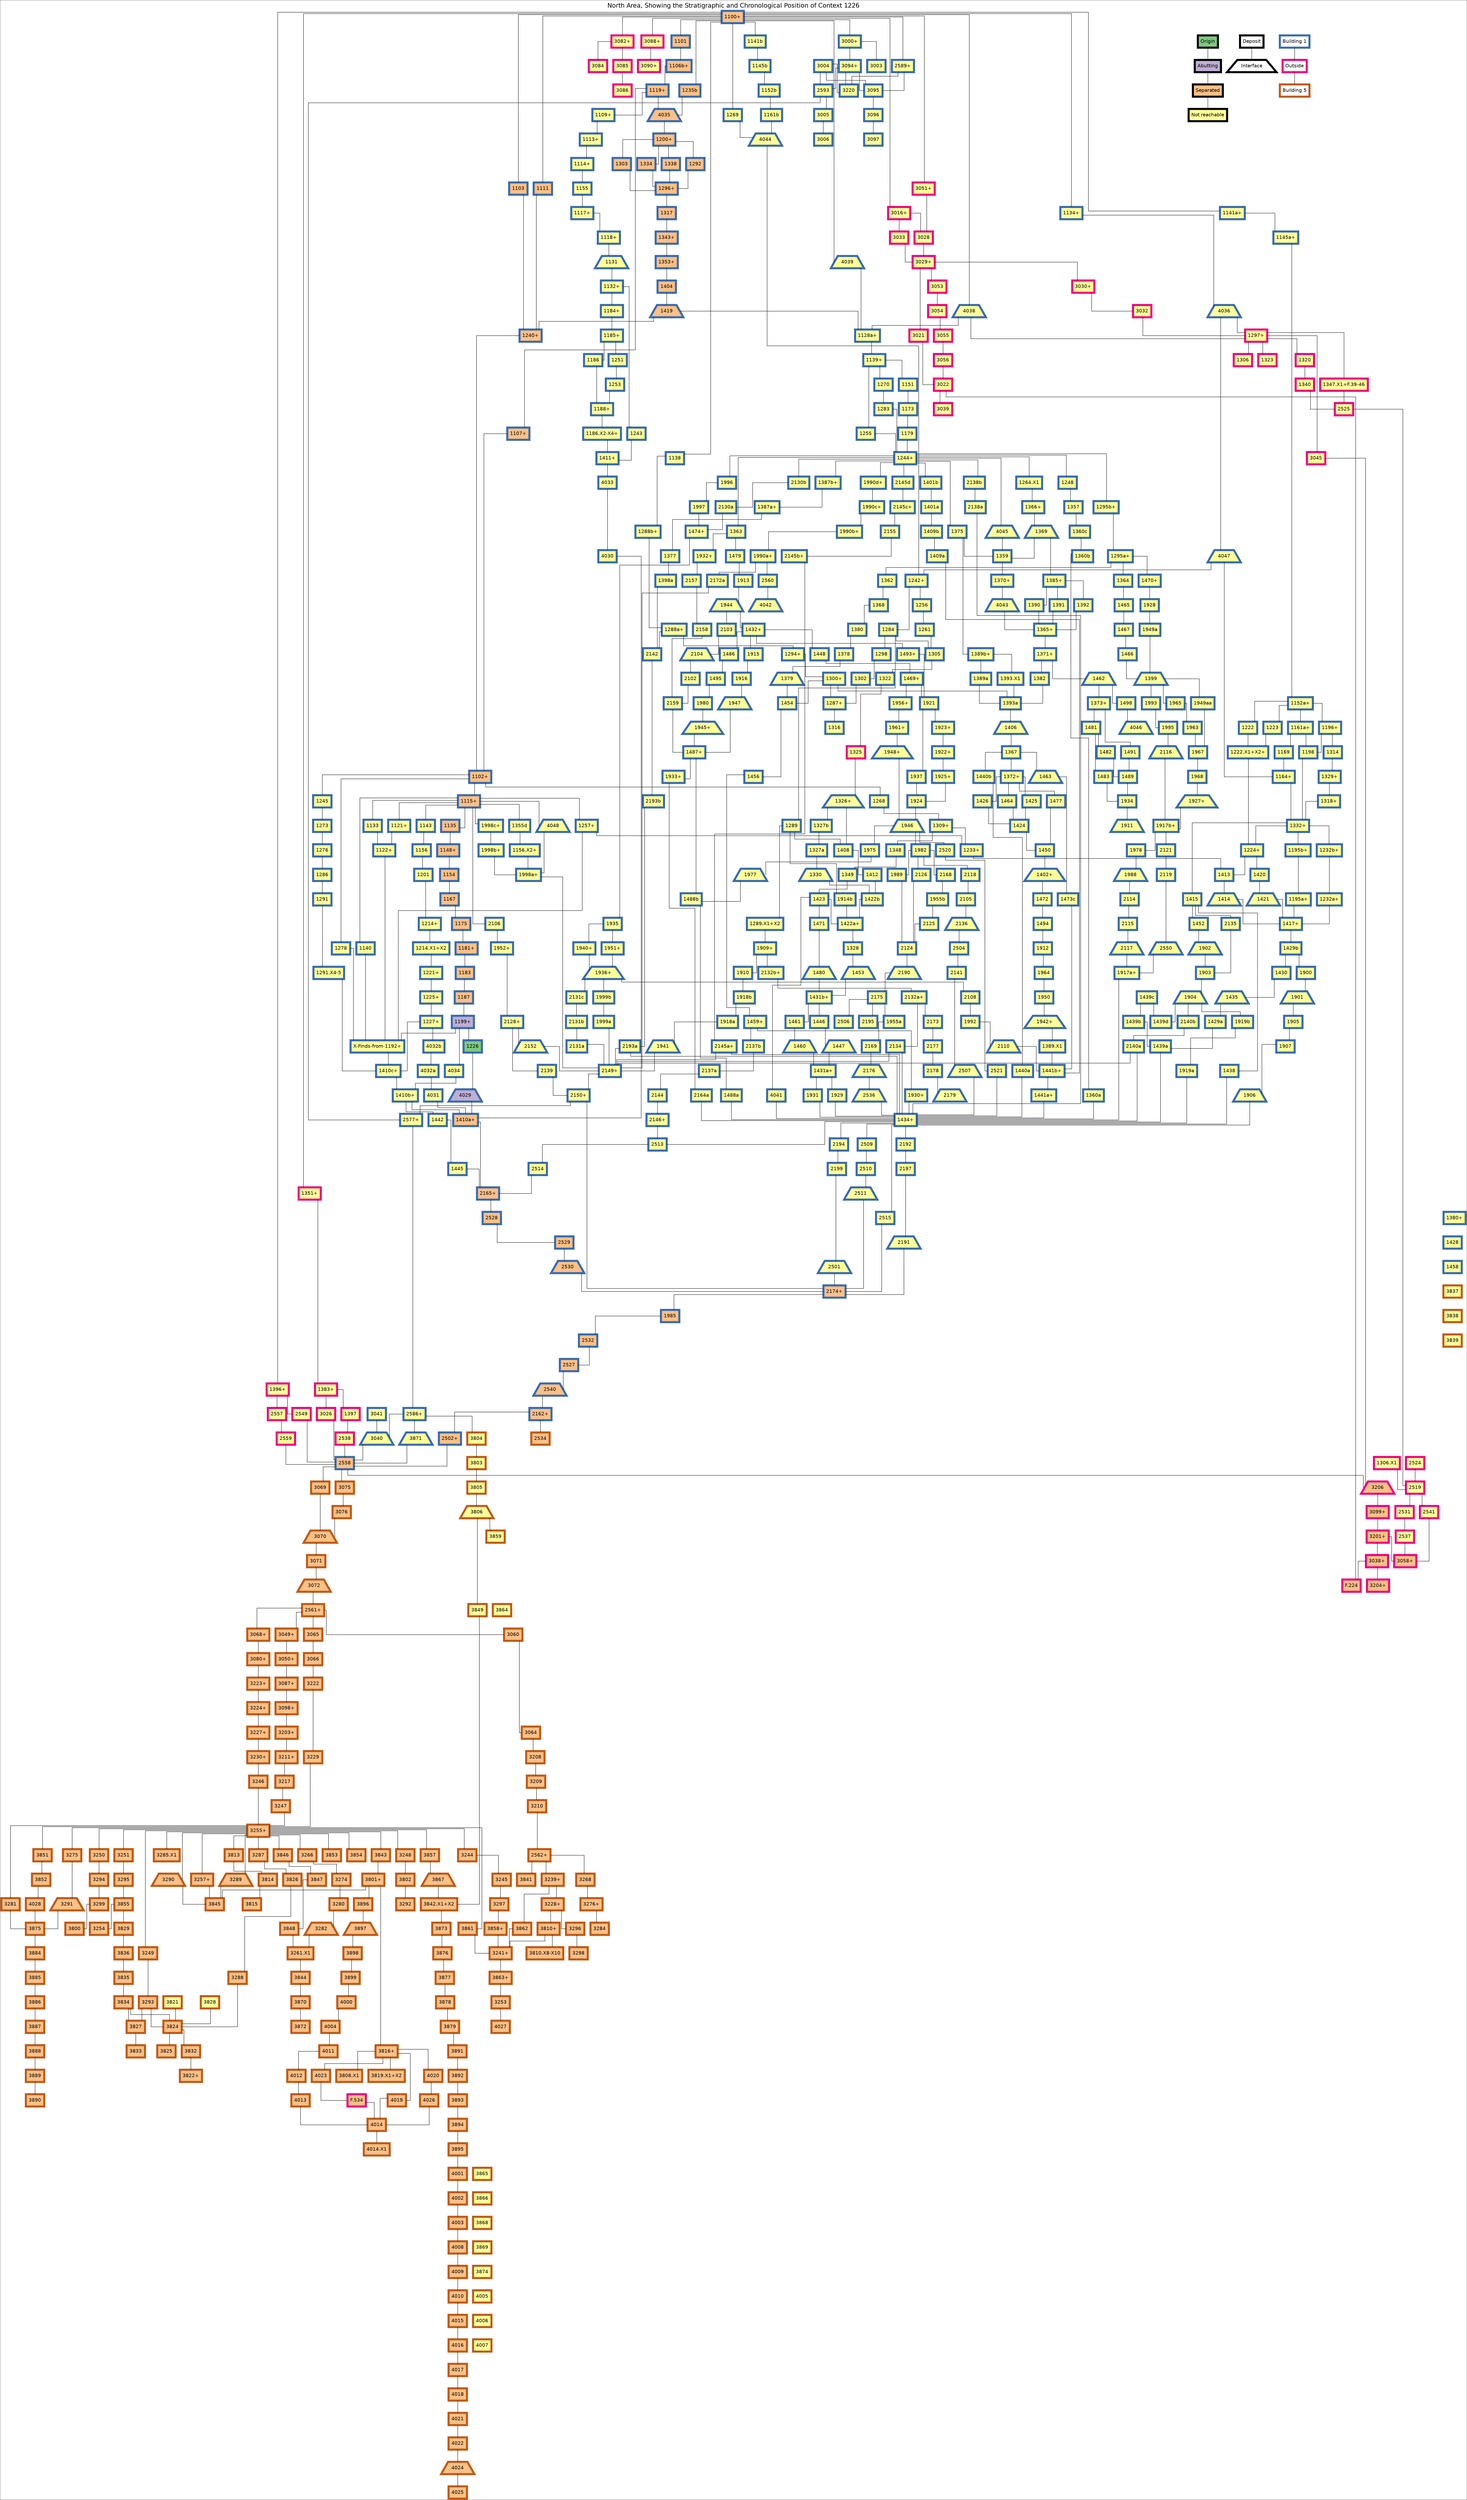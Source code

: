 digraph to_dot {
	graph [URL=NIL,
		bgcolor="/x11/white",
		colorscheme=accent7,
		dpi=" ",
		fontcolor="/x11/black",
		fontname=helvetica,
		fontsize=18,
		label="North Area, Showing the Stratigraphic and Chronological Position of Context 1226",
		labelloc=t,
		margin=" ",
		page=" ",
		ratio=" ",
		size=" ",
		splines=ortho,
		style=" "
	];
	{
		graph [rank=sink];
		4025		 [color=7,
			colorscheme=accent7,
			fillcolor=3,
			fontcolor="/x11/black",
			fontname=helvetica,
			fontsize=14,
			penwidth=6.0,
			shape=box,
			style=filled];
	}
	{
		graph [rank=source];
		"1100+"		 [color=5,
			colorscheme=accent7,
			fillcolor=3,
			fontcolor="/x11/black",
			fontname=helvetica,
			fontsize=14,
			penwidth=6.0,
			shape=box,
			style=filled];
	}
	"1297+"	 [color=6,
		colorscheme=accent7,
		fillcolor=4,
		fontcolor="/x11/black",
		fontname=helvetica,
		fontsize=14,
		penwidth=6.0,
		shape=box,
		style=filled];
	1306	 [color=6,
		colorscheme=accent7,
		fillcolor=4,
		fontcolor="/x11/black",
		fontname=helvetica,
		fontsize=14,
		penwidth=6.0,
		shape=box,
		style=filled];
	"1297+" -> 1306	 [arrowhead=none,
		color="/x11/black",
		colorscheme=accent7,
		fontcolor="/x11/black",
		fontname=helvetica,
		fontsize=14,
		style=solid];
	1320	 [color=6,
		colorscheme=accent7,
		fillcolor=4,
		fontcolor="/x11/black",
		fontname=helvetica,
		fontsize=14,
		penwidth=6.0,
		shape=box,
		style=filled];
	"1297+" -> 1320	 [arrowhead=none,
		color="/x11/black",
		colorscheme=accent7,
		fontcolor="/x11/black",
		fontname=helvetica,
		fontsize=14,
		style=solid];
	1323	 [color=6,
		colorscheme=accent7,
		fillcolor=4,
		fontcolor="/x11/black",
		fontname=helvetica,
		fontsize=14,
		penwidth=6.0,
		shape=box,
		style=filled];
	"1297+" -> 1323	 [arrowhead=none,
		color="/x11/black",
		colorscheme=accent7,
		fontcolor="/x11/black",
		fontname=helvetica,
		fontsize=14,
		style=solid];
	"1347.X1+F.39-46"	 [color=6,
		colorscheme=accent7,
		fillcolor=4,
		fontcolor="/x11/black",
		fontname=helvetica,
		fontsize=14,
		penwidth=6.0,
		shape=box,
		style=filled];
	"1297+" -> "1347.X1+F.39-46"	 [arrowhead=none,
		color="/x11/black",
		colorscheme=accent7,
		fontcolor="/x11/black",
		fontname=helvetica,
		fontsize=14,
		style=solid];
	3045	 [color=6,
		colorscheme=accent7,
		fillcolor=4,
		fontcolor="/x11/black",
		fontname=helvetica,
		fontsize=14,
		penwidth=6.0,
		shape=box,
		style=filled];
	"1297+" -> 3045	 [arrowhead=none,
		color="/x11/black",
		colorscheme=accent7,
		fontcolor="/x11/black",
		fontname=helvetica,
		fontsize=14,
		style=solid];
	"1306.X1"	 [color=6,
		colorscheme=accent7,
		fillcolor=4,
		fontcolor="/x11/black",
		fontname=helvetica,
		fontsize=14,
		penwidth=6.0,
		shape=box,
		style=filled];
	2519	 [color=6,
		colorscheme=accent7,
		fillcolor=4,
		fontcolor="/x11/black",
		fontname=helvetica,
		fontsize=14,
		penwidth=6.0,
		shape=box,
		style=filled];
	"1306.X1" -> 2519	 [arrowhead=none,
		color="/x11/black",
		colorscheme=accent7,
		fontcolor="/x11/black",
		fontname=helvetica,
		fontsize=14,
		style=solid];
	1340	 [color=6,
		colorscheme=accent7,
		fillcolor=4,
		fontcolor="/x11/black",
		fontname=helvetica,
		fontsize=14,
		penwidth=6.0,
		shape=box,
		style=filled];
	1320 -> 1340	 [arrowhead=none,
		color="/x11/black",
		colorscheme=accent7,
		fontcolor="/x11/black",
		fontname=helvetica,
		fontsize=14,
		style=solid];
	1325	 [color=6,
		colorscheme=accent7,
		fillcolor=4,
		fontcolor="/x11/black",
		fontname=helvetica,
		fontsize=14,
		penwidth=6.0,
		shape=box,
		style=filled];
	"1326+"	 [color=5,
		colorscheme=accent7,
		fillcolor=4,
		fontcolor="/x11/black",
		fontname=helvetica,
		fontsize=14,
		penwidth=6.0,
		shape=trapezium,
		style=filled];
	1325 -> "1326+"	 [arrowhead=none,
		color="/x11/black",
		colorscheme=accent7,
		fontcolor="/x11/black",
		fontname=helvetica,
		fontsize=14,
		style=solid];
	2525	 [color=6,
		colorscheme=accent7,
		fillcolor=4,
		fontcolor="/x11/black",
		fontname=helvetica,
		fontsize=14,
		penwidth=6.0,
		shape=box,
		style=filled];
	1340 -> 2525	 [arrowhead=none,
		color="/x11/black",
		colorscheme=accent7,
		fontcolor="/x11/black",
		fontname=helvetica,
		fontsize=14,
		style=solid];
	"1347.X1+F.39-46" -> 2525	 [arrowhead=none,
		color="/x11/black",
		colorscheme=accent7,
		fontcolor="/x11/black",
		fontname=helvetica,
		fontsize=14,
		style=solid];
	"1351+"	 [color=6,
		colorscheme=accent7,
		fillcolor=4,
		fontcolor="/x11/black",
		fontname=helvetica,
		fontsize=14,
		penwidth=6.0,
		shape=box,
		style=filled];
	"1383+"	 [color=6,
		colorscheme=accent7,
		fillcolor=4,
		fontcolor="/x11/black",
		fontname=helvetica,
		fontsize=14,
		penwidth=6.0,
		shape=box,
		style=filled];
	"1351+" -> "1383+"	 [arrowhead=none,
		color="/x11/black",
		colorscheme=accent7,
		fontcolor="/x11/black",
		fontname=helvetica,
		fontsize=14,
		style=solid];
	1397	 [color=6,
		colorscheme=accent7,
		fillcolor=4,
		fontcolor="/x11/black",
		fontname=helvetica,
		fontsize=14,
		penwidth=6.0,
		shape=box,
		style=filled];
	"1383+" -> 1397	 [arrowhead=none,
		color="/x11/black",
		colorscheme=accent7,
		fontcolor="/x11/black",
		fontname=helvetica,
		fontsize=14,
		style=solid];
	3026	 [color=6,
		colorscheme=accent7,
		fillcolor=4,
		fontcolor="/x11/black",
		fontname=helvetica,
		fontsize=14,
		penwidth=6.0,
		shape=box,
		style=filled];
	"1383+" -> 3026	 [arrowhead=none,
		color="/x11/black",
		colorscheme=accent7,
		fontcolor="/x11/black",
		fontname=helvetica,
		fontsize=14,
		style=solid];
	"1396+"	 [color=6,
		colorscheme=accent7,
		fillcolor=4,
		fontcolor="/x11/black",
		fontname=helvetica,
		fontsize=14,
		penwidth=6.0,
		shape=box,
		style=filled];
	2549	 [color=6,
		colorscheme=accent7,
		fillcolor=4,
		fontcolor="/x11/black",
		fontname=helvetica,
		fontsize=14,
		penwidth=6.0,
		shape=box,
		style=filled];
	"1396+" -> 2549	 [arrowhead=none,
		color="/x11/black",
		colorscheme=accent7,
		fontcolor="/x11/black",
		fontname=helvetica,
		fontsize=14,
		style=solid];
	2557	 [color=6,
		colorscheme=accent7,
		fillcolor=4,
		fontcolor="/x11/black",
		fontname=helvetica,
		fontsize=14,
		penwidth=6.0,
		shape=box,
		style=filled];
	"1396+" -> 2557	 [arrowhead=none,
		color="/x11/black",
		colorscheme=accent7,
		fontcolor="/x11/black",
		fontname=helvetica,
		fontsize=14,
		style=solid];
	2538	 [color=6,
		colorscheme=accent7,
		fillcolor=4,
		fontcolor="/x11/black",
		fontname=helvetica,
		fontsize=14,
		penwidth=6.0,
		shape=box,
		style=filled];
	1397 -> 2538	 [arrowhead=none,
		color="/x11/black",
		colorscheme=accent7,
		fontcolor="/x11/black",
		fontname=helvetica,
		fontsize=14,
		style=solid];
	2531	 [color=6,
		colorscheme=accent7,
		fillcolor=4,
		fontcolor="/x11/black",
		fontname=helvetica,
		fontsize=14,
		penwidth=6.0,
		shape=box,
		style=filled];
	2519 -> 2531	 [arrowhead=none,
		color="/x11/black",
		colorscheme=accent7,
		fontcolor="/x11/black",
		fontname=helvetica,
		fontsize=14,
		style=solid];
	2541	 [color=6,
		colorscheme=accent7,
		fillcolor=4,
		fontcolor="/x11/black",
		fontname=helvetica,
		fontsize=14,
		penwidth=6.0,
		shape=box,
		style=filled];
	2519 -> 2541	 [arrowhead=none,
		color="/x11/black",
		colorscheme=accent7,
		fontcolor="/x11/black",
		fontname=helvetica,
		fontsize=14,
		style=solid];
	2524	 [color=6,
		colorscheme=accent7,
		fillcolor=4,
		fontcolor="/x11/black",
		fontname=helvetica,
		fontsize=14,
		penwidth=6.0,
		shape=box,
		style=filled];
	2524 -> 2519	 [arrowhead=none,
		color="/x11/black",
		colorscheme=accent7,
		fontcolor="/x11/black",
		fontname=helvetica,
		fontsize=14,
		style=solid];
	2525 -> 2519	 [arrowhead=none,
		color="/x11/black",
		colorscheme=accent7,
		fontcolor="/x11/black",
		fontname=helvetica,
		fontsize=14,
		style=solid];
	2537	 [color=6,
		colorscheme=accent7,
		fillcolor=4,
		fontcolor="/x11/black",
		fontname=helvetica,
		fontsize=14,
		penwidth=6.0,
		shape=box,
		style=filled];
	2531 -> 2537	 [arrowhead=none,
		color="/x11/black",
		colorscheme=accent7,
		fontcolor="/x11/black",
		fontname=helvetica,
		fontsize=14,
		style=solid];
	"3058+"	 [color=6,
		colorscheme=accent7,
		fillcolor=3,
		fontcolor="/x11/black",
		fontname=helvetica,
		fontsize=14,
		penwidth=6.0,
		shape=box,
		style=filled];
	2537 -> "3058+"	 [arrowhead=none,
		color="/x11/black",
		colorscheme=accent7,
		fontcolor="/x11/black",
		fontname=helvetica,
		fontsize=14,
		style=solid];
	2558	 [color=5,
		colorscheme=accent7,
		fillcolor=3,
		fontcolor="/x11/black",
		fontname=helvetica,
		fontsize=14,
		penwidth=6.0,
		shape=box,
		style=filled];
	2538 -> 2558	 [arrowhead=none,
		color="/x11/black",
		colorscheme=accent7,
		fontcolor="/x11/black",
		fontname=helvetica,
		fontsize=14,
		style=solid];
	2541 -> "3058+"	 [arrowhead=none,
		color="/x11/black",
		colorscheme=accent7,
		fontcolor="/x11/black",
		fontname=helvetica,
		fontsize=14,
		style=solid];
	2549 -> 2558	 [arrowhead=none,
		color="/x11/black",
		colorscheme=accent7,
		fontcolor="/x11/black",
		fontname=helvetica,
		fontsize=14,
		style=solid];
	2559	 [color=6,
		colorscheme=accent7,
		fillcolor=4,
		fontcolor="/x11/black",
		fontname=helvetica,
		fontsize=14,
		penwidth=6.0,
		shape=box,
		style=filled];
	2557 -> 2559	 [arrowhead=none,
		color="/x11/black",
		colorscheme=accent7,
		fontcolor="/x11/black",
		fontname=helvetica,
		fontsize=14,
		style=solid];
	2559 -> 2558	 [arrowhead=none,
		color="/x11/black",
		colorscheme=accent7,
		fontcolor="/x11/black",
		fontname=helvetica,
		fontsize=14,
		style=solid];
	"3016+"	 [color=6,
		colorscheme=accent7,
		fillcolor=4,
		fontcolor="/x11/black",
		fontname=helvetica,
		fontsize=14,
		penwidth=6.0,
		shape=box,
		style=filled];
	3028	 [color=6,
		colorscheme=accent7,
		fillcolor=4,
		fontcolor="/x11/black",
		fontname=helvetica,
		fontsize=14,
		penwidth=6.0,
		shape=box,
		style=filled];
	"3016+" -> 3028	 [arrowhead=none,
		color="/x11/black",
		colorscheme=accent7,
		fontcolor="/x11/black",
		fontname=helvetica,
		fontsize=14,
		style=solid];
	3033	 [color=6,
		colorscheme=accent7,
		fillcolor=4,
		fontcolor="/x11/black",
		fontname=helvetica,
		fontsize=14,
		penwidth=6.0,
		shape=box,
		style=filled];
	"3016+" -> 3033	 [arrowhead=none,
		color="/x11/black",
		colorscheme=accent7,
		fontcolor="/x11/black",
		fontname=helvetica,
		fontsize=14,
		style=solid];
	3021	 [color=6,
		colorscheme=accent7,
		fillcolor=4,
		fontcolor="/x11/black",
		fontname=helvetica,
		fontsize=14,
		penwidth=6.0,
		shape=box,
		style=filled];
	3022	 [color=6,
		colorscheme=accent7,
		fillcolor=4,
		fontcolor="/x11/black",
		fontname=helvetica,
		fontsize=14,
		penwidth=6.0,
		shape=box,
		style=filled];
	3021 -> 3022	 [arrowhead=none,
		color="/x11/black",
		colorscheme=accent7,
		fontcolor="/x11/black",
		fontname=helvetica,
		fontsize=14,
		style=solid];
	3039	 [color=6,
		colorscheme=accent7,
		fillcolor=4,
		fontcolor="/x11/black",
		fontname=helvetica,
		fontsize=14,
		penwidth=6.0,
		shape=box,
		style=filled];
	3022 -> 3039	 [arrowhead=none,
		color="/x11/black",
		colorscheme=accent7,
		fontcolor="/x11/black",
		fontname=helvetica,
		fontsize=14,
		style=solid];
	"F.224"	 [color=6,
		colorscheme=accent7,
		fillcolor=3,
		fontcolor="/x11/black",
		fontname=helvetica,
		fontsize=14,
		penwidth=6.0,
		shape=box,
		style=filled];
	3022 -> "F.224"	 [arrowhead=none,
		color="/x11/black",
		colorscheme=accent7,
		fontcolor="/x11/black",
		fontname=helvetica,
		fontsize=14,
		style=solid];
	3026 -> 2558	 [arrowhead=none,
		color="/x11/black",
		colorscheme=accent7,
		fontcolor="/x11/black",
		fontname=helvetica,
		fontsize=14,
		style=solid];
	"3029+"	 [color=6,
		colorscheme=accent7,
		fillcolor=4,
		fontcolor="/x11/black",
		fontname=helvetica,
		fontsize=14,
		penwidth=6.0,
		shape=box,
		style=filled];
	3028 -> "3029+"	 [arrowhead=none,
		color="/x11/black",
		colorscheme=accent7,
		fontcolor="/x11/black",
		fontname=helvetica,
		fontsize=14,
		style=solid];
	"3029+" -> 3021	 [arrowhead=none,
		color="/x11/black",
		colorscheme=accent7,
		fontcolor="/x11/black",
		fontname=helvetica,
		fontsize=14,
		style=solid];
	"3030+"	 [color=6,
		colorscheme=accent7,
		fillcolor=4,
		fontcolor="/x11/black",
		fontname=helvetica,
		fontsize=14,
		penwidth=6.0,
		shape=box,
		style=filled];
	"3029+" -> "3030+"	 [arrowhead=none,
		color="/x11/black",
		colorscheme=accent7,
		fontcolor="/x11/black",
		fontname=helvetica,
		fontsize=14,
		style=solid];
	3053	 [color=6,
		colorscheme=accent7,
		fillcolor=4,
		fontcolor="/x11/black",
		fontname=helvetica,
		fontsize=14,
		penwidth=6.0,
		shape=box,
		style=filled];
	"3029+" -> 3053	 [arrowhead=none,
		color="/x11/black",
		colorscheme=accent7,
		fontcolor="/x11/black",
		fontname=helvetica,
		fontsize=14,
		style=solid];
	3032	 [color=6,
		colorscheme=accent7,
		fillcolor=4,
		fontcolor="/x11/black",
		fontname=helvetica,
		fontsize=14,
		penwidth=6.0,
		shape=box,
		style=filled];
	"3030+" -> 3032	 [arrowhead=none,
		color="/x11/black",
		colorscheme=accent7,
		fontcolor="/x11/black",
		fontname=helvetica,
		fontsize=14,
		style=solid];
	3032 -> "1297+"	 [arrowhead=none,
		color="/x11/black",
		colorscheme=accent7,
		fontcolor="/x11/black",
		fontname=helvetica,
		fontsize=14,
		style=solid];
	3033 -> "3029+"	 [arrowhead=none,
		color="/x11/black",
		colorscheme=accent7,
		fontcolor="/x11/black",
		fontname=helvetica,
		fontsize=14,
		style=solid];
	"3038+"	 [color=6,
		colorscheme=accent7,
		fillcolor=3,
		fontcolor="/x11/black",
		fontname=helvetica,
		fontsize=14,
		penwidth=6.0,
		shape=box,
		style=filled];
	"3204+"	 [color=6,
		colorscheme=accent7,
		fillcolor=3,
		fontcolor="/x11/black",
		fontname=helvetica,
		fontsize=14,
		penwidth=6.0,
		shape=box,
		style=filled];
	"3038+" -> "3204+"	 [arrowhead=none,
		color="/x11/black",
		colorscheme=accent7,
		fontcolor="/x11/black",
		fontname=helvetica,
		fontsize=14,
		style=solid];
	"3038+" -> "F.224"	 [arrowhead=none,
		color="/x11/black",
		colorscheme=accent7,
		fontcolor="/x11/black",
		fontname=helvetica,
		fontsize=14,
		style=solid];
	3206	 [color=6,
		colorscheme=accent7,
		fillcolor=3,
		fontcolor="/x11/black",
		fontname=helvetica,
		fontsize=14,
		penwidth=6.0,
		shape=trapezium,
		style=filled];
	3045 -> 3206	 [arrowhead=none,
		color="/x11/black",
		colorscheme=accent7,
		fontcolor="/x11/black",
		fontname=helvetica,
		fontsize=14,
		style=solid];
	"3051+"	 [color=6,
		colorscheme=accent7,
		fillcolor=4,
		fontcolor="/x11/black",
		fontname=helvetica,
		fontsize=14,
		penwidth=6.0,
		shape=box,
		style=filled];
	"3051+" -> 3028	 [arrowhead=none,
		color="/x11/black",
		colorscheme=accent7,
		fontcolor="/x11/black",
		fontname=helvetica,
		fontsize=14,
		style=solid];
	3054	 [color=6,
		colorscheme=accent7,
		fillcolor=4,
		fontcolor="/x11/black",
		fontname=helvetica,
		fontsize=14,
		penwidth=6.0,
		shape=box,
		style=filled];
	3053 -> 3054	 [arrowhead=none,
		color="/x11/black",
		colorscheme=accent7,
		fontcolor="/x11/black",
		fontname=helvetica,
		fontsize=14,
		style=solid];
	3055	 [color=6,
		colorscheme=accent7,
		fillcolor=4,
		fontcolor="/x11/black",
		fontname=helvetica,
		fontsize=14,
		penwidth=6.0,
		shape=box,
		style=filled];
	3054 -> 3055	 [arrowhead=none,
		color="/x11/black",
		colorscheme=accent7,
		fontcolor="/x11/black",
		fontname=helvetica,
		fontsize=14,
		style=solid];
	3056	 [color=6,
		colorscheme=accent7,
		fillcolor=4,
		fontcolor="/x11/black",
		fontname=helvetica,
		fontsize=14,
		penwidth=6.0,
		shape=box,
		style=filled];
	3055 -> 3056	 [arrowhead=none,
		color="/x11/black",
		colorscheme=accent7,
		fontcolor="/x11/black",
		fontname=helvetica,
		fontsize=14,
		style=solid];
	3056 -> 3022	 [arrowhead=none,
		color="/x11/black",
		colorscheme=accent7,
		fontcolor="/x11/black",
		fontname=helvetica,
		fontsize=14,
		style=solid];
	"3082+"	 [color=6,
		colorscheme=accent7,
		fillcolor=4,
		fontcolor="/x11/black",
		fontname=helvetica,
		fontsize=14,
		penwidth=6.0,
		shape=box,
		style=filled];
	3084	 [color=6,
		colorscheme=accent7,
		fillcolor=4,
		fontcolor="/x11/black",
		fontname=helvetica,
		fontsize=14,
		penwidth=6.0,
		shape=box,
		style=filled];
	"3082+" -> 3084	 [arrowhead=none,
		color="/x11/black",
		colorscheme=accent7,
		fontcolor="/x11/black",
		fontname=helvetica,
		fontsize=14,
		style=solid];
	3085	 [color=6,
		colorscheme=accent7,
		fillcolor=4,
		fontcolor="/x11/black",
		fontname=helvetica,
		fontsize=14,
		penwidth=6.0,
		shape=box,
		style=filled];
	"3082+" -> 3085	 [arrowhead=none,
		color="/x11/black",
		colorscheme=accent7,
		fontcolor="/x11/black",
		fontname=helvetica,
		fontsize=14,
		style=solid];
	3086	 [color=6,
		colorscheme=accent7,
		fillcolor=4,
		fontcolor="/x11/black",
		fontname=helvetica,
		fontsize=14,
		penwidth=6.0,
		shape=box,
		style=filled];
	3085 -> 3086	 [arrowhead=none,
		color="/x11/black",
		colorscheme=accent7,
		fontcolor="/x11/black",
		fontname=helvetica,
		fontsize=14,
		style=solid];
	"3088+"	 [color=6,
		colorscheme=accent7,
		fillcolor=4,
		fontcolor="/x11/black",
		fontname=helvetica,
		fontsize=14,
		penwidth=6.0,
		shape=box,
		style=filled];
	"3090+"	 [color=6,
		colorscheme=accent7,
		fillcolor=4,
		fontcolor="/x11/black",
		fontname=helvetica,
		fontsize=14,
		penwidth=6.0,
		shape=box,
		style=filled];
	"3088+" -> "3090+"	 [arrowhead=none,
		color="/x11/black",
		colorscheme=accent7,
		fontcolor="/x11/black",
		fontname=helvetica,
		fontsize=14,
		style=solid];
	"3099+"	 [color=6,
		colorscheme=accent7,
		fillcolor=3,
		fontcolor="/x11/black",
		fontname=helvetica,
		fontsize=14,
		penwidth=6.0,
		shape=box,
		style=filled];
	"3201+"	 [color=6,
		colorscheme=accent7,
		fillcolor=3,
		fontcolor="/x11/black",
		fontname=helvetica,
		fontsize=14,
		penwidth=6.0,
		shape=box,
		style=filled];
	"3099+" -> "3201+"	 [arrowhead=none,
		color="/x11/black",
		colorscheme=accent7,
		fontcolor="/x11/black",
		fontname=helvetica,
		fontsize=14,
		style=solid];
	"3201+" -> "3038+"	 [arrowhead=none,
		color="/x11/black",
		colorscheme=accent7,
		fontcolor="/x11/black",
		fontname=helvetica,
		fontsize=14,
		style=solid];
	"3201+" -> "3058+"	 [arrowhead=none,
		color="/x11/black",
		colorscheme=accent7,
		fontcolor="/x11/black",
		fontname=helvetica,
		fontsize=14,
		style=solid];
	3206 -> "3099+"	 [arrowhead=none,
		color="/x11/black",
		colorscheme=accent7,
		fontcolor="/x11/black",
		fontname=helvetica,
		fontsize=14,
		style=solid];
	"F.534"	 [color=6,
		colorscheme=accent7,
		fillcolor=3,
		fontcolor="/x11/black",
		fontname=helvetica,
		fontsize=14,
		penwidth=6.0,
		shape=box,
		style=filled];
	4014	 [color=7,
		colorscheme=accent7,
		fillcolor=3,
		fontcolor="/x11/black",
		fontname=helvetica,
		fontsize=14,
		penwidth=6.0,
		shape=box,
		style=filled];
	"F.534" -> 4014	 [arrowhead=none,
		color="/x11/black",
		colorscheme=accent7,
		fontcolor="/x11/black",
		fontname=helvetica,
		fontsize=14,
		style=solid];
	"1100+" -> "1351+"	 [arrowhead=none,
		color="/x11/black",
		colorscheme=accent7,
		fontcolor="/x11/black",
		fontname=helvetica,
		fontsize=14,
		style=solid];
	"1100+" -> "1396+"	 [arrowhead=none,
		color="/x11/black",
		colorscheme=accent7,
		fontcolor="/x11/black",
		fontname=helvetica,
		fontsize=14,
		style=solid];
	"1100+" -> "3016+"	 [arrowhead=none,
		color="/x11/black",
		colorscheme=accent7,
		fontcolor="/x11/black",
		fontname=helvetica,
		fontsize=14,
		style=solid];
	"1100+" -> "3051+"	 [arrowhead=none,
		color="/x11/black",
		colorscheme=accent7,
		fontcolor="/x11/black",
		fontname=helvetica,
		fontsize=14,
		style=solid];
	"1100+" -> "3082+"	 [arrowhead=none,
		color="/x11/black",
		colorscheme=accent7,
		fontcolor="/x11/black",
		fontname=helvetica,
		fontsize=14,
		style=solid];
	"1100+" -> "3088+"	 [arrowhead=none,
		color="/x11/black",
		colorscheme=accent7,
		fontcolor="/x11/black",
		fontname=helvetica,
		fontsize=14,
		style=solid];
	1101	 [color=5,
		colorscheme=accent7,
		fillcolor=3,
		fontcolor="/x11/black",
		fontname=helvetica,
		fontsize=14,
		penwidth=6.0,
		shape=box,
		style=filled];
	"1100+" -> 1101	 [arrowhead=none,
		color="/x11/black",
		colorscheme=accent7,
		fontcolor="/x11/black",
		fontname=helvetica,
		fontsize=14,
		style=solid];
	1103	 [color=5,
		colorscheme=accent7,
		fillcolor=3,
		fontcolor="/x11/black",
		fontname=helvetica,
		fontsize=14,
		penwidth=6.0,
		shape=box,
		style=filled];
	"1100+" -> 1103	 [arrowhead=none,
		color="/x11/black",
		colorscheme=accent7,
		fontcolor="/x11/black",
		fontname=helvetica,
		fontsize=14,
		style=solid];
	1111	 [color=5,
		colorscheme=accent7,
		fillcolor=3,
		fontcolor="/x11/black",
		fontname=helvetica,
		fontsize=14,
		penwidth=6.0,
		shape=box,
		style=filled];
	"1100+" -> 1111	 [arrowhead=none,
		color="/x11/black",
		colorscheme=accent7,
		fontcolor="/x11/black",
		fontname=helvetica,
		fontsize=14,
		style=solid];
	"1134+"	 [color=5,
		colorscheme=accent7,
		fillcolor=4,
		fontcolor="/x11/black",
		fontname=helvetica,
		fontsize=14,
		penwidth=6.0,
		shape=box,
		style=filled];
	"1100+" -> "1134+"	 [arrowhead=none,
		color="/x11/black",
		colorscheme=accent7,
		fontcolor="/x11/black",
		fontname=helvetica,
		fontsize=14,
		style=solid];
	1138	 [color=5,
		colorscheme=accent7,
		fillcolor=4,
		fontcolor="/x11/black",
		fontname=helvetica,
		fontsize=14,
		penwidth=6.0,
		shape=box,
		style=filled];
	"1100+" -> 1138	 [arrowhead=none,
		color="/x11/black",
		colorscheme=accent7,
		fontcolor="/x11/black",
		fontname=helvetica,
		fontsize=14,
		style=solid];
	"1141a+"	 [color=5,
		colorscheme=accent7,
		fillcolor=4,
		fontcolor="/x11/black",
		fontname=helvetica,
		fontsize=14,
		penwidth=6.0,
		shape=box,
		style=filled];
	"1100+" -> "1141a+"	 [arrowhead=none,
		color="/x11/black",
		colorscheme=accent7,
		fontcolor="/x11/black",
		fontname=helvetica,
		fontsize=14,
		style=solid];
	"1141b"	 [color=5,
		colorscheme=accent7,
		fillcolor=4,
		fontcolor="/x11/black",
		fontname=helvetica,
		fontsize=14,
		penwidth=6.0,
		shape=box,
		style=filled];
	"1100+" -> "1141b"	 [arrowhead=none,
		color="/x11/black",
		colorscheme=accent7,
		fontcolor="/x11/black",
		fontname=helvetica,
		fontsize=14,
		style=solid];
	"1235b"	 [color=5,
		colorscheme=accent7,
		fillcolor=3,
		fontcolor="/x11/black",
		fontname=helvetica,
		fontsize=14,
		penwidth=6.0,
		shape=box,
		style=filled];
	"1100+" -> "1235b"	 [arrowhead=none,
		color="/x11/black",
		colorscheme=accent7,
		fontcolor="/x11/black",
		fontname=helvetica,
		fontsize=14,
		style=solid];
	1269	 [color=5,
		colorscheme=accent7,
		fillcolor=4,
		fontcolor="/x11/black",
		fontname=helvetica,
		fontsize=14,
		penwidth=6.0,
		shape=box,
		style=filled];
	"1100+" -> 1269	 [arrowhead=none,
		color="/x11/black",
		colorscheme=accent7,
		fontcolor="/x11/black",
		fontname=helvetica,
		fontsize=14,
		style=solid];
	"2589+"	 [color=5,
		colorscheme=accent7,
		fillcolor=4,
		fontcolor="/x11/black",
		fontname=helvetica,
		fontsize=14,
		penwidth=6.0,
		shape=box,
		style=filled];
	"1100+" -> "2589+"	 [arrowhead=none,
		color="/x11/black",
		colorscheme=accent7,
		fontcolor="/x11/black",
		fontname=helvetica,
		fontsize=14,
		style=solid];
	"3000+"	 [color=5,
		colorscheme=accent7,
		fillcolor=4,
		fontcolor="/x11/black",
		fontname=helvetica,
		fontsize=14,
		penwidth=6.0,
		shape=box,
		style=filled];
	"1100+" -> "3000+"	 [arrowhead=none,
		color="/x11/black",
		colorscheme=accent7,
		fontcolor="/x11/black",
		fontname=helvetica,
		fontsize=14,
		style=solid];
	4038	 [color=5,
		colorscheme=accent7,
		fillcolor=4,
		fontcolor="/x11/black",
		fontname=helvetica,
		fontsize=14,
		penwidth=6.0,
		shape=trapezium,
		style=filled];
	"1100+" -> 4038	 [arrowhead=none,
		color="/x11/black",
		colorscheme=accent7,
		fontcolor="/x11/black",
		fontname=helvetica,
		fontsize=14,
		style=solid];
	4039	 [color=5,
		colorscheme=accent7,
		fillcolor=4,
		fontcolor="/x11/black",
		fontname=helvetica,
		fontsize=14,
		penwidth=6.0,
		shape=trapezium,
		style=filled];
	"1100+" -> 4039	 [arrowhead=none,
		color="/x11/black",
		colorscheme=accent7,
		fontcolor="/x11/black",
		fontname=helvetica,
		fontsize=14,
		style=solid];
	"1106b+"	 [color=5,
		colorscheme=accent7,
		fillcolor=3,
		fontcolor="/x11/black",
		fontname=helvetica,
		fontsize=14,
		penwidth=6.0,
		shape=box,
		style=filled];
	1101 -> "1106b+"	 [arrowhead=none,
		color="/x11/black",
		colorscheme=accent7,
		fontcolor="/x11/black",
		fontname=helvetica,
		fontsize=14,
		style=solid];
	"1102+"	 [color=5,
		colorscheme=accent7,
		fillcolor=3,
		fontcolor="/x11/black",
		fontname=helvetica,
		fontsize=14,
		penwidth=6.0,
		shape=box,
		style=filled];
	"1115+"	 [color=5,
		colorscheme=accent7,
		fillcolor=3,
		fontcolor="/x11/black",
		fontname=helvetica,
		fontsize=14,
		penwidth=6.0,
		shape=box,
		style=filled];
	"1102+" -> "1115+"	 [arrowhead=none,
		color="/x11/black",
		colorscheme=accent7,
		fontcolor="/x11/black",
		fontname=helvetica,
		fontsize=14,
		style=solid];
	1245	 [color=5,
		colorscheme=accent7,
		fillcolor=4,
		fontcolor="/x11/black",
		fontname=helvetica,
		fontsize=14,
		penwidth=6.0,
		shape=box,
		style=filled];
	"1102+" -> 1245	 [arrowhead=none,
		color="/x11/black",
		colorscheme=accent7,
		fontcolor="/x11/black",
		fontname=helvetica,
		fontsize=14,
		style=solid];
	1268	 [color=5,
		colorscheme=accent7,
		fillcolor=4,
		fontcolor="/x11/black",
		fontname=helvetica,
		fontsize=14,
		penwidth=6.0,
		shape=box,
		style=filled];
	"1102+" -> 1268	 [arrowhead=none,
		color="/x11/black",
		colorscheme=accent7,
		fontcolor="/x11/black",
		fontname=helvetica,
		fontsize=14,
		style=solid];
	1278	 [color=5,
		colorscheme=accent7,
		fillcolor=4,
		fontcolor="/x11/black",
		fontname=helvetica,
		fontsize=14,
		penwidth=6.0,
		shape=box,
		style=filled];
	"1102+" -> 1278	 [arrowhead=none,
		color="/x11/black",
		colorscheme=accent7,
		fontcolor="/x11/black",
		fontname=helvetica,
		fontsize=14,
		style=solid];
	"1240+"	 [color=5,
		colorscheme=accent7,
		fillcolor=3,
		fontcolor="/x11/black",
		fontname=helvetica,
		fontsize=14,
		penwidth=6.0,
		shape=box,
		style=filled];
	1103 -> "1240+"	 [arrowhead=none,
		color="/x11/black",
		colorscheme=accent7,
		fontcolor="/x11/black",
		fontname=helvetica,
		fontsize=14,
		style=solid];
	"1119+"	 [color=5,
		colorscheme=accent7,
		fillcolor=3,
		fontcolor="/x11/black",
		fontname=helvetica,
		fontsize=14,
		penwidth=6.0,
		shape=box,
		style=filled];
	"1106b+" -> "1119+"	 [arrowhead=none,
		color="/x11/black",
		colorscheme=accent7,
		fontcolor="/x11/black",
		fontname=helvetica,
		fontsize=14,
		style=solid];
	"1107+"	 [color=5,
		colorscheme=accent7,
		fillcolor=3,
		fontcolor="/x11/black",
		fontname=helvetica,
		fontsize=14,
		penwidth=6.0,
		shape=box,
		style=filled];
	"1107+" -> "1102+"	 [arrowhead=none,
		color="/x11/black",
		colorscheme=accent7,
		fontcolor="/x11/black",
		fontname=helvetica,
		fontsize=14,
		style=solid];
	"1109+"	 [color=5,
		colorscheme=accent7,
		fillcolor=4,
		fontcolor="/x11/black",
		fontname=helvetica,
		fontsize=14,
		penwidth=6.0,
		shape=box,
		style=filled];
	"1113+"	 [color=5,
		colorscheme=accent7,
		fillcolor=4,
		fontcolor="/x11/black",
		fontname=helvetica,
		fontsize=14,
		penwidth=6.0,
		shape=box,
		style=filled];
	"1109+" -> "1113+"	 [arrowhead=none,
		color="/x11/black",
		colorscheme=accent7,
		fontcolor="/x11/black",
		fontname=helvetica,
		fontsize=14,
		style=solid];
	1111 -> "1240+"	 [arrowhead=none,
		color="/x11/black",
		colorscheme=accent7,
		fontcolor="/x11/black",
		fontname=helvetica,
		fontsize=14,
		style=solid];
	"1114+"	 [color=5,
		colorscheme=accent7,
		fillcolor=4,
		fontcolor="/x11/black",
		fontname=helvetica,
		fontsize=14,
		penwidth=6.0,
		shape=box,
		style=filled];
	"1113+" -> "1114+"	 [arrowhead=none,
		color="/x11/black",
		colorscheme=accent7,
		fontcolor="/x11/black",
		fontname=helvetica,
		fontsize=14,
		style=solid];
	1155	 [color=5,
		colorscheme=accent7,
		fillcolor=4,
		fontcolor="/x11/black",
		fontname=helvetica,
		fontsize=14,
		penwidth=6.0,
		shape=box,
		style=filled];
	"1114+" -> 1155	 [arrowhead=none,
		color="/x11/black",
		colorscheme=accent7,
		fontcolor="/x11/black",
		fontname=helvetica,
		fontsize=14,
		style=solid];
	"1121+"	 [color=5,
		colorscheme=accent7,
		fillcolor=4,
		fontcolor="/x11/black",
		fontname=helvetica,
		fontsize=14,
		penwidth=6.0,
		shape=box,
		style=filled];
	"1115+" -> "1121+"	 [arrowhead=none,
		color="/x11/black",
		colorscheme=accent7,
		fontcolor="/x11/black",
		fontname=helvetica,
		fontsize=14,
		style=solid];
	1133	 [color=5,
		colorscheme=accent7,
		fillcolor=4,
		fontcolor="/x11/black",
		fontname=helvetica,
		fontsize=14,
		penwidth=6.0,
		shape=box,
		style=filled];
	"1115+" -> 1133	 [arrowhead=none,
		color="/x11/black",
		colorscheme=accent7,
		fontcolor="/x11/black",
		fontname=helvetica,
		fontsize=14,
		style=solid];
	1135	 [color=5,
		colorscheme=accent7,
		fillcolor=3,
		fontcolor="/x11/black",
		fontname=helvetica,
		fontsize=14,
		penwidth=6.0,
		shape=box,
		style=filled];
	"1115+" -> 1135	 [arrowhead=none,
		color="/x11/black",
		colorscheme=accent7,
		fontcolor="/x11/black",
		fontname=helvetica,
		fontsize=14,
		style=solid];
	1140	 [color=5,
		colorscheme=accent7,
		fillcolor=4,
		fontcolor="/x11/black",
		fontname=helvetica,
		fontsize=14,
		penwidth=6.0,
		shape=box,
		style=filled];
	"1115+" -> 1140	 [arrowhead=none,
		color="/x11/black",
		colorscheme=accent7,
		fontcolor="/x11/black",
		fontname=helvetica,
		fontsize=14,
		style=solid];
	1143	 [color=5,
		colorscheme=accent7,
		fillcolor=4,
		fontcolor="/x11/black",
		fontname=helvetica,
		fontsize=14,
		penwidth=6.0,
		shape=box,
		style=filled];
	"1115+" -> 1143	 [arrowhead=none,
		color="/x11/black",
		colorscheme=accent7,
		fontcolor="/x11/black",
		fontname=helvetica,
		fontsize=14,
		style=solid];
	"1257+"	 [color=5,
		colorscheme=accent7,
		fillcolor=4,
		fontcolor="/x11/black",
		fontname=helvetica,
		fontsize=14,
		penwidth=6.0,
		shape=box,
		style=filled];
	"1115+" -> "1257+"	 [arrowhead=none,
		color="/x11/black",
		colorscheme=accent7,
		fontcolor="/x11/black",
		fontname=helvetica,
		fontsize=14,
		style=solid];
	"1355d"	 [color=5,
		colorscheme=accent7,
		fillcolor=4,
		fontcolor="/x11/black",
		fontname=helvetica,
		fontsize=14,
		penwidth=6.0,
		shape=box,
		style=filled];
	"1115+" -> "1355d"	 [arrowhead=none,
		color="/x11/black",
		colorscheme=accent7,
		fontcolor="/x11/black",
		fontname=helvetica,
		fontsize=14,
		style=solid];
	"1998c+"	 [color=5,
		colorscheme=accent7,
		fillcolor=4,
		fontcolor="/x11/black",
		fontname=helvetica,
		fontsize=14,
		penwidth=6.0,
		shape=box,
		style=filled];
	"1115+" -> "1998c+"	 [arrowhead=none,
		color="/x11/black",
		colorscheme=accent7,
		fontcolor="/x11/black",
		fontname=helvetica,
		fontsize=14,
		style=solid];
	2106	 [color=5,
		colorscheme=accent7,
		fillcolor=4,
		fontcolor="/x11/black",
		fontname=helvetica,
		fontsize=14,
		penwidth=6.0,
		shape=box,
		style=filled];
	"1115+" -> 2106	 [arrowhead=none,
		color="/x11/black",
		colorscheme=accent7,
		fontcolor="/x11/black",
		fontname=helvetica,
		fontsize=14,
		style=solid];
	4048	 [color=5,
		colorscheme=accent7,
		fillcolor=4,
		fontcolor="/x11/black",
		fontname=helvetica,
		fontsize=14,
		penwidth=6.0,
		shape=trapezium,
		style=filled];
	"1115+" -> 4048	 [arrowhead=none,
		color="/x11/black",
		colorscheme=accent7,
		fontcolor="/x11/black",
		fontname=helvetica,
		fontsize=14,
		style=solid];
	"1117+"	 [color=5,
		colorscheme=accent7,
		fillcolor=4,
		fontcolor="/x11/black",
		fontname=helvetica,
		fontsize=14,
		penwidth=6.0,
		shape=box,
		style=filled];
	"1118+"	 [color=5,
		colorscheme=accent7,
		fillcolor=4,
		fontcolor="/x11/black",
		fontname=helvetica,
		fontsize=14,
		penwidth=6.0,
		shape=box,
		style=filled];
	"1117+" -> "1118+"	 [arrowhead=none,
		color="/x11/black",
		colorscheme=accent7,
		fontcolor="/x11/black",
		fontname=helvetica,
		fontsize=14,
		style=solid];
	1131	 [color=5,
		colorscheme=accent7,
		fillcolor=4,
		fontcolor="/x11/black",
		fontname=helvetica,
		fontsize=14,
		penwidth=6.0,
		shape=trapezium,
		style=filled];
	"1118+" -> 1131	 [arrowhead=none,
		color="/x11/black",
		colorscheme=accent7,
		fontcolor="/x11/black",
		fontname=helvetica,
		fontsize=14,
		style=solid];
	"1119+" -> "1107+"	 [arrowhead=none,
		color="/x11/black",
		colorscheme=accent7,
		fontcolor="/x11/black",
		fontname=helvetica,
		fontsize=14,
		style=solid];
	"1119+" -> "1109+"	 [arrowhead=none,
		color="/x11/black",
		colorscheme=accent7,
		fontcolor="/x11/black",
		fontname=helvetica,
		fontsize=14,
		style=solid];
	4035	 [color=5,
		colorscheme=accent7,
		fillcolor=3,
		fontcolor="/x11/black",
		fontname=helvetica,
		fontsize=14,
		penwidth=6.0,
		shape=trapezium,
		style=filled];
	"1119+" -> 4035	 [arrowhead=none,
		color="/x11/black",
		colorscheme=accent7,
		fontcolor="/x11/black",
		fontname=helvetica,
		fontsize=14,
		style=solid];
	"1122+"	 [color=5,
		colorscheme=accent7,
		fillcolor=4,
		fontcolor="/x11/black",
		fontname=helvetica,
		fontsize=14,
		penwidth=6.0,
		shape=box,
		style=filled];
	"1121+" -> "1122+"	 [arrowhead=none,
		color="/x11/black",
		colorscheme=accent7,
		fontcolor="/x11/black",
		fontname=helvetica,
		fontsize=14,
		style=solid];
	"X-Finds-from-1192+"	 [color=5,
		colorscheme=accent7,
		fillcolor=4,
		fontcolor="/x11/black",
		fontname=helvetica,
		fontsize=14,
		penwidth=6.0,
		shape=box,
		style=filled];
	"1122+" -> "X-Finds-from-1192+"	 [arrowhead=none,
		color="/x11/black",
		colorscheme=accent7,
		fontcolor="/x11/black",
		fontname=helvetica,
		fontsize=14,
		style=solid];
	"1128a+"	 [color=5,
		colorscheme=accent7,
		fillcolor=4,
		fontcolor="/x11/black",
		fontname=helvetica,
		fontsize=14,
		penwidth=6.0,
		shape=box,
		style=filled];
	"1139+"	 [color=5,
		colorscheme=accent7,
		fillcolor=4,
		fontcolor="/x11/black",
		fontname=helvetica,
		fontsize=14,
		penwidth=6.0,
		shape=box,
		style=filled];
	"1128a+" -> "1139+"	 [arrowhead=none,
		color="/x11/black",
		colorscheme=accent7,
		fontcolor="/x11/black",
		fontname=helvetica,
		fontsize=14,
		style=solid];
	"1132+"	 [color=5,
		colorscheme=accent7,
		fillcolor=4,
		fontcolor="/x11/black",
		fontname=helvetica,
		fontsize=14,
		penwidth=6.0,
		shape=box,
		style=filled];
	1131 -> "1132+"	 [arrowhead=none,
		color="/x11/black",
		colorscheme=accent7,
		fontcolor="/x11/black",
		fontname=helvetica,
		fontsize=14,
		style=solid];
	"1184+"	 [color=5,
		colorscheme=accent7,
		fillcolor=4,
		fontcolor="/x11/black",
		fontname=helvetica,
		fontsize=14,
		penwidth=6.0,
		shape=box,
		style=filled];
	"1132+" -> "1184+"	 [arrowhead=none,
		color="/x11/black",
		colorscheme=accent7,
		fontcolor="/x11/black",
		fontname=helvetica,
		fontsize=14,
		style=solid];
	1243	 [color=5,
		colorscheme=accent7,
		fillcolor=4,
		fontcolor="/x11/black",
		fontname=helvetica,
		fontsize=14,
		penwidth=6.0,
		shape=box,
		style=filled];
	"1132+" -> 1243	 [arrowhead=none,
		color="/x11/black",
		colorscheme=accent7,
		fontcolor="/x11/black",
		fontname=helvetica,
		fontsize=14,
		style=solid];
	1133 -> "1122+"	 [arrowhead=none,
		color="/x11/black",
		colorscheme=accent7,
		fontcolor="/x11/black",
		fontname=helvetica,
		fontsize=14,
		style=solid];
	4036	 [color=5,
		colorscheme=accent7,
		fillcolor=4,
		fontcolor="/x11/black",
		fontname=helvetica,
		fontsize=14,
		penwidth=6.0,
		shape=trapezium,
		style=filled];
	"1134+" -> 4036	 [arrowhead=none,
		color="/x11/black",
		colorscheme=accent7,
		fontcolor="/x11/black",
		fontname=helvetica,
		fontsize=14,
		style=solid];
	"1148+"	 [color=5,
		colorscheme=accent7,
		fillcolor=3,
		fontcolor="/x11/black",
		fontname=helvetica,
		fontsize=14,
		penwidth=6.0,
		shape=box,
		style=filled];
	1135 -> "1148+"	 [arrowhead=none,
		color="/x11/black",
		colorscheme=accent7,
		fontcolor="/x11/black",
		fontname=helvetica,
		fontsize=14,
		style=solid];
	"1288b+"	 [color=5,
		colorscheme=accent7,
		fillcolor=4,
		fontcolor="/x11/black",
		fontname=helvetica,
		fontsize=14,
		penwidth=6.0,
		shape=box,
		style=filled];
	1138 -> "1288b+"	 [arrowhead=none,
		color="/x11/black",
		colorscheme=accent7,
		fontcolor="/x11/black",
		fontname=helvetica,
		fontsize=14,
		style=solid];
	1151	 [color=5,
		colorscheme=accent7,
		fillcolor=4,
		fontcolor="/x11/black",
		fontname=helvetica,
		fontsize=14,
		penwidth=6.0,
		shape=box,
		style=filled];
	"1139+" -> 1151	 [arrowhead=none,
		color="/x11/black",
		colorscheme=accent7,
		fontcolor="/x11/black",
		fontname=helvetica,
		fontsize=14,
		style=solid];
	1255	 [color=5,
		colorscheme=accent7,
		fillcolor=4,
		fontcolor="/x11/black",
		fontname=helvetica,
		fontsize=14,
		penwidth=6.0,
		shape=box,
		style=filled];
	"1139+" -> 1255	 [arrowhead=none,
		color="/x11/black",
		colorscheme=accent7,
		fontcolor="/x11/black",
		fontname=helvetica,
		fontsize=14,
		style=solid];
	1270	 [color=5,
		colorscheme=accent7,
		fillcolor=4,
		fontcolor="/x11/black",
		fontname=helvetica,
		fontsize=14,
		penwidth=6.0,
		shape=box,
		style=filled];
	"1139+" -> 1270	 [arrowhead=none,
		color="/x11/black",
		colorscheme=accent7,
		fontcolor="/x11/black",
		fontname=helvetica,
		fontsize=14,
		style=solid];
	1140 -> "X-Finds-from-1192+"	 [arrowhead=none,
		color="/x11/black",
		colorscheme=accent7,
		fontcolor="/x11/black",
		fontname=helvetica,
		fontsize=14,
		style=solid];
	"1145a+"	 [color=5,
		colorscheme=accent7,
		fillcolor=4,
		fontcolor="/x11/black",
		fontname=helvetica,
		fontsize=14,
		penwidth=6.0,
		shape=box,
		style=filled];
	"1141a+" -> "1145a+"	 [arrowhead=none,
		color="/x11/black",
		colorscheme=accent7,
		fontcolor="/x11/black",
		fontname=helvetica,
		fontsize=14,
		style=solid];
	"1145b"	 [color=5,
		colorscheme=accent7,
		fillcolor=4,
		fontcolor="/x11/black",
		fontname=helvetica,
		fontsize=14,
		penwidth=6.0,
		shape=box,
		style=filled];
	"1141b" -> "1145b"	 [arrowhead=none,
		color="/x11/black",
		colorscheme=accent7,
		fontcolor="/x11/black",
		fontname=helvetica,
		fontsize=14,
		style=solid];
	1156	 [color=5,
		colorscheme=accent7,
		fillcolor=4,
		fontcolor="/x11/black",
		fontname=helvetica,
		fontsize=14,
		penwidth=6.0,
		shape=box,
		style=filled];
	1143 -> 1156	 [arrowhead=none,
		color="/x11/black",
		colorscheme=accent7,
		fontcolor="/x11/black",
		fontname=helvetica,
		fontsize=14,
		style=solid];
	"1152a+"	 [color=5,
		colorscheme=accent7,
		fillcolor=4,
		fontcolor="/x11/black",
		fontname=helvetica,
		fontsize=14,
		penwidth=6.0,
		shape=box,
		style=filled];
	"1145a+" -> "1152a+"	 [arrowhead=none,
		color="/x11/black",
		colorscheme=accent7,
		fontcolor="/x11/black",
		fontname=helvetica,
		fontsize=14,
		style=solid];
	"1152b"	 [color=5,
		colorscheme=accent7,
		fillcolor=4,
		fontcolor="/x11/black",
		fontname=helvetica,
		fontsize=14,
		penwidth=6.0,
		shape=box,
		style=filled];
	"1145b" -> "1152b"	 [arrowhead=none,
		color="/x11/black",
		colorscheme=accent7,
		fontcolor="/x11/black",
		fontname=helvetica,
		fontsize=14,
		style=solid];
	1154	 [color=5,
		colorscheme=accent7,
		fillcolor=3,
		fontcolor="/x11/black",
		fontname=helvetica,
		fontsize=14,
		penwidth=6.0,
		shape=box,
		style=filled];
	"1148+" -> 1154	 [arrowhead=none,
		color="/x11/black",
		colorscheme=accent7,
		fontcolor="/x11/black",
		fontname=helvetica,
		fontsize=14,
		style=solid];
	1173	 [color=5,
		colorscheme=accent7,
		fillcolor=4,
		fontcolor="/x11/black",
		fontname=helvetica,
		fontsize=14,
		penwidth=6.0,
		shape=box,
		style=filled];
	1151 -> 1173	 [arrowhead=none,
		color="/x11/black",
		colorscheme=accent7,
		fontcolor="/x11/black",
		fontname=helvetica,
		fontsize=14,
		style=solid];
	"1161a+"	 [color=5,
		colorscheme=accent7,
		fillcolor=4,
		fontcolor="/x11/black",
		fontname=helvetica,
		fontsize=14,
		penwidth=6.0,
		shape=box,
		style=filled];
	"1152a+" -> "1161a+"	 [arrowhead=none,
		color="/x11/black",
		colorscheme=accent7,
		fontcolor="/x11/black",
		fontname=helvetica,
		fontsize=14,
		style=solid];
	"1196+"	 [color=5,
		colorscheme=accent7,
		fillcolor=4,
		fontcolor="/x11/black",
		fontname=helvetica,
		fontsize=14,
		penwidth=6.0,
		shape=box,
		style=filled];
	"1152a+" -> "1196+"	 [arrowhead=none,
		color="/x11/black",
		colorscheme=accent7,
		fontcolor="/x11/black",
		fontname=helvetica,
		fontsize=14,
		style=solid];
	1222	 [color=5,
		colorscheme=accent7,
		fillcolor=4,
		fontcolor="/x11/black",
		fontname=helvetica,
		fontsize=14,
		penwidth=6.0,
		shape=box,
		style=filled];
	"1152a+" -> 1222	 [arrowhead=none,
		color="/x11/black",
		colorscheme=accent7,
		fontcolor="/x11/black",
		fontname=helvetica,
		fontsize=14,
		style=solid];
	1223	 [color=5,
		colorscheme=accent7,
		fillcolor=4,
		fontcolor="/x11/black",
		fontname=helvetica,
		fontsize=14,
		penwidth=6.0,
		shape=box,
		style=filled];
	"1152a+" -> 1223	 [arrowhead=none,
		color="/x11/black",
		colorscheme=accent7,
		fontcolor="/x11/black",
		fontname=helvetica,
		fontsize=14,
		style=solid];
	"1161b"	 [color=5,
		colorscheme=accent7,
		fillcolor=4,
		fontcolor="/x11/black",
		fontname=helvetica,
		fontsize=14,
		penwidth=6.0,
		shape=box,
		style=filled];
	"1152b" -> "1161b"	 [arrowhead=none,
		color="/x11/black",
		colorscheme=accent7,
		fontcolor="/x11/black",
		fontname=helvetica,
		fontsize=14,
		style=solid];
	1167	 [color=5,
		colorscheme=accent7,
		fillcolor=3,
		fontcolor="/x11/black",
		fontname=helvetica,
		fontsize=14,
		penwidth=6.0,
		shape=box,
		style=filled];
	1154 -> 1167	 [arrowhead=none,
		color="/x11/black",
		colorscheme=accent7,
		fontcolor="/x11/black",
		fontname=helvetica,
		fontsize=14,
		style=solid];
	1155 -> "1117+"	 [arrowhead=none,
		color="/x11/black",
		colorscheme=accent7,
		fontcolor="/x11/black",
		fontname=helvetica,
		fontsize=14,
		style=solid];
	1201	 [color=5,
		colorscheme=accent7,
		fillcolor=4,
		fontcolor="/x11/black",
		fontname=helvetica,
		fontsize=14,
		penwidth=6.0,
		shape=box,
		style=filled];
	1156 -> 1201	 [arrowhead=none,
		color="/x11/black",
		colorscheme=accent7,
		fontcolor="/x11/black",
		fontname=helvetica,
		fontsize=14,
		style=solid];
	"1156.X2+"	 [color=5,
		colorscheme=accent7,
		fillcolor=4,
		fontcolor="/x11/black",
		fontname=helvetica,
		fontsize=14,
		penwidth=6.0,
		shape=box,
		style=filled];
	"1998a+"	 [color=5,
		colorscheme=accent7,
		fillcolor=4,
		fontcolor="/x11/black",
		fontname=helvetica,
		fontsize=14,
		penwidth=6.0,
		shape=box,
		style=filled];
	"1156.X2+" -> "1998a+"	 [arrowhead=none,
		color="/x11/black",
		colorscheme=accent7,
		fontcolor="/x11/black",
		fontname=helvetica,
		fontsize=14,
		style=solid];
	1169	 [color=5,
		colorscheme=accent7,
		fillcolor=4,
		fontcolor="/x11/black",
		fontname=helvetica,
		fontsize=14,
		penwidth=6.0,
		shape=box,
		style=filled];
	"1161a+" -> 1169	 [arrowhead=none,
		color="/x11/black",
		colorscheme=accent7,
		fontcolor="/x11/black",
		fontname=helvetica,
		fontsize=14,
		style=solid];
	1198	 [color=5,
		colorscheme=accent7,
		fillcolor=4,
		fontcolor="/x11/black",
		fontname=helvetica,
		fontsize=14,
		penwidth=6.0,
		shape=box,
		style=filled];
	"1161a+" -> 1198	 [arrowhead=none,
		color="/x11/black",
		colorscheme=accent7,
		fontcolor="/x11/black",
		fontname=helvetica,
		fontsize=14,
		style=solid];
	4044	 [color=5,
		colorscheme=accent7,
		fillcolor=4,
		fontcolor="/x11/black",
		fontname=helvetica,
		fontsize=14,
		penwidth=6.0,
		shape=trapezium,
		style=filled];
	"1161b" -> 4044	 [arrowhead=none,
		color="/x11/black",
		colorscheme=accent7,
		fontcolor="/x11/black",
		fontname=helvetica,
		fontsize=14,
		style=solid];
	"1164+"	 [color=5,
		colorscheme=accent7,
		fillcolor=4,
		fontcolor="/x11/black",
		fontname=helvetica,
		fontsize=14,
		penwidth=6.0,
		shape=box,
		style=filled];
	"1332+"	 [color=5,
		colorscheme=accent7,
		fillcolor=4,
		fontcolor="/x11/black",
		fontname=helvetica,
		fontsize=14,
		penwidth=6.0,
		shape=box,
		style=filled];
	"1164+" -> "1332+"	 [arrowhead=none,
		color="/x11/black",
		colorscheme=accent7,
		fontcolor="/x11/black",
		fontname=helvetica,
		fontsize=14,
		style=solid];
	1175	 [color=5,
		colorscheme=accent7,
		fillcolor=3,
		fontcolor="/x11/black",
		fontname=helvetica,
		fontsize=14,
		penwidth=6.0,
		shape=box,
		style=filled];
	1167 -> 1175	 [arrowhead=none,
		color="/x11/black",
		colorscheme=accent7,
		fontcolor="/x11/black",
		fontname=helvetica,
		fontsize=14,
		style=solid];
	1169 -> "1164+"	 [arrowhead=none,
		color="/x11/black",
		colorscheme=accent7,
		fontcolor="/x11/black",
		fontname=helvetica,
		fontsize=14,
		style=solid];
	1179	 [color=5,
		colorscheme=accent7,
		fillcolor=4,
		fontcolor="/x11/black",
		fontname=helvetica,
		fontsize=14,
		penwidth=6.0,
		shape=box,
		style=filled];
	1173 -> 1179	 [arrowhead=none,
		color="/x11/black",
		colorscheme=accent7,
		fontcolor="/x11/black",
		fontname=helvetica,
		fontsize=14,
		style=solid];
	"1181+"	 [color=5,
		colorscheme=accent7,
		fillcolor=3,
		fontcolor="/x11/black",
		fontname=helvetica,
		fontsize=14,
		penwidth=6.0,
		shape=box,
		style=filled];
	1175 -> "1181+"	 [arrowhead=none,
		color="/x11/black",
		colorscheme=accent7,
		fontcolor="/x11/black",
		fontname=helvetica,
		fontsize=14,
		style=solid];
	"1244+"	 [color=5,
		colorscheme=accent7,
		fillcolor=4,
		fontcolor="/x11/black",
		fontname=helvetica,
		fontsize=14,
		penwidth=6.0,
		shape=box,
		style=filled];
	1179 -> "1244+"	 [arrowhead=none,
		color="/x11/black",
		colorscheme=accent7,
		fontcolor="/x11/black",
		fontname=helvetica,
		fontsize=14,
		style=solid];
	1183	 [color=5,
		colorscheme=accent7,
		fillcolor=3,
		fontcolor="/x11/black",
		fontname=helvetica,
		fontsize=14,
		penwidth=6.0,
		shape=box,
		style=filled];
	"1181+" -> 1183	 [arrowhead=none,
		color="/x11/black",
		colorscheme=accent7,
		fontcolor="/x11/black",
		fontname=helvetica,
		fontsize=14,
		style=solid];
	1187	 [color=5,
		colorscheme=accent7,
		fillcolor=3,
		fontcolor="/x11/black",
		fontname=helvetica,
		fontsize=14,
		penwidth=6.0,
		shape=box,
		style=filled];
	1183 -> 1187	 [arrowhead=none,
		color="/x11/black",
		colorscheme=accent7,
		fontcolor="/x11/black",
		fontname=helvetica,
		fontsize=14,
		style=solid];
	"1185+"	 [color=5,
		colorscheme=accent7,
		fillcolor=4,
		fontcolor="/x11/black",
		fontname=helvetica,
		fontsize=14,
		penwidth=6.0,
		shape=box,
		style=filled];
	"1184+" -> "1185+"	 [arrowhead=none,
		color="/x11/black",
		colorscheme=accent7,
		fontcolor="/x11/black",
		fontname=helvetica,
		fontsize=14,
		style=solid];
	1186	 [color=5,
		colorscheme=accent7,
		fillcolor=4,
		fontcolor="/x11/black",
		fontname=helvetica,
		fontsize=14,
		penwidth=6.0,
		shape=box,
		style=filled];
	"1185+" -> 1186	 [arrowhead=none,
		color="/x11/black",
		colorscheme=accent7,
		fontcolor="/x11/black",
		fontname=helvetica,
		fontsize=14,
		style=solid];
	1251	 [color=5,
		colorscheme=accent7,
		fillcolor=4,
		fontcolor="/x11/black",
		fontname=helvetica,
		fontsize=14,
		penwidth=6.0,
		shape=box,
		style=filled];
	"1185+" -> 1251	 [arrowhead=none,
		color="/x11/black",
		colorscheme=accent7,
		fontcolor="/x11/black",
		fontname=helvetica,
		fontsize=14,
		style=solid];
	"1188+"	 [color=5,
		colorscheme=accent7,
		fillcolor=4,
		fontcolor="/x11/black",
		fontname=helvetica,
		fontsize=14,
		penwidth=6.0,
		shape=box,
		style=filled];
	1186 -> "1188+"	 [arrowhead=none,
		color="/x11/black",
		colorscheme=accent7,
		fontcolor="/x11/black",
		fontname=helvetica,
		fontsize=14,
		style=solid];
	"1186.X2-X4+"	 [color=5,
		colorscheme=accent7,
		fillcolor=4,
		fontcolor="/x11/black",
		fontname=helvetica,
		fontsize=14,
		penwidth=6.0,
		shape=box,
		style=filled];
	"1411+"	 [color=5,
		colorscheme=accent7,
		fillcolor=4,
		fontcolor="/x11/black",
		fontname=helvetica,
		fontsize=14,
		penwidth=6.0,
		shape=box,
		style=filled];
	"1186.X2-X4+" -> "1411+"	 [arrowhead=none,
		color="/x11/black",
		colorscheme=accent7,
		fontcolor="/x11/black",
		fontname=helvetica,
		fontsize=14,
		style=solid];
	"1199+"	 [color=5,
		colorscheme=accent7,
		fillcolor=2,
		fontcolor="/x11/black",
		fontname=helvetica,
		fontsize=14,
		penwidth=6.0,
		shape=box,
		style=filled];
	1187 -> "1199+"	 [arrowhead=none,
		color="/x11/black",
		colorscheme=accent7,
		fontcolor="/x11/black",
		fontname=helvetica,
		fontsize=14,
		style=solid];
	"1188+" -> "1186.X2-X4+"	 [arrowhead=none,
		color="/x11/black",
		colorscheme=accent7,
		fontcolor="/x11/black",
		fontname=helvetica,
		fontsize=14,
		style=solid];
	"1195a+"	 [color=5,
		colorscheme=accent7,
		fillcolor=4,
		fontcolor="/x11/black",
		fontname=helvetica,
		fontsize=14,
		penwidth=6.0,
		shape=box,
		style=filled];
	"1417+"	 [color=5,
		colorscheme=accent7,
		fillcolor=4,
		fontcolor="/x11/black",
		fontname=helvetica,
		fontsize=14,
		penwidth=6.0,
		shape=box,
		style=filled];
	"1195a+" -> "1417+"	 [arrowhead=none,
		color="/x11/black",
		colorscheme=accent7,
		fontcolor="/x11/black",
		fontname=helvetica,
		fontsize=14,
		style=solid];
	"1195b+"	 [color=5,
		colorscheme=accent7,
		fillcolor=4,
		fontcolor="/x11/black",
		fontname=helvetica,
		fontsize=14,
		penwidth=6.0,
		shape=box,
		style=filled];
	"1195b+" -> "1195a+"	 [arrowhead=none,
		color="/x11/black",
		colorscheme=accent7,
		fontcolor="/x11/black",
		fontname=helvetica,
		fontsize=14,
		style=solid];
	"1196+" -> 1198	 [arrowhead=none,
		color="/x11/black",
		colorscheme=accent7,
		fontcolor="/x11/black",
		fontname=helvetica,
		fontsize=14,
		style=solid];
	1314	 [color=5,
		colorscheme=accent7,
		fillcolor=4,
		fontcolor="/x11/black",
		fontname=helvetica,
		fontsize=14,
		penwidth=6.0,
		shape=box,
		style=filled];
	"1196+" -> 1314	 [arrowhead=none,
		color="/x11/black",
		colorscheme=accent7,
		fontcolor="/x11/black",
		fontname=helvetica,
		fontsize=14,
		style=solid];
	1198 -> "1332+"	 [arrowhead=none,
		color="/x11/black",
		colorscheme=accent7,
		fontcolor="/x11/black",
		fontname=helvetica,
		fontsize=14,
		style=solid];
	1226	 [color=5,
		colorscheme=accent7,
		fillcolor=1,
		fontcolor="/x11/black",
		fontname=helvetica,
		fontsize=14,
		penwidth=6.0,
		shape=box,
		style=filled];
	"1199+" -> 1226	 [arrowhead=none,
		color="/x11/black",
		colorscheme=accent7,
		fontcolor="/x11/black",
		fontname=helvetica,
		fontsize=14,
		style=solid];
	4034	 [color=5,
		colorscheme=accent7,
		fillcolor=4,
		fontcolor="/x11/black",
		fontname=helvetica,
		fontsize=14,
		penwidth=6.0,
		shape=box,
		style=filled];
	"1199+" -> 4034	 [arrowhead=none,
		color="/x11/black",
		colorscheme=accent7,
		fontcolor="/x11/black",
		fontname=helvetica,
		fontsize=14,
		style=solid];
	"1199+" -> "X-Finds-from-1192+"	 [arrowhead=none,
		color="/x11/black",
		colorscheme=accent7,
		fontcolor="/x11/black",
		fontname=helvetica,
		fontsize=14,
		style=solid];
	"1200+"	 [color=5,
		colorscheme=accent7,
		fillcolor=3,
		fontcolor="/x11/black",
		fontname=helvetica,
		fontsize=14,
		penwidth=6.0,
		shape=box,
		style=filled];
	1292	 [color=5,
		colorscheme=accent7,
		fillcolor=3,
		fontcolor="/x11/black",
		fontname=helvetica,
		fontsize=14,
		penwidth=6.0,
		shape=box,
		style=filled];
	"1200+" -> 1292	 [arrowhead=none,
		color="/x11/black",
		colorscheme=accent7,
		fontcolor="/x11/black",
		fontname=helvetica,
		fontsize=14,
		style=solid];
	1303	 [color=5,
		colorscheme=accent7,
		fillcolor=3,
		fontcolor="/x11/black",
		fontname=helvetica,
		fontsize=14,
		penwidth=6.0,
		shape=box,
		style=filled];
	"1200+" -> 1303	 [arrowhead=none,
		color="/x11/black",
		colorscheme=accent7,
		fontcolor="/x11/black",
		fontname=helvetica,
		fontsize=14,
		style=solid];
	1334	 [color=5,
		colorscheme=accent7,
		fillcolor=3,
		fontcolor="/x11/black",
		fontname=helvetica,
		fontsize=14,
		penwidth=6.0,
		shape=box,
		style=filled];
	"1200+" -> 1334	 [arrowhead=none,
		color="/x11/black",
		colorscheme=accent7,
		fontcolor="/x11/black",
		fontname=helvetica,
		fontsize=14,
		style=solid];
	1338	 [color=5,
		colorscheme=accent7,
		fillcolor=3,
		fontcolor="/x11/black",
		fontname=helvetica,
		fontsize=14,
		penwidth=6.0,
		shape=box,
		style=filled];
	"1200+" -> 1338	 [arrowhead=none,
		color="/x11/black",
		colorscheme=accent7,
		fontcolor="/x11/black",
		fontname=helvetica,
		fontsize=14,
		style=solid];
	"1214+"	 [color=5,
		colorscheme=accent7,
		fillcolor=4,
		fontcolor="/x11/black",
		fontname=helvetica,
		fontsize=14,
		penwidth=6.0,
		shape=box,
		style=filled];
	1201 -> "1214+"	 [arrowhead=none,
		color="/x11/black",
		colorscheme=accent7,
		fontcolor="/x11/black",
		fontname=helvetica,
		fontsize=14,
		style=solid];
	"1214.X1+X2"	 [color=5,
		colorscheme=accent7,
		fillcolor=4,
		fontcolor="/x11/black",
		fontname=helvetica,
		fontsize=14,
		penwidth=6.0,
		shape=box,
		style=filled];
	"1214+" -> "1214.X1+X2"	 [arrowhead=none,
		color="/x11/black",
		colorscheme=accent7,
		fontcolor="/x11/black",
		fontname=helvetica,
		fontsize=14,
		style=solid];
	"1221+"	 [color=5,
		colorscheme=accent7,
		fillcolor=4,
		fontcolor="/x11/black",
		fontname=helvetica,
		fontsize=14,
		penwidth=6.0,
		shape=box,
		style=filled];
	"1214.X1+X2" -> "1221+"	 [arrowhead=none,
		color="/x11/black",
		colorscheme=accent7,
		fontcolor="/x11/black",
		fontname=helvetica,
		fontsize=14,
		style=solid];
	"1225+"	 [color=5,
		colorscheme=accent7,
		fillcolor=4,
		fontcolor="/x11/black",
		fontname=helvetica,
		fontsize=14,
		penwidth=6.0,
		shape=box,
		style=filled];
	"1221+" -> "1225+"	 [arrowhead=none,
		color="/x11/black",
		colorscheme=accent7,
		fontcolor="/x11/black",
		fontname=helvetica,
		fontsize=14,
		style=solid];
	"1222.X1+X2+"	 [color=5,
		colorscheme=accent7,
		fillcolor=4,
		fontcolor="/x11/black",
		fontname=helvetica,
		fontsize=14,
		penwidth=6.0,
		shape=box,
		style=filled];
	1222 -> "1222.X1+X2+"	 [arrowhead=none,
		color="/x11/black",
		colorscheme=accent7,
		fontcolor="/x11/black",
		fontname=helvetica,
		fontsize=14,
		style=solid];
	"1224+"	 [color=5,
		colorscheme=accent7,
		fillcolor=4,
		fontcolor="/x11/black",
		fontname=helvetica,
		fontsize=14,
		penwidth=6.0,
		shape=box,
		style=filled];
	"1222.X1+X2+" -> "1224+"	 [arrowhead=none,
		color="/x11/black",
		colorscheme=accent7,
		fontcolor="/x11/black",
		fontname=helvetica,
		fontsize=14,
		style=solid];
	1223 -> "1222.X1+X2+"	 [arrowhead=none,
		color="/x11/black",
		colorscheme=accent7,
		fontcolor="/x11/black",
		fontname=helvetica,
		fontsize=14,
		style=solid];
	1413	 [color=5,
		colorscheme=accent7,
		fillcolor=4,
		fontcolor="/x11/black",
		fontname=helvetica,
		fontsize=14,
		penwidth=6.0,
		shape=box,
		style=filled];
	"1224+" -> 1413	 [arrowhead=none,
		color="/x11/black",
		colorscheme=accent7,
		fontcolor="/x11/black",
		fontname=helvetica,
		fontsize=14,
		style=solid];
	1420	 [color=5,
		colorscheme=accent7,
		fillcolor=4,
		fontcolor="/x11/black",
		fontname=helvetica,
		fontsize=14,
		penwidth=6.0,
		shape=box,
		style=filled];
	"1224+" -> 1420	 [arrowhead=none,
		color="/x11/black",
		colorscheme=accent7,
		fontcolor="/x11/black",
		fontname=helvetica,
		fontsize=14,
		style=solid];
	"1227+"	 [color=5,
		colorscheme=accent7,
		fillcolor=4,
		fontcolor="/x11/black",
		fontname=helvetica,
		fontsize=14,
		penwidth=6.0,
		shape=box,
		style=filled];
	"1225+" -> "1227+"	 [arrowhead=none,
		color="/x11/black",
		colorscheme=accent7,
		fontcolor="/x11/black",
		fontname=helvetica,
		fontsize=14,
		style=solid];
	4029	 [color=5,
		colorscheme=accent7,
		fillcolor=2,
		fontcolor="/x11/black",
		fontname=helvetica,
		fontsize=14,
		penwidth=6.0,
		shape=trapezium,
		style=filled];
	1226 -> 4029	 [arrowhead=none,
		color="/x11/black",
		colorscheme=accent7,
		fontcolor="/x11/black",
		fontname=helvetica,
		fontsize=14,
		style=solid];
	"1410c+"	 [color=5,
		colorscheme=accent7,
		fillcolor=4,
		fontcolor="/x11/black",
		fontname=helvetica,
		fontsize=14,
		penwidth=6.0,
		shape=box,
		style=filled];
	"1227+" -> "1410c+"	 [arrowhead=none,
		color="/x11/black",
		colorscheme=accent7,
		fontcolor="/x11/black",
		fontname=helvetica,
		fontsize=14,
		style=solid];
	"4032b"	 [color=5,
		colorscheme=accent7,
		fillcolor=4,
		fontcolor="/x11/black",
		fontname=helvetica,
		fontsize=14,
		penwidth=6.0,
		shape=box,
		style=filled];
	"1227+" -> "4032b"	 [arrowhead=none,
		color="/x11/black",
		colorscheme=accent7,
		fontcolor="/x11/black",
		fontname=helvetica,
		fontsize=14,
		style=solid];
	"1232a+"	 [color=5,
		colorscheme=accent7,
		fillcolor=4,
		fontcolor="/x11/black",
		fontname=helvetica,
		fontsize=14,
		penwidth=6.0,
		shape=box,
		style=filled];
	"1232a+" -> "1417+"	 [arrowhead=none,
		color="/x11/black",
		colorscheme=accent7,
		fontcolor="/x11/black",
		fontname=helvetica,
		fontsize=14,
		style=solid];
	"1232b+"	 [color=5,
		colorscheme=accent7,
		fillcolor=4,
		fontcolor="/x11/black",
		fontname=helvetica,
		fontsize=14,
		penwidth=6.0,
		shape=box,
		style=filled];
	"1232b+" -> "1232a+"	 [arrowhead=none,
		color="/x11/black",
		colorscheme=accent7,
		fontcolor="/x11/black",
		fontname=helvetica,
		fontsize=14,
		style=solid];
	"1233+"	 [color=5,
		colorscheme=accent7,
		fillcolor=4,
		fontcolor="/x11/black",
		fontname=helvetica,
		fontsize=14,
		penwidth=6.0,
		shape=box,
		style=filled];
	"1233+" -> 1413	 [arrowhead=none,
		color="/x11/black",
		colorscheme=accent7,
		fontcolor="/x11/black",
		fontname=helvetica,
		fontsize=14,
		style=solid];
	"1235b" -> 4035	 [arrowhead=none,
		color="/x11/black",
		colorscheme=accent7,
		fontcolor="/x11/black",
		fontname=helvetica,
		fontsize=14,
		style=solid];
	"1240+" -> "1102+"	 [arrowhead=none,
		color="/x11/black",
		colorscheme=accent7,
		fontcolor="/x11/black",
		fontname=helvetica,
		fontsize=14,
		style=solid];
	"1242+"	 [color=5,
		colorscheme=accent7,
		fillcolor=4,
		fontcolor="/x11/black",
		fontname=helvetica,
		fontsize=14,
		penwidth=6.0,
		shape=box,
		style=filled];
	1256	 [color=5,
		colorscheme=accent7,
		fillcolor=4,
		fontcolor="/x11/black",
		fontname=helvetica,
		fontsize=14,
		penwidth=6.0,
		shape=box,
		style=filled];
	"1242+" -> 1256	 [arrowhead=none,
		color="/x11/black",
		colorscheme=accent7,
		fontcolor="/x11/black",
		fontname=helvetica,
		fontsize=14,
		style=solid];
	1284	 [color=5,
		colorscheme=accent7,
		fillcolor=4,
		fontcolor="/x11/black",
		fontname=helvetica,
		fontsize=14,
		penwidth=6.0,
		shape=box,
		style=filled];
	"1242+" -> 1284	 [arrowhead=none,
		color="/x11/black",
		colorscheme=accent7,
		fontcolor="/x11/black",
		fontname=helvetica,
		fontsize=14,
		style=solid];
	1243 -> "1411+"	 [arrowhead=none,
		color="/x11/black",
		colorscheme=accent7,
		fontcolor="/x11/black",
		fontname=helvetica,
		fontsize=14,
		style=solid];
	1248	 [color=5,
		colorscheme=accent7,
		fillcolor=4,
		fontcolor="/x11/black",
		fontname=helvetica,
		fontsize=14,
		penwidth=6.0,
		shape=box,
		style=filled];
	"1244+" -> 1248	 [arrowhead=none,
		color="/x11/black",
		colorscheme=accent7,
		fontcolor="/x11/black",
		fontname=helvetica,
		fontsize=14,
		style=solid];
	"1264.X1"	 [color=5,
		colorscheme=accent7,
		fillcolor=4,
		fontcolor="/x11/black",
		fontname=helvetica,
		fontsize=14,
		penwidth=6.0,
		shape=box,
		style=filled];
	"1244+" -> "1264.X1"	 [arrowhead=none,
		color="/x11/black",
		colorscheme=accent7,
		fontcolor="/x11/black",
		fontname=helvetica,
		fontsize=14,
		style=solid];
	"1295b+"	 [color=5,
		colorscheme=accent7,
		fillcolor=4,
		fontcolor="/x11/black",
		fontname=helvetica,
		fontsize=14,
		penwidth=6.0,
		shape=box,
		style=filled];
	"1244+" -> "1295b+"	 [arrowhead=none,
		color="/x11/black",
		colorscheme=accent7,
		fontcolor="/x11/black",
		fontname=helvetica,
		fontsize=14,
		style=solid];
	1363	 [color=5,
		colorscheme=accent7,
		fillcolor=4,
		fontcolor="/x11/black",
		fontname=helvetica,
		fontsize=14,
		penwidth=6.0,
		shape=box,
		style=filled];
	"1244+" -> 1363	 [arrowhead=none,
		color="/x11/black",
		colorscheme=accent7,
		fontcolor="/x11/black",
		fontname=helvetica,
		fontsize=14,
		style=solid];
	1375	 [color=5,
		colorscheme=accent7,
		fillcolor=4,
		fontcolor="/x11/black",
		fontname=helvetica,
		fontsize=14,
		penwidth=6.0,
		shape=box,
		style=filled];
	"1244+" -> 1375	 [arrowhead=none,
		color="/x11/black",
		colorscheme=accent7,
		fontcolor="/x11/black",
		fontname=helvetica,
		fontsize=14,
		style=solid];
	"1387b+"	 [color=5,
		colorscheme=accent7,
		fillcolor=4,
		fontcolor="/x11/black",
		fontname=helvetica,
		fontsize=14,
		penwidth=6.0,
		shape=box,
		style=filled];
	"1244+" -> "1387b+"	 [arrowhead=none,
		color="/x11/black",
		colorscheme=accent7,
		fontcolor="/x11/black",
		fontname=helvetica,
		fontsize=14,
		style=solid];
	"1401b"	 [color=5,
		colorscheme=accent7,
		fillcolor=4,
		fontcolor="/x11/black",
		fontname=helvetica,
		fontsize=14,
		penwidth=6.0,
		shape=box,
		style=filled];
	"1244+" -> "1401b"	 [arrowhead=none,
		color="/x11/black",
		colorscheme=accent7,
		fontcolor="/x11/black",
		fontname=helvetica,
		fontsize=14,
		style=solid];
	"1990d+"	 [color=5,
		colorscheme=accent7,
		fillcolor=4,
		fontcolor="/x11/black",
		fontname=helvetica,
		fontsize=14,
		penwidth=6.0,
		shape=box,
		style=filled];
	"1244+" -> "1990d+"	 [arrowhead=none,
		color="/x11/black",
		colorscheme=accent7,
		fontcolor="/x11/black",
		fontname=helvetica,
		fontsize=14,
		style=solid];
	1996	 [color=5,
		colorscheme=accent7,
		fillcolor=4,
		fontcolor="/x11/black",
		fontname=helvetica,
		fontsize=14,
		penwidth=6.0,
		shape=box,
		style=filled];
	"1244+" -> 1996	 [arrowhead=none,
		color="/x11/black",
		colorscheme=accent7,
		fontcolor="/x11/black",
		fontname=helvetica,
		fontsize=14,
		style=solid];
	"2130b"	 [color=5,
		colorscheme=accent7,
		fillcolor=4,
		fontcolor="/x11/black",
		fontname=helvetica,
		fontsize=14,
		penwidth=6.0,
		shape=box,
		style=filled];
	"1244+" -> "2130b"	 [arrowhead=none,
		color="/x11/black",
		colorscheme=accent7,
		fontcolor="/x11/black",
		fontname=helvetica,
		fontsize=14,
		style=solid];
	"2138b"	 [color=5,
		colorscheme=accent7,
		fillcolor=4,
		fontcolor="/x11/black",
		fontname=helvetica,
		fontsize=14,
		penwidth=6.0,
		shape=box,
		style=filled];
	"1244+" -> "2138b"	 [arrowhead=none,
		color="/x11/black",
		colorscheme=accent7,
		fontcolor="/x11/black",
		fontname=helvetica,
		fontsize=14,
		style=solid];
	"2145d"	 [color=5,
		colorscheme=accent7,
		fillcolor=4,
		fontcolor="/x11/black",
		fontname=helvetica,
		fontsize=14,
		penwidth=6.0,
		shape=box,
		style=filled];
	"1244+" -> "2145d"	 [arrowhead=none,
		color="/x11/black",
		colorscheme=accent7,
		fontcolor="/x11/black",
		fontname=helvetica,
		fontsize=14,
		style=solid];
	4045	 [color=5,
		colorscheme=accent7,
		fillcolor=4,
		fontcolor="/x11/black",
		fontname=helvetica,
		fontsize=14,
		penwidth=6.0,
		shape=trapezium,
		style=filled];
	"1244+" -> 4045	 [arrowhead=none,
		color="/x11/black",
		colorscheme=accent7,
		fontcolor="/x11/black",
		fontname=helvetica,
		fontsize=14,
		style=solid];
	1273	 [color=5,
		colorscheme=accent7,
		fillcolor=4,
		fontcolor="/x11/black",
		fontname=helvetica,
		fontsize=14,
		penwidth=6.0,
		shape=box,
		style=filled];
	1245 -> 1273	 [arrowhead=none,
		color="/x11/black",
		colorscheme=accent7,
		fontcolor="/x11/black",
		fontname=helvetica,
		fontsize=14,
		style=solid];
	1357	 [color=5,
		colorscheme=accent7,
		fillcolor=4,
		fontcolor="/x11/black",
		fontname=helvetica,
		fontsize=14,
		penwidth=6.0,
		shape=box,
		style=filled];
	1248 -> 1357	 [arrowhead=none,
		color="/x11/black",
		colorscheme=accent7,
		fontcolor="/x11/black",
		fontname=helvetica,
		fontsize=14,
		style=solid];
	1253	 [color=5,
		colorscheme=accent7,
		fillcolor=4,
		fontcolor="/x11/black",
		fontname=helvetica,
		fontsize=14,
		penwidth=6.0,
		shape=box,
		style=filled];
	1251 -> 1253	 [arrowhead=none,
		color="/x11/black",
		colorscheme=accent7,
		fontcolor="/x11/black",
		fontname=helvetica,
		fontsize=14,
		style=solid];
	1253 -> "1188+"	 [arrowhead=none,
		color="/x11/black",
		colorscheme=accent7,
		fontcolor="/x11/black",
		fontname=helvetica,
		fontsize=14,
		style=solid];
	1255 -> "1244+"	 [arrowhead=none,
		color="/x11/black",
		colorscheme=accent7,
		fontcolor="/x11/black",
		fontname=helvetica,
		fontsize=14,
		style=solid];
	1261	 [color=5,
		colorscheme=accent7,
		fillcolor=4,
		fontcolor="/x11/black",
		fontname=helvetica,
		fontsize=14,
		penwidth=6.0,
		shape=box,
		style=filled];
	1256 -> 1261	 [arrowhead=none,
		color="/x11/black",
		colorscheme=accent7,
		fontcolor="/x11/black",
		fontname=helvetica,
		fontsize=14,
		style=solid];
	"1257+" -> "1233+"	 [arrowhead=none,
		color="/x11/black",
		colorscheme=accent7,
		fontcolor="/x11/black",
		fontname=helvetica,
		fontsize=14,
		style=solid];
	"1257+" -> "X-Finds-from-1192+"	 [arrowhead=none,
		color="/x11/black",
		colorscheme=accent7,
		fontcolor="/x11/black",
		fontname=helvetica,
		fontsize=14,
		style=solid];
	1305	 [color=5,
		colorscheme=accent7,
		fillcolor=4,
		fontcolor="/x11/black",
		fontname=helvetica,
		fontsize=14,
		penwidth=6.0,
		shape=box,
		style=filled];
	1261 -> 1305	 [arrowhead=none,
		color="/x11/black",
		colorscheme=accent7,
		fontcolor="/x11/black",
		fontname=helvetica,
		fontsize=14,
		style=solid];
	"1366+"	 [color=5,
		colorscheme=accent7,
		fillcolor=4,
		fontcolor="/x11/black",
		fontname=helvetica,
		fontsize=14,
		penwidth=6.0,
		shape=box,
		style=filled];
	"1264.X1" -> "1366+"	 [arrowhead=none,
		color="/x11/black",
		colorscheme=accent7,
		fontcolor="/x11/black",
		fontname=helvetica,
		fontsize=14,
		style=solid];
	"1309+"	 [color=5,
		colorscheme=accent7,
		fillcolor=4,
		fontcolor="/x11/black",
		fontname=helvetica,
		fontsize=14,
		penwidth=6.0,
		shape=box,
		style=filled];
	1268 -> "1309+"	 [arrowhead=none,
		color="/x11/black",
		colorscheme=accent7,
		fontcolor="/x11/black",
		fontname=helvetica,
		fontsize=14,
		style=solid];
	1269 -> 4044	 [arrowhead=none,
		color="/x11/black",
		colorscheme=accent7,
		fontcolor="/x11/black",
		fontname=helvetica,
		fontsize=14,
		style=solid];
	1283	 [color=5,
		colorscheme=accent7,
		fillcolor=4,
		fontcolor="/x11/black",
		fontname=helvetica,
		fontsize=14,
		penwidth=6.0,
		shape=box,
		style=filled];
	1270 -> 1283	 [arrowhead=none,
		color="/x11/black",
		colorscheme=accent7,
		fontcolor="/x11/black",
		fontname=helvetica,
		fontsize=14,
		style=solid];
	1276	 [color=5,
		colorscheme=accent7,
		fillcolor=4,
		fontcolor="/x11/black",
		fontname=helvetica,
		fontsize=14,
		penwidth=6.0,
		shape=box,
		style=filled];
	1273 -> 1276	 [arrowhead=none,
		color="/x11/black",
		colorscheme=accent7,
		fontcolor="/x11/black",
		fontname=helvetica,
		fontsize=14,
		style=solid];
	1286	 [color=5,
		colorscheme=accent7,
		fillcolor=4,
		fontcolor="/x11/black",
		fontname=helvetica,
		fontsize=14,
		penwidth=6.0,
		shape=box,
		style=filled];
	1276 -> 1286	 [arrowhead=none,
		color="/x11/black",
		colorscheme=accent7,
		fontcolor="/x11/black",
		fontname=helvetica,
		fontsize=14,
		style=solid];
	1278 -> "X-Finds-from-1192+"	 [arrowhead=none,
		color="/x11/black",
		colorscheme=accent7,
		fontcolor="/x11/black",
		fontname=helvetica,
		fontsize=14,
		style=solid];
	1283 -> "1244+"	 [arrowhead=none,
		color="/x11/black",
		colorscheme=accent7,
		fontcolor="/x11/black",
		fontname=helvetica,
		fontsize=14,
		style=solid];
	1289	 [color=5,
		colorscheme=accent7,
		fillcolor=4,
		fontcolor="/x11/black",
		fontname=helvetica,
		fontsize=14,
		penwidth=6.0,
		shape=box,
		style=filled];
	1284 -> 1289	 [arrowhead=none,
		color="/x11/black",
		colorscheme=accent7,
		fontcolor="/x11/black",
		fontname=helvetica,
		fontsize=14,
		style=solid];
	1298	 [color=5,
		colorscheme=accent7,
		fillcolor=4,
		fontcolor="/x11/black",
		fontname=helvetica,
		fontsize=14,
		penwidth=6.0,
		shape=box,
		style=filled];
	1284 -> 1298	 [arrowhead=none,
		color="/x11/black",
		colorscheme=accent7,
		fontcolor="/x11/black",
		fontname=helvetica,
		fontsize=14,
		style=solid];
	1284 -> 1305	 [arrowhead=none,
		color="/x11/black",
		colorscheme=accent7,
		fontcolor="/x11/black",
		fontname=helvetica,
		fontsize=14,
		style=solid];
	1291	 [color=5,
		colorscheme=accent7,
		fillcolor=4,
		fontcolor="/x11/black",
		fontname=helvetica,
		fontsize=14,
		penwidth=6.0,
		shape=box,
		style=filled];
	1286 -> 1291	 [arrowhead=none,
		color="/x11/black",
		colorscheme=accent7,
		fontcolor="/x11/black",
		fontname=helvetica,
		fontsize=14,
		style=solid];
	"1287+"	 [color=5,
		colorscheme=accent7,
		fillcolor=4,
		fontcolor="/x11/black",
		fontname=helvetica,
		fontsize=14,
		penwidth=6.0,
		shape=box,
		style=filled];
	1316	 [color=5,
		colorscheme=accent7,
		fillcolor=4,
		fontcolor="/x11/black",
		fontname=helvetica,
		fontsize=14,
		penwidth=6.0,
		shape=box,
		style=filled];
	"1287+" -> 1316	 [arrowhead=none,
		color="/x11/black",
		colorscheme=accent7,
		fontcolor="/x11/black",
		fontname=helvetica,
		fontsize=14,
		style=solid];
	"1288a+"	 [color=5,
		colorscheme=accent7,
		fillcolor=4,
		fontcolor="/x11/black",
		fontname=helvetica,
		fontsize=14,
		penwidth=6.0,
		shape=box,
		style=filled];
	"1294+"	 [color=5,
		colorscheme=accent7,
		fillcolor=4,
		fontcolor="/x11/black",
		fontname=helvetica,
		fontsize=14,
		penwidth=6.0,
		shape=box,
		style=filled];
	"1288a+" -> "1294+"	 [arrowhead=none,
		color="/x11/black",
		colorscheme=accent7,
		fontcolor="/x11/black",
		fontname=helvetica,
		fontsize=14,
		style=solid];
	2142	 [color=5,
		colorscheme=accent7,
		fillcolor=4,
		fontcolor="/x11/black",
		fontname=helvetica,
		fontsize=14,
		penwidth=6.0,
		shape=box,
		style=filled];
	"1288a+" -> 2142	 [arrowhead=none,
		color="/x11/black",
		colorscheme=accent7,
		fontcolor="/x11/black",
		fontname=helvetica,
		fontsize=14,
		style=solid];
	"1288b+" -> "1288a+"	 [arrowhead=none,
		color="/x11/black",
		colorscheme=accent7,
		fontcolor="/x11/black",
		fontname=helvetica,
		fontsize=14,
		style=solid];
	"1289.X1+X2"	 [color=5,
		colorscheme=accent7,
		fillcolor=4,
		fontcolor="/x11/black",
		fontname=helvetica,
		fontsize=14,
		penwidth=6.0,
		shape=box,
		style=filled];
	1289 -> "1289.X1+X2"	 [arrowhead=none,
		color="/x11/black",
		colorscheme=accent7,
		fontcolor="/x11/black",
		fontname=helvetica,
		fontsize=14,
		style=solid];
	1408	 [color=5,
		colorscheme=accent7,
		fillcolor=4,
		fontcolor="/x11/black",
		fontname=helvetica,
		fontsize=14,
		penwidth=6.0,
		shape=box,
		style=filled];
	1289 -> 1408	 [arrowhead=none,
		color="/x11/black",
		colorscheme=accent7,
		fontcolor="/x11/black",
		fontname=helvetica,
		fontsize=14,
		style=solid];
	"1914b"	 [color=5,
		colorscheme=accent7,
		fillcolor=4,
		fontcolor="/x11/black",
		fontname=helvetica,
		fontsize=14,
		penwidth=6.0,
		shape=box,
		style=filled];
	1289 -> "1914b"	 [arrowhead=none,
		color="/x11/black",
		colorscheme=accent7,
		fontcolor="/x11/black",
		fontname=helvetica,
		fontsize=14,
		style=solid];
	"1909+"	 [color=5,
		colorscheme=accent7,
		fillcolor=4,
		fontcolor="/x11/black",
		fontname=helvetica,
		fontsize=14,
		penwidth=6.0,
		shape=box,
		style=filled];
	"1289.X1+X2" -> "1909+"	 [arrowhead=none,
		color="/x11/black",
		colorscheme=accent7,
		fontcolor="/x11/black",
		fontname=helvetica,
		fontsize=14,
		style=solid];
	"1291.X4-5"	 [color=5,
		colorscheme=accent7,
		fillcolor=4,
		fontcolor="/x11/black",
		fontname=helvetica,
		fontsize=14,
		penwidth=6.0,
		shape=box,
		style=filled];
	1291 -> "1291.X4-5"	 [arrowhead=none,
		color="/x11/black",
		colorscheme=accent7,
		fontcolor="/x11/black",
		fontname=helvetica,
		fontsize=14,
		style=solid];
	"1291.X4-5" -> "1410c+"	 [arrowhead=none,
		color="/x11/black",
		colorscheme=accent7,
		fontcolor="/x11/black",
		fontname=helvetica,
		fontsize=14,
		style=solid];
	"1296+"	 [color=5,
		colorscheme=accent7,
		fillcolor=3,
		fontcolor="/x11/black",
		fontname=helvetica,
		fontsize=14,
		penwidth=6.0,
		shape=box,
		style=filled];
	1292 -> "1296+"	 [arrowhead=none,
		color="/x11/black",
		colorscheme=accent7,
		fontcolor="/x11/black",
		fontname=helvetica,
		fontsize=14,
		style=solid];
	"1300+"	 [color=5,
		colorscheme=accent7,
		fillcolor=4,
		fontcolor="/x11/black",
		fontname=helvetica,
		fontsize=14,
		penwidth=6.0,
		shape=box,
		style=filled];
	"1294+" -> "1300+"	 [arrowhead=none,
		color="/x11/black",
		colorscheme=accent7,
		fontcolor="/x11/black",
		fontname=helvetica,
		fontsize=14,
		style=solid];
	"1295a+"	 [color=5,
		colorscheme=accent7,
		fillcolor=4,
		fontcolor="/x11/black",
		fontname=helvetica,
		fontsize=14,
		penwidth=6.0,
		shape=box,
		style=filled];
	1362	 [color=5,
		colorscheme=accent7,
		fillcolor=4,
		fontcolor="/x11/black",
		fontname=helvetica,
		fontsize=14,
		penwidth=6.0,
		shape=box,
		style=filled];
	"1295a+" -> 1362	 [arrowhead=none,
		color="/x11/black",
		colorscheme=accent7,
		fontcolor="/x11/black",
		fontname=helvetica,
		fontsize=14,
		style=solid];
	1364	 [color=5,
		colorscheme=accent7,
		fillcolor=4,
		fontcolor="/x11/black",
		fontname=helvetica,
		fontsize=14,
		penwidth=6.0,
		shape=box,
		style=filled];
	"1295a+" -> 1364	 [arrowhead=none,
		color="/x11/black",
		colorscheme=accent7,
		fontcolor="/x11/black",
		fontname=helvetica,
		fontsize=14,
		style=solid];
	"1470+"	 [color=5,
		colorscheme=accent7,
		fillcolor=4,
		fontcolor="/x11/black",
		fontname=helvetica,
		fontsize=14,
		penwidth=6.0,
		shape=box,
		style=filled];
	"1295a+" -> "1470+"	 [arrowhead=none,
		color="/x11/black",
		colorscheme=accent7,
		fontcolor="/x11/black",
		fontname=helvetica,
		fontsize=14,
		style=solid];
	"1295b+" -> "1295a+"	 [arrowhead=none,
		color="/x11/black",
		colorscheme=accent7,
		fontcolor="/x11/black",
		fontname=helvetica,
		fontsize=14,
		style=solid];
	1317	 [color=5,
		colorscheme=accent7,
		fillcolor=3,
		fontcolor="/x11/black",
		fontname=helvetica,
		fontsize=14,
		penwidth=6.0,
		shape=box,
		style=filled];
	"1296+" -> 1317	 [arrowhead=none,
		color="/x11/black",
		colorscheme=accent7,
		fontcolor="/x11/black",
		fontname=helvetica,
		fontsize=14,
		style=solid];
	1302	 [color=5,
		colorscheme=accent7,
		fillcolor=4,
		fontcolor="/x11/black",
		fontname=helvetica,
		fontsize=14,
		penwidth=6.0,
		shape=box,
		style=filled];
	1298 -> 1302	 [arrowhead=none,
		color="/x11/black",
		colorscheme=accent7,
		fontcolor="/x11/black",
		fontname=helvetica,
		fontsize=14,
		style=solid];
	"1300+" -> "1287+"	 [arrowhead=none,
		color="/x11/black",
		colorscheme=accent7,
		fontcolor="/x11/black",
		fontname=helvetica,
		fontsize=14,
		style=solid];
	"1393a"	 [color=5,
		colorscheme=accent7,
		fillcolor=4,
		fontcolor="/x11/black",
		fontname=helvetica,
		fontsize=14,
		penwidth=6.0,
		shape=box,
		style=filled];
	"1300+" -> "1393a"	 [arrowhead=none,
		color="/x11/black",
		colorscheme=accent7,
		fontcolor="/x11/black",
		fontname=helvetica,
		fontsize=14,
		style=solid];
	1454	 [color=5,
		colorscheme=accent7,
		fillcolor=4,
		fontcolor="/x11/black",
		fontname=helvetica,
		fontsize=14,
		penwidth=6.0,
		shape=box,
		style=filled];
	"1300+" -> 1454	 [arrowhead=none,
		color="/x11/black",
		colorscheme=accent7,
		fontcolor="/x11/black",
		fontname=helvetica,
		fontsize=14,
		style=solid];
	1302 -> "1287+"	 [arrowhead=none,
		color="/x11/black",
		colorscheme=accent7,
		fontcolor="/x11/black",
		fontname=helvetica,
		fontsize=14,
		style=solid];
	1303 -> "1296+"	 [arrowhead=none,
		color="/x11/black",
		colorscheme=accent7,
		fontcolor="/x11/black",
		fontname=helvetica,
		fontsize=14,
		style=solid];
	1322	 [color=5,
		colorscheme=accent7,
		fillcolor=4,
		fontcolor="/x11/black",
		fontname=helvetica,
		fontsize=14,
		penwidth=6.0,
		shape=box,
		style=filled];
	1305 -> 1322	 [arrowhead=none,
		color="/x11/black",
		colorscheme=accent7,
		fontcolor="/x11/black",
		fontname=helvetica,
		fontsize=14,
		style=solid];
	"1309+" -> "1233+"	 [arrowhead=none,
		color="/x11/black",
		colorscheme=accent7,
		fontcolor="/x11/black",
		fontname=helvetica,
		fontsize=14,
		style=solid];
	1348	 [color=5,
		colorscheme=accent7,
		fillcolor=4,
		fontcolor="/x11/black",
		fontname=helvetica,
		fontsize=14,
		penwidth=6.0,
		shape=box,
		style=filled];
	"1309+" -> 1348	 [arrowhead=none,
		color="/x11/black",
		colorscheme=accent7,
		fontcolor="/x11/black",
		fontname=helvetica,
		fontsize=14,
		style=solid];
	"1329+"	 [color=5,
		colorscheme=accent7,
		fillcolor=4,
		fontcolor="/x11/black",
		fontname=helvetica,
		fontsize=14,
		penwidth=6.0,
		shape=box,
		style=filled];
	1314 -> "1329+"	 [arrowhead=none,
		color="/x11/black",
		colorscheme=accent7,
		fontcolor="/x11/black",
		fontname=helvetica,
		fontsize=14,
		style=solid];
	"1343+"	 [color=5,
		colorscheme=accent7,
		fillcolor=3,
		fontcolor="/x11/black",
		fontname=helvetica,
		fontsize=14,
		penwidth=6.0,
		shape=box,
		style=filled];
	1317 -> "1343+"	 [arrowhead=none,
		color="/x11/black",
		colorscheme=accent7,
		fontcolor="/x11/black",
		fontname=helvetica,
		fontsize=14,
		style=solid];
	"1318+"	 [color=5,
		colorscheme=accent7,
		fillcolor=4,
		fontcolor="/x11/black",
		fontname=helvetica,
		fontsize=14,
		penwidth=6.0,
		shape=box,
		style=filled];
	"1318+" -> "1332+"	 [arrowhead=none,
		color="/x11/black",
		colorscheme=accent7,
		fontcolor="/x11/black",
		fontname=helvetica,
		fontsize=14,
		style=solid];
	1322 -> 1325	 [arrowhead=none,
		color="/x11/black",
		colorscheme=accent7,
		fontcolor="/x11/black",
		fontname=helvetica,
		fontsize=14,
		style=solid];
	"1327b"	 [color=5,
		colorscheme=accent7,
		fillcolor=4,
		fontcolor="/x11/black",
		fontname=helvetica,
		fontsize=14,
		penwidth=6.0,
		shape=box,
		style=filled];
	"1326+" -> "1327b"	 [arrowhead=none,
		color="/x11/black",
		colorscheme=accent7,
		fontcolor="/x11/black",
		fontname=helvetica,
		fontsize=14,
		style=solid];
	"1326+" -> 1408	 [arrowhead=none,
		color="/x11/black",
		colorscheme=accent7,
		fontcolor="/x11/black",
		fontname=helvetica,
		fontsize=14,
		style=solid];
	"1327a"	 [color=5,
		colorscheme=accent7,
		fillcolor=4,
		fontcolor="/x11/black",
		fontname=helvetica,
		fontsize=14,
		penwidth=6.0,
		shape=box,
		style=filled];
	1330	 [color=5,
		colorscheme=accent7,
		fillcolor=4,
		fontcolor="/x11/black",
		fontname=helvetica,
		fontsize=14,
		penwidth=6.0,
		shape=trapezium,
		style=filled];
	"1327a" -> 1330	 [arrowhead=none,
		color="/x11/black",
		colorscheme=accent7,
		fontcolor="/x11/black",
		fontname=helvetica,
		fontsize=14,
		style=solid];
	"1327b" -> "1327a"	 [arrowhead=none,
		color="/x11/black",
		colorscheme=accent7,
		fontcolor="/x11/black",
		fontname=helvetica,
		fontsize=14,
		style=solid];
	1328	 [color=5,
		colorscheme=accent7,
		fillcolor=4,
		fontcolor="/x11/black",
		fontname=helvetica,
		fontsize=14,
		penwidth=6.0,
		shape=box,
		style=filled];
	1453	 [color=5,
		colorscheme=accent7,
		fillcolor=4,
		fontcolor="/x11/black",
		fontname=helvetica,
		fontsize=14,
		penwidth=6.0,
		shape=trapezium,
		style=filled];
	1328 -> 1453	 [arrowhead=none,
		color="/x11/black",
		colorscheme=accent7,
		fontcolor="/x11/black",
		fontname=helvetica,
		fontsize=14,
		style=solid];
	"1329+" -> "1318+"	 [arrowhead=none,
		color="/x11/black",
		colorscheme=accent7,
		fontcolor="/x11/black",
		fontname=helvetica,
		fontsize=14,
		style=solid];
	"1422b"	 [color=5,
		colorscheme=accent7,
		fillcolor=4,
		fontcolor="/x11/black",
		fontname=helvetica,
		fontsize=14,
		penwidth=6.0,
		shape=box,
		style=filled];
	1330 -> "1422b"	 [arrowhead=none,
		color="/x11/black",
		colorscheme=accent7,
		fontcolor="/x11/black",
		fontname=helvetica,
		fontsize=14,
		style=solid];
	"1332+" -> "1195b+"	 [arrowhead=none,
		color="/x11/black",
		colorscheme=accent7,
		fontcolor="/x11/black",
		fontname=helvetica,
		fontsize=14,
		style=solid];
	"1332+" -> "1224+"	 [arrowhead=none,
		color="/x11/black",
		colorscheme=accent7,
		fontcolor="/x11/black",
		fontname=helvetica,
		fontsize=14,
		style=solid];
	"1332+" -> "1232b+"	 [arrowhead=none,
		color="/x11/black",
		colorscheme=accent7,
		fontcolor="/x11/black",
		fontname=helvetica,
		fontsize=14,
		style=solid];
	1415	 [color=5,
		colorscheme=accent7,
		fillcolor=4,
		fontcolor="/x11/black",
		fontname=helvetica,
		fontsize=14,
		penwidth=6.0,
		shape=box,
		style=filled];
	"1332+" -> 1415	 [arrowhead=none,
		color="/x11/black",
		colorscheme=accent7,
		fontcolor="/x11/black",
		fontname=helvetica,
		fontsize=14,
		style=solid];
	1334 -> "1296+"	 [arrowhead=none,
		color="/x11/black",
		colorscheme=accent7,
		fontcolor="/x11/black",
		fontname=helvetica,
		fontsize=14,
		style=solid];
	1338 -> "1296+"	 [arrowhead=none,
		color="/x11/black",
		colorscheme=accent7,
		fontcolor="/x11/black",
		fontname=helvetica,
		fontsize=14,
		style=solid];
	"1353+"	 [color=5,
		colorscheme=accent7,
		fillcolor=3,
		fontcolor="/x11/black",
		fontname=helvetica,
		fontsize=14,
		penwidth=6.0,
		shape=box,
		style=filled];
	"1343+" -> "1353+"	 [arrowhead=none,
		color="/x11/black",
		colorscheme=accent7,
		fontcolor="/x11/black",
		fontname=helvetica,
		fontsize=14,
		style=solid];
	1349	 [color=5,
		colorscheme=accent7,
		fillcolor=4,
		fontcolor="/x11/black",
		fontname=helvetica,
		fontsize=14,
		penwidth=6.0,
		shape=box,
		style=filled];
	1348 -> 1349	 [arrowhead=none,
		color="/x11/black",
		colorscheme=accent7,
		fontcolor="/x11/black",
		fontname=helvetica,
		fontsize=14,
		style=solid];
	1423	 [color=5,
		colorscheme=accent7,
		fillcolor=4,
		fontcolor="/x11/black",
		fontname=helvetica,
		fontsize=14,
		penwidth=6.0,
		shape=box,
		style=filled];
	1349 -> 1423	 [arrowhead=none,
		color="/x11/black",
		colorscheme=accent7,
		fontcolor="/x11/black",
		fontname=helvetica,
		fontsize=14,
		style=solid];
	1404	 [color=5,
		colorscheme=accent7,
		fillcolor=3,
		fontcolor="/x11/black",
		fontname=helvetica,
		fontsize=14,
		penwidth=6.0,
		shape=box,
		style=filled];
	"1353+" -> 1404	 [arrowhead=none,
		color="/x11/black",
		colorscheme=accent7,
		fontcolor="/x11/black",
		fontname=helvetica,
		fontsize=14,
		style=solid];
	"1355d" -> "1156.X2+"	 [arrowhead=none,
		color="/x11/black",
		colorscheme=accent7,
		fontcolor="/x11/black",
		fontname=helvetica,
		fontsize=14,
		style=solid];
	"1360c"	 [color=5,
		colorscheme=accent7,
		fillcolor=4,
		fontcolor="/x11/black",
		fontname=helvetica,
		fontsize=14,
		penwidth=6.0,
		shape=box,
		style=filled];
	1357 -> "1360c"	 [arrowhead=none,
		color="/x11/black",
		colorscheme=accent7,
		fontcolor="/x11/black",
		fontname=helvetica,
		fontsize=14,
		style=solid];
	1359	 [color=5,
		colorscheme=accent7,
		fillcolor=4,
		fontcolor="/x11/black",
		fontname=helvetica,
		fontsize=14,
		penwidth=6.0,
		shape=box,
		style=filled];
	"1370+"	 [color=5,
		colorscheme=accent7,
		fillcolor=4,
		fontcolor="/x11/black",
		fontname=helvetica,
		fontsize=14,
		penwidth=6.0,
		shape=box,
		style=filled];
	1359 -> "1370+"	 [arrowhead=none,
		color="/x11/black",
		colorscheme=accent7,
		fontcolor="/x11/black",
		fontname=helvetica,
		fontsize=14,
		style=solid];
	"1360a"	 [color=5,
		colorscheme=accent7,
		fillcolor=4,
		fontcolor="/x11/black",
		fontname=helvetica,
		fontsize=14,
		penwidth=6.0,
		shape=box,
		style=filled];
	"1434+"	 [color=5,
		colorscheme=accent7,
		fillcolor=4,
		fontcolor="/x11/black",
		fontname=helvetica,
		fontsize=14,
		penwidth=6.0,
		shape=box,
		style=filled];
	"1360a" -> "1434+"	 [arrowhead=none,
		color="/x11/black",
		colorscheme=accent7,
		fontcolor="/x11/black",
		fontname=helvetica,
		fontsize=14,
		style=solid];
	"1360b"	 [color=5,
		colorscheme=accent7,
		fillcolor=4,
		fontcolor="/x11/black",
		fontname=helvetica,
		fontsize=14,
		penwidth=6.0,
		shape=box,
		style=filled];
	"1360b" -> "1360a"	 [arrowhead=none,
		color="/x11/black",
		colorscheme=accent7,
		fontcolor="/x11/black",
		fontname=helvetica,
		fontsize=14,
		style=solid];
	"1360c" -> "1360b"	 [arrowhead=none,
		color="/x11/black",
		colorscheme=accent7,
		fontcolor="/x11/black",
		fontname=helvetica,
		fontsize=14,
		style=solid];
	1368	 [color=5,
		colorscheme=accent7,
		fillcolor=4,
		fontcolor="/x11/black",
		fontname=helvetica,
		fontsize=14,
		penwidth=6.0,
		shape=box,
		style=filled];
	1362 -> 1368	 [arrowhead=none,
		color="/x11/black",
		colorscheme=accent7,
		fontcolor="/x11/black",
		fontname=helvetica,
		fontsize=14,
		style=solid];
	1479	 [color=5,
		colorscheme=accent7,
		fillcolor=4,
		fontcolor="/x11/black",
		fontname=helvetica,
		fontsize=14,
		penwidth=6.0,
		shape=box,
		style=filled];
	1363 -> 1479	 [arrowhead=none,
		color="/x11/black",
		colorscheme=accent7,
		fontcolor="/x11/black",
		fontname=helvetica,
		fontsize=14,
		style=solid];
	"1932+"	 [color=5,
		colorscheme=accent7,
		fillcolor=4,
		fontcolor="/x11/black",
		fontname=helvetica,
		fontsize=14,
		penwidth=6.0,
		shape=box,
		style=filled];
	1363 -> "1932+"	 [arrowhead=none,
		color="/x11/black",
		colorscheme=accent7,
		fontcolor="/x11/black",
		fontname=helvetica,
		fontsize=14,
		style=solid];
	1465	 [color=5,
		colorscheme=accent7,
		fillcolor=4,
		fontcolor="/x11/black",
		fontname=helvetica,
		fontsize=14,
		penwidth=6.0,
		shape=box,
		style=filled];
	1364 -> 1465	 [arrowhead=none,
		color="/x11/black",
		colorscheme=accent7,
		fontcolor="/x11/black",
		fontname=helvetica,
		fontsize=14,
		style=solid];
	"1365+"	 [color=5,
		colorscheme=accent7,
		fillcolor=4,
		fontcolor="/x11/black",
		fontname=helvetica,
		fontsize=14,
		penwidth=6.0,
		shape=box,
		style=filled];
	"1371+"	 [color=5,
		colorscheme=accent7,
		fillcolor=4,
		fontcolor="/x11/black",
		fontname=helvetica,
		fontsize=14,
		penwidth=6.0,
		shape=box,
		style=filled];
	"1365+" -> "1371+"	 [arrowhead=none,
		color="/x11/black",
		colorscheme=accent7,
		fontcolor="/x11/black",
		fontname=helvetica,
		fontsize=14,
		style=solid];
	1369	 [color=5,
		colorscheme=accent7,
		fillcolor=4,
		fontcolor="/x11/black",
		fontname=helvetica,
		fontsize=14,
		penwidth=6.0,
		shape=trapezium,
		style=filled];
	"1366+" -> 1369	 [arrowhead=none,
		color="/x11/black",
		colorscheme=accent7,
		fontcolor="/x11/black",
		fontname=helvetica,
		fontsize=14,
		style=solid];
	1367	 [color=5,
		colorscheme=accent7,
		fillcolor=4,
		fontcolor="/x11/black",
		fontname=helvetica,
		fontsize=14,
		penwidth=6.0,
		shape=box,
		style=filled];
	"1372+"	 [color=5,
		colorscheme=accent7,
		fillcolor=4,
		fontcolor="/x11/black",
		fontname=helvetica,
		fontsize=14,
		penwidth=6.0,
		shape=box,
		style=filled];
	1367 -> "1372+"	 [arrowhead=none,
		color="/x11/black",
		colorscheme=accent7,
		fontcolor="/x11/black",
		fontname=helvetica,
		fontsize=14,
		style=solid];
	"1440b"	 [color=5,
		colorscheme=accent7,
		fillcolor=4,
		fontcolor="/x11/black",
		fontname=helvetica,
		fontsize=14,
		penwidth=6.0,
		shape=box,
		style=filled];
	1367 -> "1440b"	 [arrowhead=none,
		color="/x11/black",
		colorscheme=accent7,
		fontcolor="/x11/black",
		fontname=helvetica,
		fontsize=14,
		style=solid];
	1463	 [color=5,
		colorscheme=accent7,
		fillcolor=4,
		fontcolor="/x11/black",
		fontname=helvetica,
		fontsize=14,
		penwidth=6.0,
		shape=trapezium,
		style=filled];
	1367 -> 1463	 [arrowhead=none,
		color="/x11/black",
		colorscheme=accent7,
		fontcolor="/x11/black",
		fontname=helvetica,
		fontsize=14,
		style=solid];
	1380	 [color=5,
		colorscheme=accent7,
		fillcolor=4,
		fontcolor="/x11/black",
		fontname=helvetica,
		fontsize=14,
		penwidth=6.0,
		shape=box,
		style=filled];
	1368 -> 1380	 [arrowhead=none,
		color="/x11/black",
		colorscheme=accent7,
		fontcolor="/x11/black",
		fontname=helvetica,
		fontsize=14,
		style=solid];
	1369 -> 1359	 [arrowhead=none,
		color="/x11/black",
		colorscheme=accent7,
		fontcolor="/x11/black",
		fontname=helvetica,
		fontsize=14,
		style=solid];
	"1385+"	 [color=5,
		colorscheme=accent7,
		fillcolor=4,
		fontcolor="/x11/black",
		fontname=helvetica,
		fontsize=14,
		penwidth=6.0,
		shape=box,
		style=filled];
	1369 -> "1385+"	 [arrowhead=none,
		color="/x11/black",
		colorscheme=accent7,
		fontcolor="/x11/black",
		fontname=helvetica,
		fontsize=14,
		style=solid];
	4043	 [color=5,
		colorscheme=accent7,
		fillcolor=4,
		fontcolor="/x11/black",
		fontname=helvetica,
		fontsize=14,
		penwidth=6.0,
		shape=trapezium,
		style=filled];
	"1370+" -> 4043	 [arrowhead=none,
		color="/x11/black",
		colorscheme=accent7,
		fontcolor="/x11/black",
		fontname=helvetica,
		fontsize=14,
		style=solid];
	1382	 [color=5,
		colorscheme=accent7,
		fillcolor=4,
		fontcolor="/x11/black",
		fontname=helvetica,
		fontsize=14,
		penwidth=6.0,
		shape=box,
		style=filled];
	"1371+" -> 1382	 [arrowhead=none,
		color="/x11/black",
		colorscheme=accent7,
		fontcolor="/x11/black",
		fontname=helvetica,
		fontsize=14,
		style=solid];
	1462	 [color=5,
		colorscheme=accent7,
		fillcolor=4,
		fontcolor="/x11/black",
		fontname=helvetica,
		fontsize=14,
		penwidth=6.0,
		shape=trapezium,
		style=filled];
	"1371+" -> 1462	 [arrowhead=none,
		color="/x11/black",
		colorscheme=accent7,
		fontcolor="/x11/black",
		fontname=helvetica,
		fontsize=14,
		style=solid];
	1425	 [color=5,
		colorscheme=accent7,
		fillcolor=4,
		fontcolor="/x11/black",
		fontname=helvetica,
		fontsize=14,
		penwidth=6.0,
		shape=box,
		style=filled];
	"1372+" -> 1425	 [arrowhead=none,
		color="/x11/black",
		colorscheme=accent7,
		fontcolor="/x11/black",
		fontname=helvetica,
		fontsize=14,
		style=solid];
	1426	 [color=5,
		colorscheme=accent7,
		fillcolor=4,
		fontcolor="/x11/black",
		fontname=helvetica,
		fontsize=14,
		penwidth=6.0,
		shape=box,
		style=filled];
	"1372+" -> 1426	 [arrowhead=none,
		color="/x11/black",
		colorscheme=accent7,
		fontcolor="/x11/black",
		fontname=helvetica,
		fontsize=14,
		style=solid];
	1464	 [color=5,
		colorscheme=accent7,
		fillcolor=4,
		fontcolor="/x11/black",
		fontname=helvetica,
		fontsize=14,
		penwidth=6.0,
		shape=box,
		style=filled];
	"1372+" -> 1464	 [arrowhead=none,
		color="/x11/black",
		colorscheme=accent7,
		fontcolor="/x11/black",
		fontname=helvetica,
		fontsize=14,
		style=solid];
	1477	 [color=5,
		colorscheme=accent7,
		fillcolor=4,
		fontcolor="/x11/black",
		fontname=helvetica,
		fontsize=14,
		penwidth=6.0,
		shape=box,
		style=filled];
	"1372+" -> 1477	 [arrowhead=none,
		color="/x11/black",
		colorscheme=accent7,
		fontcolor="/x11/black",
		fontname=helvetica,
		fontsize=14,
		style=solid];
	"1373+"	 [color=5,
		colorscheme=accent7,
		fillcolor=4,
		fontcolor="/x11/black",
		fontname=helvetica,
		fontsize=14,
		penwidth=6.0,
		shape=box,
		style=filled];
	1481	 [color=5,
		colorscheme=accent7,
		fillcolor=4,
		fontcolor="/x11/black",
		fontname=helvetica,
		fontsize=14,
		penwidth=6.0,
		shape=box,
		style=filled];
	"1373+" -> 1481	 [arrowhead=none,
		color="/x11/black",
		colorscheme=accent7,
		fontcolor="/x11/black",
		fontname=helvetica,
		fontsize=14,
		style=solid];
	1491	 [color=5,
		colorscheme=accent7,
		fillcolor=4,
		fontcolor="/x11/black",
		fontname=helvetica,
		fontsize=14,
		penwidth=6.0,
		shape=box,
		style=filled];
	"1373+" -> 1491	 [arrowhead=none,
		color="/x11/black",
		colorscheme=accent7,
		fontcolor="/x11/black",
		fontname=helvetica,
		fontsize=14,
		style=solid];
	1375 -> 1359	 [arrowhead=none,
		color="/x11/black",
		colorscheme=accent7,
		fontcolor="/x11/black",
		fontname=helvetica,
		fontsize=14,
		style=solid];
	"1389b+"	 [color=5,
		colorscheme=accent7,
		fillcolor=4,
		fontcolor="/x11/black",
		fontname=helvetica,
		fontsize=14,
		penwidth=6.0,
		shape=box,
		style=filled];
	1375 -> "1389b+"	 [arrowhead=none,
		color="/x11/black",
		colorscheme=accent7,
		fontcolor="/x11/black",
		fontname=helvetica,
		fontsize=14,
		style=solid];
	1377	 [color=5,
		colorscheme=accent7,
		fillcolor=4,
		fontcolor="/x11/black",
		fontname=helvetica,
		fontsize=14,
		penwidth=6.0,
		shape=box,
		style=filled];
	"1398a"	 [color=5,
		colorscheme=accent7,
		fillcolor=4,
		fontcolor="/x11/black",
		fontname=helvetica,
		fontsize=14,
		penwidth=6.0,
		shape=box,
		style=filled];
	1377 -> "1398a"	 [arrowhead=none,
		color="/x11/black",
		colorscheme=accent7,
		fontcolor="/x11/black",
		fontname=helvetica,
		fontsize=14,
		style=solid];
	1378	 [color=5,
		colorscheme=accent7,
		fillcolor=4,
		fontcolor="/x11/black",
		fontname=helvetica,
		fontsize=14,
		penwidth=6.0,
		shape=box,
		style=filled];
	1379	 [color=5,
		colorscheme=accent7,
		fillcolor=4,
		fontcolor="/x11/black",
		fontname=helvetica,
		fontsize=14,
		penwidth=6.0,
		shape=trapezium,
		style=filled];
	1378 -> 1379	 [arrowhead=none,
		color="/x11/black",
		colorscheme=accent7,
		fontcolor="/x11/black",
		fontname=helvetica,
		fontsize=14,
		style=solid];
	1379 -> 1454	 [arrowhead=none,
		color="/x11/black",
		colorscheme=accent7,
		fontcolor="/x11/black",
		fontname=helvetica,
		fontsize=14,
		style=solid];
	1380 -> 1378	 [arrowhead=none,
		color="/x11/black",
		colorscheme=accent7,
		fontcolor="/x11/black",
		fontname=helvetica,
		fontsize=14,
		style=solid];
	"1380+"	 [color=5,
		colorscheme=accent7,
		fillcolor=4,
		fontcolor="/x11/black",
		fontname=helvetica,
		fontsize=14,
		penwidth=6.0,
		shape=box,
		style=filled];
	1382 -> "1393a"	 [arrowhead=none,
		color="/x11/black",
		colorscheme=accent7,
		fontcolor="/x11/black",
		fontname=helvetica,
		fontsize=14,
		style=solid];
	1390	 [color=5,
		colorscheme=accent7,
		fillcolor=4,
		fontcolor="/x11/black",
		fontname=helvetica,
		fontsize=14,
		penwidth=6.0,
		shape=box,
		style=filled];
	"1385+" -> 1390	 [arrowhead=none,
		color="/x11/black",
		colorscheme=accent7,
		fontcolor="/x11/black",
		fontname=helvetica,
		fontsize=14,
		style=solid];
	1391	 [color=5,
		colorscheme=accent7,
		fillcolor=4,
		fontcolor="/x11/black",
		fontname=helvetica,
		fontsize=14,
		penwidth=6.0,
		shape=box,
		style=filled];
	"1385+" -> 1391	 [arrowhead=none,
		color="/x11/black",
		colorscheme=accent7,
		fontcolor="/x11/black",
		fontname=helvetica,
		fontsize=14,
		style=solid];
	1392	 [color=5,
		colorscheme=accent7,
		fillcolor=4,
		fontcolor="/x11/black",
		fontname=helvetica,
		fontsize=14,
		penwidth=6.0,
		shape=box,
		style=filled];
	"1385+" -> 1392	 [arrowhead=none,
		color="/x11/black",
		colorscheme=accent7,
		fontcolor="/x11/black",
		fontname=helvetica,
		fontsize=14,
		style=solid];
	"1387a+"	 [color=5,
		colorscheme=accent7,
		fillcolor=4,
		fontcolor="/x11/black",
		fontname=helvetica,
		fontsize=14,
		penwidth=6.0,
		shape=box,
		style=filled];
	"1387a+" -> 1377	 [arrowhead=none,
		color="/x11/black",
		colorscheme=accent7,
		fontcolor="/x11/black",
		fontname=helvetica,
		fontsize=14,
		style=solid];
	"1387b+" -> "1387a+"	 [arrowhead=none,
		color="/x11/black",
		colorscheme=accent7,
		fontcolor="/x11/black",
		fontname=helvetica,
		fontsize=14,
		style=solid];
	"1389.X1"	 [color=5,
		colorscheme=accent7,
		fillcolor=4,
		fontcolor="/x11/black",
		fontname=helvetica,
		fontsize=14,
		penwidth=6.0,
		shape=box,
		style=filled];
	"1441b+"	 [color=5,
		colorscheme=accent7,
		fillcolor=4,
		fontcolor="/x11/black",
		fontname=helvetica,
		fontsize=14,
		penwidth=6.0,
		shape=box,
		style=filled];
	"1389.X1" -> "1441b+"	 [arrowhead=none,
		color="/x11/black",
		colorscheme=accent7,
		fontcolor="/x11/black",
		fontname=helvetica,
		fontsize=14,
		style=solid];
	"1389a"	 [color=5,
		colorscheme=accent7,
		fillcolor=4,
		fontcolor="/x11/black",
		fontname=helvetica,
		fontsize=14,
		penwidth=6.0,
		shape=box,
		style=filled];
	"1389a" -> "1393a"	 [arrowhead=none,
		color="/x11/black",
		colorscheme=accent7,
		fontcolor="/x11/black",
		fontname=helvetica,
		fontsize=14,
		style=solid];
	"1389b+" -> "1389a"	 [arrowhead=none,
		color="/x11/black",
		colorscheme=accent7,
		fontcolor="/x11/black",
		fontname=helvetica,
		fontsize=14,
		style=solid];
	"1393.X1"	 [color=5,
		colorscheme=accent7,
		fillcolor=4,
		fontcolor="/x11/black",
		fontname=helvetica,
		fontsize=14,
		penwidth=6.0,
		shape=box,
		style=filled];
	"1389b+" -> "1393.X1"	 [arrowhead=none,
		color="/x11/black",
		colorscheme=accent7,
		fontcolor="/x11/black",
		fontname=helvetica,
		fontsize=14,
		style=solid];
	1390 -> "1365+"	 [arrowhead=none,
		color="/x11/black",
		colorscheme=accent7,
		fontcolor="/x11/black",
		fontname=helvetica,
		fontsize=14,
		style=solid];
	1391 -> "1365+"	 [arrowhead=none,
		color="/x11/black",
		colorscheme=accent7,
		fontcolor="/x11/black",
		fontname=helvetica,
		fontsize=14,
		style=solid];
	1392 -> "1365+"	 [arrowhead=none,
		color="/x11/black",
		colorscheme=accent7,
		fontcolor="/x11/black",
		fontname=helvetica,
		fontsize=14,
		style=solid];
	"1393.X1" -> "1393a"	 [arrowhead=none,
		color="/x11/black",
		colorscheme=accent7,
		fontcolor="/x11/black",
		fontname=helvetica,
		fontsize=14,
		style=solid];
	1406	 [color=5,
		colorscheme=accent7,
		fillcolor=4,
		fontcolor="/x11/black",
		fontname=helvetica,
		fontsize=14,
		penwidth=6.0,
		shape=trapezium,
		style=filled];
	"1393a" -> 1406	 [arrowhead=none,
		color="/x11/black",
		colorscheme=accent7,
		fontcolor="/x11/black",
		fontname=helvetica,
		fontsize=14,
		style=solid];
	"1398a" -> 2142	 [arrowhead=none,
		color="/x11/black",
		colorscheme=accent7,
		fontcolor="/x11/black",
		fontname=helvetica,
		fontsize=14,
		style=solid];
	1399	 [color=5,
		colorscheme=accent7,
		fillcolor=4,
		fontcolor="/x11/black",
		fontname=helvetica,
		fontsize=14,
		penwidth=6.0,
		shape=trapezium,
		style=filled];
	"1949aa"	 [color=5,
		colorscheme=accent7,
		fillcolor=4,
		fontcolor="/x11/black",
		fontname=helvetica,
		fontsize=14,
		penwidth=6.0,
		shape=box,
		style=filled];
	1399 -> "1949aa"	 [arrowhead=none,
		color="/x11/black",
		colorscheme=accent7,
		fontcolor="/x11/black",
		fontname=helvetica,
		fontsize=14,
		style=solid];
	1965	 [color=5,
		colorscheme=accent7,
		fillcolor=4,
		fontcolor="/x11/black",
		fontname=helvetica,
		fontsize=14,
		penwidth=6.0,
		shape=box,
		style=filled];
	1399 -> 1965	 [arrowhead=none,
		color="/x11/black",
		colorscheme=accent7,
		fontcolor="/x11/black",
		fontname=helvetica,
		fontsize=14,
		style=solid];
	1993	 [color=5,
		colorscheme=accent7,
		fillcolor=4,
		fontcolor="/x11/black",
		fontname=helvetica,
		fontsize=14,
		penwidth=6.0,
		shape=box,
		style=filled];
	1399 -> 1993	 [arrowhead=none,
		color="/x11/black",
		colorscheme=accent7,
		fontcolor="/x11/black",
		fontname=helvetica,
		fontsize=14,
		style=solid];
	"1401a"	 [color=5,
		colorscheme=accent7,
		fillcolor=4,
		fontcolor="/x11/black",
		fontname=helvetica,
		fontsize=14,
		penwidth=6.0,
		shape=box,
		style=filled];
	"1409b"	 [color=5,
		colorscheme=accent7,
		fillcolor=4,
		fontcolor="/x11/black",
		fontname=helvetica,
		fontsize=14,
		penwidth=6.0,
		shape=box,
		style=filled];
	"1401a" -> "1409b"	 [arrowhead=none,
		color="/x11/black",
		colorscheme=accent7,
		fontcolor="/x11/black",
		fontname=helvetica,
		fontsize=14,
		style=solid];
	"1401b" -> "1401a"	 [arrowhead=none,
		color="/x11/black",
		colorscheme=accent7,
		fontcolor="/x11/black",
		fontname=helvetica,
		fontsize=14,
		style=solid];
	"1402+"	 [color=5,
		colorscheme=accent7,
		fillcolor=4,
		fontcolor="/x11/black",
		fontname=helvetica,
		fontsize=14,
		penwidth=6.0,
		shape=trapezium,
		style=filled];
	1472	 [color=5,
		colorscheme=accent7,
		fillcolor=4,
		fontcolor="/x11/black",
		fontname=helvetica,
		fontsize=14,
		penwidth=6.0,
		shape=box,
		style=filled];
	"1402+" -> 1472	 [arrowhead=none,
		color="/x11/black",
		colorscheme=accent7,
		fontcolor="/x11/black",
		fontname=helvetica,
		fontsize=14,
		style=solid];
	1419	 [color=5,
		colorscheme=accent7,
		fillcolor=3,
		fontcolor="/x11/black",
		fontname=helvetica,
		fontsize=14,
		penwidth=6.0,
		shape=trapezium,
		style=filled];
	1404 -> 1419	 [arrowhead=none,
		color="/x11/black",
		colorscheme=accent7,
		fontcolor="/x11/black",
		fontname=helvetica,
		fontsize=14,
		style=solid];
	1406 -> 1367	 [arrowhead=none,
		color="/x11/black",
		colorscheme=accent7,
		fontcolor="/x11/black",
		fontname=helvetica,
		fontsize=14,
		style=solid];
	1412	 [color=5,
		colorscheme=accent7,
		fillcolor=4,
		fontcolor="/x11/black",
		fontname=helvetica,
		fontsize=14,
		penwidth=6.0,
		shape=box,
		style=filled];
	1408 -> 1412	 [arrowhead=none,
		color="/x11/black",
		colorscheme=accent7,
		fontcolor="/x11/black",
		fontname=helvetica,
		fontsize=14,
		style=solid];
	"1409a"	 [color=5,
		colorscheme=accent7,
		fillcolor=4,
		fontcolor="/x11/black",
		fontname=helvetica,
		fontsize=14,
		penwidth=6.0,
		shape=box,
		style=filled];
	"1409a" -> "1441b+"	 [arrowhead=none,
		color="/x11/black",
		colorscheme=accent7,
		fontcolor="/x11/black",
		fontname=helvetica,
		fontsize=14,
		style=solid];
	"1409b" -> "1409a"	 [arrowhead=none,
		color="/x11/black",
		colorscheme=accent7,
		fontcolor="/x11/black",
		fontname=helvetica,
		fontsize=14,
		style=solid];
	"1410a+"	 [color=5,
		colorscheme=accent7,
		fillcolor=3,
		fontcolor="/x11/black",
		fontname=helvetica,
		fontsize=14,
		penwidth=6.0,
		shape=box,
		style=filled];
	"2165+"	 [color=5,
		colorscheme=accent7,
		fillcolor=3,
		fontcolor="/x11/black",
		fontname=helvetica,
		fontsize=14,
		penwidth=6.0,
		shape=box,
		style=filled];
	"1410a+" -> "2165+"	 [arrowhead=none,
		color="/x11/black",
		colorscheme=accent7,
		fontcolor="/x11/black",
		fontname=helvetica,
		fontsize=14,
		style=solid];
	"1410b+"	 [color=5,
		colorscheme=accent7,
		fillcolor=4,
		fontcolor="/x11/black",
		fontname=helvetica,
		fontsize=14,
		penwidth=6.0,
		shape=box,
		style=filled];
	"1410b+" -> "1410a+"	 [arrowhead=none,
		color="/x11/black",
		colorscheme=accent7,
		fontcolor="/x11/black",
		fontname=helvetica,
		fontsize=14,
		style=solid];
	1442	 [color=5,
		colorscheme=accent7,
		fillcolor=4,
		fontcolor="/x11/black",
		fontname=helvetica,
		fontsize=14,
		penwidth=6.0,
		shape=box,
		style=filled];
	"1410b+" -> 1442	 [arrowhead=none,
		color="/x11/black",
		colorscheme=accent7,
		fontcolor="/x11/black",
		fontname=helvetica,
		fontsize=14,
		style=solid];
	"1410c+" -> "1410b+"	 [arrowhead=none,
		color="/x11/black",
		colorscheme=accent7,
		fontcolor="/x11/black",
		fontname=helvetica,
		fontsize=14,
		style=solid];
	4033	 [color=5,
		colorscheme=accent7,
		fillcolor=4,
		fontcolor="/x11/black",
		fontname=helvetica,
		fontsize=14,
		penwidth=6.0,
		shape=box,
		style=filled];
	"1411+" -> 4033	 [arrowhead=none,
		color="/x11/black",
		colorscheme=accent7,
		fontcolor="/x11/black",
		fontname=helvetica,
		fontsize=14,
		style=solid];
	1412 -> "1422b"	 [arrowhead=none,
		color="/x11/black",
		colorscheme=accent7,
		fontcolor="/x11/black",
		fontname=helvetica,
		fontsize=14,
		style=solid];
	1414	 [color=5,
		colorscheme=accent7,
		fillcolor=4,
		fontcolor="/x11/black",
		fontname=helvetica,
		fontsize=14,
		penwidth=6.0,
		shape=trapezium,
		style=filled];
	1413 -> 1414	 [arrowhead=none,
		color="/x11/black",
		colorscheme=accent7,
		fontcolor="/x11/black",
		fontname=helvetica,
		fontsize=14,
		style=solid];
	1414 -> "1417+"	 [arrowhead=none,
		color="/x11/black",
		colorscheme=accent7,
		fontcolor="/x11/black",
		fontname=helvetica,
		fontsize=14,
		style=solid];
	1438	 [color=5,
		colorscheme=accent7,
		fillcolor=4,
		fontcolor="/x11/black",
		fontname=helvetica,
		fontsize=14,
		penwidth=6.0,
		shape=box,
		style=filled];
	1415 -> 1438	 [arrowhead=none,
		color="/x11/black",
		colorscheme=accent7,
		fontcolor="/x11/black",
		fontname=helvetica,
		fontsize=14,
		style=solid];
	1452	 [color=5,
		colorscheme=accent7,
		fillcolor=4,
		fontcolor="/x11/black",
		fontname=helvetica,
		fontsize=14,
		penwidth=6.0,
		shape=box,
		style=filled];
	1415 -> 1452	 [arrowhead=none,
		color="/x11/black",
		colorscheme=accent7,
		fontcolor="/x11/black",
		fontname=helvetica,
		fontsize=14,
		style=solid];
	2135	 [color=5,
		colorscheme=accent7,
		fillcolor=4,
		fontcolor="/x11/black",
		fontname=helvetica,
		fontsize=14,
		penwidth=6.0,
		shape=box,
		style=filled];
	1415 -> 2135	 [arrowhead=none,
		color="/x11/black",
		colorscheme=accent7,
		fontcolor="/x11/black",
		fontname=helvetica,
		fontsize=14,
		style=solid];
	"1429b"	 [color=5,
		colorscheme=accent7,
		fillcolor=4,
		fontcolor="/x11/black",
		fontname=helvetica,
		fontsize=14,
		penwidth=6.0,
		shape=box,
		style=filled];
	"1417+" -> "1429b"	 [arrowhead=none,
		color="/x11/black",
		colorscheme=accent7,
		fontcolor="/x11/black",
		fontname=helvetica,
		fontsize=14,
		style=solid];
	1419 -> "1128a+"	 [arrowhead=none,
		color="/x11/black",
		colorscheme=accent7,
		fontcolor="/x11/black",
		fontname=helvetica,
		fontsize=14,
		style=solid];
	1419 -> "1240+"	 [arrowhead=none,
		color="/x11/black",
		colorscheme=accent7,
		fontcolor="/x11/black",
		fontname=helvetica,
		fontsize=14,
		style=solid];
	1421	 [color=5,
		colorscheme=accent7,
		fillcolor=4,
		fontcolor="/x11/black",
		fontname=helvetica,
		fontsize=14,
		penwidth=6.0,
		shape=trapezium,
		style=filled];
	1420 -> 1421	 [arrowhead=none,
		color="/x11/black",
		colorscheme=accent7,
		fontcolor="/x11/black",
		fontname=helvetica,
		fontsize=14,
		style=solid];
	1421 -> "1417+"	 [arrowhead=none,
		color="/x11/black",
		colorscheme=accent7,
		fontcolor="/x11/black",
		fontname=helvetica,
		fontsize=14,
		style=solid];
	"1422a+"	 [color=5,
		colorscheme=accent7,
		fillcolor=4,
		fontcolor="/x11/black",
		fontname=helvetica,
		fontsize=14,
		penwidth=6.0,
		shape=box,
		style=filled];
	"1422a+" -> 1328	 [arrowhead=none,
		color="/x11/black",
		colorscheme=accent7,
		fontcolor="/x11/black",
		fontname=helvetica,
		fontsize=14,
		style=solid];
	"1422b" -> "1422a+"	 [arrowhead=none,
		color="/x11/black",
		colorscheme=accent7,
		fontcolor="/x11/black",
		fontname=helvetica,
		fontsize=14,
		style=solid];
	1423 -> "1422a+"	 [arrowhead=none,
		color="/x11/black",
		colorscheme=accent7,
		fontcolor="/x11/black",
		fontname=helvetica,
		fontsize=14,
		style=solid];
	1471	 [color=5,
		colorscheme=accent7,
		fillcolor=4,
		fontcolor="/x11/black",
		fontname=helvetica,
		fontsize=14,
		penwidth=6.0,
		shape=box,
		style=filled];
	1423 -> 1471	 [arrowhead=none,
		color="/x11/black",
		colorscheme=accent7,
		fontcolor="/x11/black",
		fontname=helvetica,
		fontsize=14,
		style=solid];
	4041	 [color=5,
		colorscheme=accent7,
		fillcolor=4,
		fontcolor="/x11/black",
		fontname=helvetica,
		fontsize=14,
		penwidth=6.0,
		shape=box,
		style=filled];
	1423 -> 4041	 [arrowhead=none,
		color="/x11/black",
		colorscheme=accent7,
		fontcolor="/x11/black",
		fontname=helvetica,
		fontsize=14,
		style=solid];
	1424	 [color=5,
		colorscheme=accent7,
		fillcolor=4,
		fontcolor="/x11/black",
		fontname=helvetica,
		fontsize=14,
		penwidth=6.0,
		shape=box,
		style=filled];
	1450	 [color=5,
		colorscheme=accent7,
		fillcolor=4,
		fontcolor="/x11/black",
		fontname=helvetica,
		fontsize=14,
		penwidth=6.0,
		shape=box,
		style=filled];
	1424 -> 1450	 [arrowhead=none,
		color="/x11/black",
		colorscheme=accent7,
		fontcolor="/x11/black",
		fontname=helvetica,
		fontsize=14,
		style=solid];
	1425 -> 1424	 [arrowhead=none,
		color="/x11/black",
		colorscheme=accent7,
		fontcolor="/x11/black",
		fontname=helvetica,
		fontsize=14,
		style=solid];
	1426 -> 1424	 [arrowhead=none,
		color="/x11/black",
		colorscheme=accent7,
		fontcolor="/x11/black",
		fontname=helvetica,
		fontsize=14,
		style=solid];
	1428	 [color=5,
		colorscheme=accent7,
		fillcolor=4,
		fontcolor="/x11/black",
		fontname=helvetica,
		fontsize=14,
		penwidth=6.0,
		shape=box,
		style=filled];
	"1429a"	 [color=5,
		colorscheme=accent7,
		fillcolor=4,
		fontcolor="/x11/black",
		fontname=helvetica,
		fontsize=14,
		penwidth=6.0,
		shape=box,
		style=filled];
	"1439a"	 [color=5,
		colorscheme=accent7,
		fillcolor=4,
		fontcolor="/x11/black",
		fontname=helvetica,
		fontsize=14,
		penwidth=6.0,
		shape=box,
		style=filled];
	"1429a" -> "1439a"	 [arrowhead=none,
		color="/x11/black",
		colorscheme=accent7,
		fontcolor="/x11/black",
		fontname=helvetica,
		fontsize=14,
		style=solid];
	1430	 [color=5,
		colorscheme=accent7,
		fillcolor=4,
		fontcolor="/x11/black",
		fontname=helvetica,
		fontsize=14,
		penwidth=6.0,
		shape=box,
		style=filled];
	"1429b" -> 1430	 [arrowhead=none,
		color="/x11/black",
		colorscheme=accent7,
		fontcolor="/x11/black",
		fontname=helvetica,
		fontsize=14,
		style=solid];
	1900	 [color=5,
		colorscheme=accent7,
		fillcolor=4,
		fontcolor="/x11/black",
		fontname=helvetica,
		fontsize=14,
		penwidth=6.0,
		shape=box,
		style=filled];
	"1429b" -> 1900	 [arrowhead=none,
		color="/x11/black",
		colorscheme=accent7,
		fontcolor="/x11/black",
		fontname=helvetica,
		fontsize=14,
		style=solid];
	1435	 [color=5,
		colorscheme=accent7,
		fillcolor=4,
		fontcolor="/x11/black",
		fontname=helvetica,
		fontsize=14,
		penwidth=6.0,
		shape=trapezium,
		style=filled];
	1430 -> 1435	 [arrowhead=none,
		color="/x11/black",
		colorscheme=accent7,
		fontcolor="/x11/black",
		fontname=helvetica,
		fontsize=14,
		style=solid];
	"1431a+"	 [color=5,
		colorscheme=accent7,
		fillcolor=4,
		fontcolor="/x11/black",
		fontname=helvetica,
		fontsize=14,
		penwidth=6.0,
		shape=box,
		style=filled];
	1929	 [color=5,
		colorscheme=accent7,
		fillcolor=4,
		fontcolor="/x11/black",
		fontname=helvetica,
		fontsize=14,
		penwidth=6.0,
		shape=box,
		style=filled];
	"1431a+" -> 1929	 [arrowhead=none,
		color="/x11/black",
		colorscheme=accent7,
		fontcolor="/x11/black",
		fontname=helvetica,
		fontsize=14,
		style=solid];
	1931	 [color=5,
		colorscheme=accent7,
		fillcolor=4,
		fontcolor="/x11/black",
		fontname=helvetica,
		fontsize=14,
		penwidth=6.0,
		shape=box,
		style=filled];
	"1431a+" -> 1931	 [arrowhead=none,
		color="/x11/black",
		colorscheme=accent7,
		fontcolor="/x11/black",
		fontname=helvetica,
		fontsize=14,
		style=solid];
	"1431b+"	 [color=5,
		colorscheme=accent7,
		fillcolor=4,
		fontcolor="/x11/black",
		fontname=helvetica,
		fontsize=14,
		penwidth=6.0,
		shape=box,
		style=filled];
	1446	 [color=5,
		colorscheme=accent7,
		fillcolor=4,
		fontcolor="/x11/black",
		fontname=helvetica,
		fontsize=14,
		penwidth=6.0,
		shape=box,
		style=filled];
	"1431b+" -> 1446	 [arrowhead=none,
		color="/x11/black",
		colorscheme=accent7,
		fontcolor="/x11/black",
		fontname=helvetica,
		fontsize=14,
		style=solid];
	1461	 [color=5,
		colorscheme=accent7,
		fillcolor=4,
		fontcolor="/x11/black",
		fontname=helvetica,
		fontsize=14,
		penwidth=6.0,
		shape=box,
		style=filled];
	"1431b+" -> 1461	 [arrowhead=none,
		color="/x11/black",
		colorscheme=accent7,
		fontcolor="/x11/black",
		fontname=helvetica,
		fontsize=14,
		style=solid];
	"1432+"	 [color=5,
		colorscheme=accent7,
		fillcolor=4,
		fontcolor="/x11/black",
		fontname=helvetica,
		fontsize=14,
		penwidth=6.0,
		shape=box,
		style=filled];
	1448	 [color=5,
		colorscheme=accent7,
		fillcolor=4,
		fontcolor="/x11/black",
		fontname=helvetica,
		fontsize=14,
		penwidth=6.0,
		shape=box,
		style=filled];
	"1432+" -> 1448	 [arrowhead=none,
		color="/x11/black",
		colorscheme=accent7,
		fontcolor="/x11/black",
		fontname=helvetica,
		fontsize=14,
		style=solid];
	1486	 [color=5,
		colorscheme=accent7,
		fillcolor=4,
		fontcolor="/x11/black",
		fontname=helvetica,
		fontsize=14,
		penwidth=6.0,
		shape=box,
		style=filled];
	"1432+" -> 1486	 [arrowhead=none,
		color="/x11/black",
		colorscheme=accent7,
		fontcolor="/x11/black",
		fontname=helvetica,
		fontsize=14,
		style=solid];
	"1493+"	 [color=5,
		colorscheme=accent7,
		fillcolor=4,
		fontcolor="/x11/black",
		fontname=helvetica,
		fontsize=14,
		penwidth=6.0,
		shape=box,
		style=filled];
	"1432+" -> "1493+"	 [arrowhead=none,
		color="/x11/black",
		colorscheme=accent7,
		fontcolor="/x11/black",
		fontname=helvetica,
		fontsize=14,
		style=solid];
	1915	 [color=5,
		colorscheme=accent7,
		fillcolor=4,
		fontcolor="/x11/black",
		fontname=helvetica,
		fontsize=14,
		penwidth=6.0,
		shape=box,
		style=filled];
	"1432+" -> 1915	 [arrowhead=none,
		color="/x11/black",
		colorscheme=accent7,
		fontcolor="/x11/black",
		fontname=helvetica,
		fontsize=14,
		style=solid];
	2192	 [color=5,
		colorscheme=accent7,
		fillcolor=4,
		fontcolor="/x11/black",
		fontname=helvetica,
		fontsize=14,
		penwidth=6.0,
		shape=box,
		style=filled];
	"1434+" -> 2192	 [arrowhead=none,
		color="/x11/black",
		colorscheme=accent7,
		fontcolor="/x11/black",
		fontname=helvetica,
		fontsize=14,
		style=solid];
	2194	 [color=5,
		colorscheme=accent7,
		fillcolor=4,
		fontcolor="/x11/black",
		fontname=helvetica,
		fontsize=14,
		penwidth=6.0,
		shape=box,
		style=filled];
	"1434+" -> 2194	 [arrowhead=none,
		color="/x11/black",
		colorscheme=accent7,
		fontcolor="/x11/black",
		fontname=helvetica,
		fontsize=14,
		style=solid];
	2509	 [color=5,
		colorscheme=accent7,
		fillcolor=4,
		fontcolor="/x11/black",
		fontname=helvetica,
		fontsize=14,
		penwidth=6.0,
		shape=box,
		style=filled];
	"1434+" -> 2509	 [arrowhead=none,
		color="/x11/black",
		colorscheme=accent7,
		fontcolor="/x11/black",
		fontname=helvetica,
		fontsize=14,
		style=solid];
	2513	 [color=5,
		colorscheme=accent7,
		fillcolor=4,
		fontcolor="/x11/black",
		fontname=helvetica,
		fontsize=14,
		penwidth=6.0,
		shape=box,
		style=filled];
	"1434+" -> 2513	 [arrowhead=none,
		color="/x11/black",
		colorscheme=accent7,
		fontcolor="/x11/black",
		fontname=helvetica,
		fontsize=14,
		style=solid];
	2515	 [color=5,
		colorscheme=accent7,
		fillcolor=4,
		fontcolor="/x11/black",
		fontname=helvetica,
		fontsize=14,
		penwidth=6.0,
		shape=box,
		style=filled];
	"1434+" -> 2515	 [arrowhead=none,
		color="/x11/black",
		colorscheme=accent7,
		fontcolor="/x11/black",
		fontname=helvetica,
		fontsize=14,
		style=solid];
	1435 -> "1429a"	 [arrowhead=none,
		color="/x11/black",
		colorscheme=accent7,
		fontcolor="/x11/black",
		fontname=helvetica,
		fontsize=14,
		style=solid];
	1438 -> "1434+"	 [arrowhead=none,
		color="/x11/black",
		colorscheme=accent7,
		fontcolor="/x11/black",
		fontname=helvetica,
		fontsize=14,
		style=solid];
	"1439a" -> "1434+"	 [arrowhead=none,
		color="/x11/black",
		colorscheme=accent7,
		fontcolor="/x11/black",
		fontname=helvetica,
		fontsize=14,
		style=solid];
	"1439b"	 [color=5,
		colorscheme=accent7,
		fillcolor=4,
		fontcolor="/x11/black",
		fontname=helvetica,
		fontsize=14,
		penwidth=6.0,
		shape=box,
		style=filled];
	"1439b" -> "1439a"	 [arrowhead=none,
		color="/x11/black",
		colorscheme=accent7,
		fontcolor="/x11/black",
		fontname=helvetica,
		fontsize=14,
		style=solid];
	"1439c"	 [color=5,
		colorscheme=accent7,
		fillcolor=4,
		fontcolor="/x11/black",
		fontname=helvetica,
		fontsize=14,
		penwidth=6.0,
		shape=box,
		style=filled];
	"1439c" -> "1439b"	 [arrowhead=none,
		color="/x11/black",
		colorscheme=accent7,
		fontcolor="/x11/black",
		fontname=helvetica,
		fontsize=14,
		style=solid];
	"1439d"	 [color=5,
		colorscheme=accent7,
		fillcolor=4,
		fontcolor="/x11/black",
		fontname=helvetica,
		fontsize=14,
		penwidth=6.0,
		shape=box,
		style=filled];
	"1439c" -> "1439d"	 [arrowhead=none,
		color="/x11/black",
		colorscheme=accent7,
		fontcolor="/x11/black",
		fontname=helvetica,
		fontsize=14,
		style=solid];
	"1440a"	 [color=5,
		colorscheme=accent7,
		fillcolor=4,
		fontcolor="/x11/black",
		fontname=helvetica,
		fontsize=14,
		penwidth=6.0,
		shape=box,
		style=filled];
	"1440a" -> "1434+"	 [arrowhead=none,
		color="/x11/black",
		colorscheme=accent7,
		fontcolor="/x11/black",
		fontname=helvetica,
		fontsize=14,
		style=solid];
	"1440b" -> "1440a"	 [arrowhead=none,
		color="/x11/black",
		colorscheme=accent7,
		fontcolor="/x11/black",
		fontname=helvetica,
		fontsize=14,
		style=solid];
	"1441a+"	 [color=5,
		colorscheme=accent7,
		fillcolor=4,
		fontcolor="/x11/black",
		fontname=helvetica,
		fontsize=14,
		penwidth=6.0,
		shape=box,
		style=filled];
	"1441a+" -> "1434+"	 [arrowhead=none,
		color="/x11/black",
		colorscheme=accent7,
		fontcolor="/x11/black",
		fontname=helvetica,
		fontsize=14,
		style=solid];
	"1441b+" -> "1441a+"	 [arrowhead=none,
		color="/x11/black",
		colorscheme=accent7,
		fontcolor="/x11/black",
		fontname=helvetica,
		fontsize=14,
		style=solid];
	1445	 [color=5,
		colorscheme=accent7,
		fillcolor=4,
		fontcolor="/x11/black",
		fontname=helvetica,
		fontsize=14,
		penwidth=6.0,
		shape=box,
		style=filled];
	1442 -> 1445	 [arrowhead=none,
		color="/x11/black",
		colorscheme=accent7,
		fontcolor="/x11/black",
		fontname=helvetica,
		fontsize=14,
		style=solid];
	1445 -> "2165+"	 [arrowhead=none,
		color="/x11/black",
		colorscheme=accent7,
		fontcolor="/x11/black",
		fontname=helvetica,
		fontsize=14,
		style=solid];
	1447	 [color=5,
		colorscheme=accent7,
		fillcolor=4,
		fontcolor="/x11/black",
		fontname=helvetica,
		fontsize=14,
		penwidth=6.0,
		shape=trapezium,
		style=filled];
	1446 -> 1447	 [arrowhead=none,
		color="/x11/black",
		colorscheme=accent7,
		fontcolor="/x11/black",
		fontname=helvetica,
		fontsize=14,
		style=solid];
	1447 -> "1431a+"	 [arrowhead=none,
		color="/x11/black",
		colorscheme=accent7,
		fontcolor="/x11/black",
		fontname=helvetica,
		fontsize=14,
		style=solid];
	"1469+"	 [color=5,
		colorscheme=accent7,
		fillcolor=4,
		fontcolor="/x11/black",
		fontname=helvetica,
		fontsize=14,
		penwidth=6.0,
		shape=box,
		style=filled];
	1448 -> "1469+"	 [arrowhead=none,
		color="/x11/black",
		colorscheme=accent7,
		fontcolor="/x11/black",
		fontname=helvetica,
		fontsize=14,
		style=solid];
	1450 -> "1402+"	 [arrowhead=none,
		color="/x11/black",
		colorscheme=accent7,
		fontcolor="/x11/black",
		fontname=helvetica,
		fontsize=14,
		style=solid];
	1902	 [color=5,
		colorscheme=accent7,
		fillcolor=4,
		fontcolor="/x11/black",
		fontname=helvetica,
		fontsize=14,
		penwidth=6.0,
		shape=trapezium,
		style=filled];
	1452 -> 1902	 [arrowhead=none,
		color="/x11/black",
		colorscheme=accent7,
		fontcolor="/x11/black",
		fontname=helvetica,
		fontsize=14,
		style=solid];
	1453 -> "1431b+"	 [arrowhead=none,
		color="/x11/black",
		colorscheme=accent7,
		fontcolor="/x11/black",
		fontname=helvetica,
		fontsize=14,
		style=solid];
	1456	 [color=5,
		colorscheme=accent7,
		fillcolor=4,
		fontcolor="/x11/black",
		fontname=helvetica,
		fontsize=14,
		penwidth=6.0,
		shape=box,
		style=filled];
	1454 -> 1456	 [arrowhead=none,
		color="/x11/black",
		colorscheme=accent7,
		fontcolor="/x11/black",
		fontname=helvetica,
		fontsize=14,
		style=solid];
	"1459+"	 [color=5,
		colorscheme=accent7,
		fillcolor=4,
		fontcolor="/x11/black",
		fontname=helvetica,
		fontsize=14,
		penwidth=6.0,
		shape=box,
		style=filled];
	1456 -> "1459+"	 [arrowhead=none,
		color="/x11/black",
		colorscheme=accent7,
		fontcolor="/x11/black",
		fontname=helvetica,
		fontsize=14,
		style=solid];
	1458	 [color=5,
		colorscheme=accent7,
		fillcolor=4,
		fontcolor="/x11/black",
		fontname=helvetica,
		fontsize=14,
		penwidth=6.0,
		shape=box,
		style=filled];
	"1930+"	 [color=5,
		colorscheme=accent7,
		fillcolor=4,
		fontcolor="/x11/black",
		fontname=helvetica,
		fontsize=14,
		penwidth=6.0,
		shape=box,
		style=filled];
	"1459+" -> "1930+"	 [arrowhead=none,
		color="/x11/black",
		colorscheme=accent7,
		fontcolor="/x11/black",
		fontname=helvetica,
		fontsize=14,
		style=solid];
	"2137b"	 [color=5,
		colorscheme=accent7,
		fillcolor=4,
		fontcolor="/x11/black",
		fontname=helvetica,
		fontsize=14,
		penwidth=6.0,
		shape=box,
		style=filled];
	"1459+" -> "2137b"	 [arrowhead=none,
		color="/x11/black",
		colorscheme=accent7,
		fontcolor="/x11/black",
		fontname=helvetica,
		fontsize=14,
		style=solid];
	1460	 [color=5,
		colorscheme=accent7,
		fillcolor=4,
		fontcolor="/x11/black",
		fontname=helvetica,
		fontsize=14,
		penwidth=6.0,
		shape=trapezium,
		style=filled];
	1460 -> "1431a+"	 [arrowhead=none,
		color="/x11/black",
		colorscheme=accent7,
		fontcolor="/x11/black",
		fontname=helvetica,
		fontsize=14,
		style=solid];
	1461 -> 1460	 [arrowhead=none,
		color="/x11/black",
		colorscheme=accent7,
		fontcolor="/x11/black",
		fontname=helvetica,
		fontsize=14,
		style=solid];
	1462 -> "1373+"	 [arrowhead=none,
		color="/x11/black",
		colorscheme=accent7,
		fontcolor="/x11/black",
		fontname=helvetica,
		fontsize=14,
		style=solid];
	1498	 [color=5,
		colorscheme=accent7,
		fillcolor=4,
		fontcolor="/x11/black",
		fontname=helvetica,
		fontsize=14,
		penwidth=6.0,
		shape=box,
		style=filled];
	1462 -> 1498	 [arrowhead=none,
		color="/x11/black",
		colorscheme=accent7,
		fontcolor="/x11/black",
		fontname=helvetica,
		fontsize=14,
		style=solid];
	"1473c"	 [color=5,
		colorscheme=accent7,
		fillcolor=4,
		fontcolor="/x11/black",
		fontname=helvetica,
		fontsize=14,
		penwidth=6.0,
		shape=box,
		style=filled];
	1463 -> "1473c"	 [arrowhead=none,
		color="/x11/black",
		colorscheme=accent7,
		fontcolor="/x11/black",
		fontname=helvetica,
		fontsize=14,
		style=solid];
	1464 -> 1424	 [arrowhead=none,
		color="/x11/black",
		colorscheme=accent7,
		fontcolor="/x11/black",
		fontname=helvetica,
		fontsize=14,
		style=solid];
	1467	 [color=5,
		colorscheme=accent7,
		fillcolor=4,
		fontcolor="/x11/black",
		fontname=helvetica,
		fontsize=14,
		penwidth=6.0,
		shape=box,
		style=filled];
	1465 -> 1467	 [arrowhead=none,
		color="/x11/black",
		colorscheme=accent7,
		fontcolor="/x11/black",
		fontname=helvetica,
		fontsize=14,
		style=solid];
	1466	 [color=5,
		colorscheme=accent7,
		fillcolor=4,
		fontcolor="/x11/black",
		fontname=helvetica,
		fontsize=14,
		penwidth=6.0,
		shape=box,
		style=filled];
	1466 -> 1399	 [arrowhead=none,
		color="/x11/black",
		colorscheme=accent7,
		fontcolor="/x11/black",
		fontname=helvetica,
		fontsize=14,
		style=solid];
	1467 -> 1466	 [arrowhead=none,
		color="/x11/black",
		colorscheme=accent7,
		fontcolor="/x11/black",
		fontname=helvetica,
		fontsize=14,
		style=solid];
	1921	 [color=5,
		colorscheme=accent7,
		fillcolor=4,
		fontcolor="/x11/black",
		fontname=helvetica,
		fontsize=14,
		penwidth=6.0,
		shape=box,
		style=filled];
	"1469+" -> 1921	 [arrowhead=none,
		color="/x11/black",
		colorscheme=accent7,
		fontcolor="/x11/black",
		fontname=helvetica,
		fontsize=14,
		style=solid];
	"1956+"	 [color=5,
		colorscheme=accent7,
		fillcolor=4,
		fontcolor="/x11/black",
		fontname=helvetica,
		fontsize=14,
		penwidth=6.0,
		shape=box,
		style=filled];
	"1469+" -> "1956+"	 [arrowhead=none,
		color="/x11/black",
		colorscheme=accent7,
		fontcolor="/x11/black",
		fontname=helvetica,
		fontsize=14,
		style=solid];
	1928	 [color=5,
		colorscheme=accent7,
		fillcolor=4,
		fontcolor="/x11/black",
		fontname=helvetica,
		fontsize=14,
		penwidth=6.0,
		shape=box,
		style=filled];
	"1470+" -> 1928	 [arrowhead=none,
		color="/x11/black",
		colorscheme=accent7,
		fontcolor="/x11/black",
		fontname=helvetica,
		fontsize=14,
		style=solid];
	1480	 [color=5,
		colorscheme=accent7,
		fillcolor=4,
		fontcolor="/x11/black",
		fontname=helvetica,
		fontsize=14,
		penwidth=6.0,
		shape=trapezium,
		style=filled];
	1471 -> 1480	 [arrowhead=none,
		color="/x11/black",
		colorscheme=accent7,
		fontcolor="/x11/black",
		fontname=helvetica,
		fontsize=14,
		style=solid];
	1494	 [color=5,
		colorscheme=accent7,
		fillcolor=4,
		fontcolor="/x11/black",
		fontname=helvetica,
		fontsize=14,
		penwidth=6.0,
		shape=box,
		style=filled];
	1472 -> 1494	 [arrowhead=none,
		color="/x11/black",
		colorscheme=accent7,
		fontcolor="/x11/black",
		fontname=helvetica,
		fontsize=14,
		style=solid];
	"1473c" -> "1441b+"	 [arrowhead=none,
		color="/x11/black",
		colorscheme=accent7,
		fontcolor="/x11/black",
		fontname=helvetica,
		fontsize=14,
		style=solid];
	"1474+"	 [color=5,
		colorscheme=accent7,
		fillcolor=4,
		fontcolor="/x11/black",
		fontname=helvetica,
		fontsize=14,
		penwidth=6.0,
		shape=box,
		style=filled];
	1935	 [color=5,
		colorscheme=accent7,
		fillcolor=4,
		fontcolor="/x11/black",
		fontname=helvetica,
		fontsize=14,
		penwidth=6.0,
		shape=box,
		style=filled];
	"1474+" -> 1935	 [arrowhead=none,
		color="/x11/black",
		colorscheme=accent7,
		fontcolor="/x11/black",
		fontname=helvetica,
		fontsize=14,
		style=solid];
	1477 -> 1450	 [arrowhead=none,
		color="/x11/black",
		colorscheme=accent7,
		fontcolor="/x11/black",
		fontname=helvetica,
		fontsize=14,
		style=solid];
	1913	 [color=5,
		colorscheme=accent7,
		fillcolor=4,
		fontcolor="/x11/black",
		fontname=helvetica,
		fontsize=14,
		penwidth=6.0,
		shape=box,
		style=filled];
	1479 -> 1913	 [arrowhead=none,
		color="/x11/black",
		colorscheme=accent7,
		fontcolor="/x11/black",
		fontname=helvetica,
		fontsize=14,
		style=solid];
	1480 -> "1431b+"	 [arrowhead=none,
		color="/x11/black",
		colorscheme=accent7,
		fontcolor="/x11/black",
		fontname=helvetica,
		fontsize=14,
		style=solid];
	1482	 [color=5,
		colorscheme=accent7,
		fillcolor=4,
		fontcolor="/x11/black",
		fontname=helvetica,
		fontsize=14,
		penwidth=6.0,
		shape=box,
		style=filled];
	1481 -> 1482	 [arrowhead=none,
		color="/x11/black",
		colorscheme=accent7,
		fontcolor="/x11/black",
		fontname=helvetica,
		fontsize=14,
		style=solid];
	1483	 [color=5,
		colorscheme=accent7,
		fillcolor=4,
		fontcolor="/x11/black",
		fontname=helvetica,
		fontsize=14,
		penwidth=6.0,
		shape=box,
		style=filled];
	1481 -> 1483	 [arrowhead=none,
		color="/x11/black",
		colorscheme=accent7,
		fontcolor="/x11/black",
		fontname=helvetica,
		fontsize=14,
		style=solid];
	1489	 [color=5,
		colorscheme=accent7,
		fillcolor=4,
		fontcolor="/x11/black",
		fontname=helvetica,
		fontsize=14,
		penwidth=6.0,
		shape=box,
		style=filled];
	1482 -> 1489	 [arrowhead=none,
		color="/x11/black",
		colorscheme=accent7,
		fontcolor="/x11/black",
		fontname=helvetica,
		fontsize=14,
		style=solid];
	1934	 [color=5,
		colorscheme=accent7,
		fillcolor=4,
		fontcolor="/x11/black",
		fontname=helvetica,
		fontsize=14,
		penwidth=6.0,
		shape=box,
		style=filled];
	1483 -> 1934	 [arrowhead=none,
		color="/x11/black",
		colorscheme=accent7,
		fontcolor="/x11/black",
		fontname=helvetica,
		fontsize=14,
		style=solid];
	1495	 [color=5,
		colorscheme=accent7,
		fillcolor=4,
		fontcolor="/x11/black",
		fontname=helvetica,
		fontsize=14,
		penwidth=6.0,
		shape=box,
		style=filled];
	1486 -> 1495	 [arrowhead=none,
		color="/x11/black",
		colorscheme=accent7,
		fontcolor="/x11/black",
		fontname=helvetica,
		fontsize=14,
		style=solid];
	"1487+"	 [color=5,
		colorscheme=accent7,
		fillcolor=4,
		fontcolor="/x11/black",
		fontname=helvetica,
		fontsize=14,
		penwidth=6.0,
		shape=box,
		style=filled];
	"1488b"	 [color=5,
		colorscheme=accent7,
		fillcolor=4,
		fontcolor="/x11/black",
		fontname=helvetica,
		fontsize=14,
		penwidth=6.0,
		shape=box,
		style=filled];
	"1487+" -> "1488b"	 [arrowhead=none,
		color="/x11/black",
		colorscheme=accent7,
		fontcolor="/x11/black",
		fontname=helvetica,
		fontsize=14,
		style=solid];
	"1933+"	 [color=5,
		colorscheme=accent7,
		fillcolor=4,
		fontcolor="/x11/black",
		fontname=helvetica,
		fontsize=14,
		penwidth=6.0,
		shape=box,
		style=filled];
	"1487+" -> "1933+"	 [arrowhead=none,
		color="/x11/black",
		colorscheme=accent7,
		fontcolor="/x11/black",
		fontname=helvetica,
		fontsize=14,
		style=solid];
	"1488a"	 [color=5,
		colorscheme=accent7,
		fillcolor=4,
		fontcolor="/x11/black",
		fontname=helvetica,
		fontsize=14,
		penwidth=6.0,
		shape=box,
		style=filled];
	"1488a" -> "1434+"	 [arrowhead=none,
		color="/x11/black",
		colorscheme=accent7,
		fontcolor="/x11/black",
		fontname=helvetica,
		fontsize=14,
		style=solid];
	"1488b" -> "1488a"	 [arrowhead=none,
		color="/x11/black",
		colorscheme=accent7,
		fontcolor="/x11/black",
		fontname=helvetica,
		fontsize=14,
		style=solid];
	1489 -> 1934	 [arrowhead=none,
		color="/x11/black",
		colorscheme=accent7,
		fontcolor="/x11/black",
		fontname=helvetica,
		fontsize=14,
		style=solid];
	1491 -> 1489	 [arrowhead=none,
		color="/x11/black",
		colorscheme=accent7,
		fontcolor="/x11/black",
		fontname=helvetica,
		fontsize=14,
		style=solid];
	"1493+" -> 1921	 [arrowhead=none,
		color="/x11/black",
		colorscheme=accent7,
		fontcolor="/x11/black",
		fontname=helvetica,
		fontsize=14,
		style=solid];
	1912	 [color=5,
		colorscheme=accent7,
		fillcolor=4,
		fontcolor="/x11/black",
		fontname=helvetica,
		fontsize=14,
		penwidth=6.0,
		shape=box,
		style=filled];
	1494 -> 1912	 [arrowhead=none,
		color="/x11/black",
		colorscheme=accent7,
		fontcolor="/x11/black",
		fontname=helvetica,
		fontsize=14,
		style=solid];
	1980	 [color=5,
		colorscheme=accent7,
		fillcolor=4,
		fontcolor="/x11/black",
		fontname=helvetica,
		fontsize=14,
		penwidth=6.0,
		shape=box,
		style=filled];
	1495 -> 1980	 [arrowhead=none,
		color="/x11/black",
		colorscheme=accent7,
		fontcolor="/x11/black",
		fontname=helvetica,
		fontsize=14,
		style=solid];
	4046	 [color=5,
		colorscheme=accent7,
		fillcolor=4,
		fontcolor="/x11/black",
		fontname=helvetica,
		fontsize=14,
		penwidth=6.0,
		shape=trapezium,
		style=filled];
	1498 -> 4046	 [arrowhead=none,
		color="/x11/black",
		colorscheme=accent7,
		fontcolor="/x11/black",
		fontname=helvetica,
		fontsize=14,
		style=solid];
	1901	 [color=5,
		colorscheme=accent7,
		fillcolor=4,
		fontcolor="/x11/black",
		fontname=helvetica,
		fontsize=14,
		penwidth=6.0,
		shape=trapezium,
		style=filled];
	1900 -> 1901	 [arrowhead=none,
		color="/x11/black",
		colorscheme=accent7,
		fontcolor="/x11/black",
		fontname=helvetica,
		fontsize=14,
		style=solid];
	1905	 [color=5,
		colorscheme=accent7,
		fillcolor=4,
		fontcolor="/x11/black",
		fontname=helvetica,
		fontsize=14,
		penwidth=6.0,
		shape=box,
		style=filled];
	1901 -> 1905	 [arrowhead=none,
		color="/x11/black",
		colorscheme=accent7,
		fontcolor="/x11/black",
		fontname=helvetica,
		fontsize=14,
		style=solid];
	1903	 [color=5,
		colorscheme=accent7,
		fillcolor=4,
		fontcolor="/x11/black",
		fontname=helvetica,
		fontsize=14,
		penwidth=6.0,
		shape=box,
		style=filled];
	1902 -> 1903	 [arrowhead=none,
		color="/x11/black",
		colorscheme=accent7,
		fontcolor="/x11/black",
		fontname=helvetica,
		fontsize=14,
		style=solid];
	1904	 [color=5,
		colorscheme=accent7,
		fillcolor=4,
		fontcolor="/x11/black",
		fontname=helvetica,
		fontsize=14,
		penwidth=6.0,
		shape=trapezium,
		style=filled];
	1903 -> 1904	 [arrowhead=none,
		color="/x11/black",
		colorscheme=accent7,
		fontcolor="/x11/black",
		fontname=helvetica,
		fontsize=14,
		style=solid];
	1904 -> "1439d"	 [arrowhead=none,
		color="/x11/black",
		colorscheme=accent7,
		fontcolor="/x11/black",
		fontname=helvetica,
		fontsize=14,
		style=solid];
	"1919b"	 [color=5,
		colorscheme=accent7,
		fillcolor=4,
		fontcolor="/x11/black",
		fontname=helvetica,
		fontsize=14,
		penwidth=6.0,
		shape=box,
		style=filled];
	1904 -> "1919b"	 [arrowhead=none,
		color="/x11/black",
		colorscheme=accent7,
		fontcolor="/x11/black",
		fontname=helvetica,
		fontsize=14,
		style=solid];
	"2140b"	 [color=5,
		colorscheme=accent7,
		fillcolor=4,
		fontcolor="/x11/black",
		fontname=helvetica,
		fontsize=14,
		penwidth=6.0,
		shape=box,
		style=filled];
	1904 -> "2140b"	 [arrowhead=none,
		color="/x11/black",
		colorscheme=accent7,
		fontcolor="/x11/black",
		fontname=helvetica,
		fontsize=14,
		style=solid];
	1907	 [color=5,
		colorscheme=accent7,
		fillcolor=4,
		fontcolor="/x11/black",
		fontname=helvetica,
		fontsize=14,
		penwidth=6.0,
		shape=box,
		style=filled];
	1905 -> 1907	 [arrowhead=none,
		color="/x11/black",
		colorscheme=accent7,
		fontcolor="/x11/black",
		fontname=helvetica,
		fontsize=14,
		style=solid];
	1906	 [color=5,
		colorscheme=accent7,
		fillcolor=4,
		fontcolor="/x11/black",
		fontname=helvetica,
		fontsize=14,
		penwidth=6.0,
		shape=trapezium,
		style=filled];
	1906 -> "1434+"	 [arrowhead=none,
		color="/x11/black",
		colorscheme=accent7,
		fontcolor="/x11/black",
		fontname=helvetica,
		fontsize=14,
		style=solid];
	1907 -> 1906	 [arrowhead=none,
		color="/x11/black",
		colorscheme=accent7,
		fontcolor="/x11/black",
		fontname=helvetica,
		fontsize=14,
		style=solid];
	1910	 [color=5,
		colorscheme=accent7,
		fillcolor=4,
		fontcolor="/x11/black",
		fontname=helvetica,
		fontsize=14,
		penwidth=6.0,
		shape=box,
		style=filled];
	"1909+" -> 1910	 [arrowhead=none,
		color="/x11/black",
		colorscheme=accent7,
		fontcolor="/x11/black",
		fontname=helvetica,
		fontsize=14,
		style=solid];
	"2132b+"	 [color=5,
		colorscheme=accent7,
		fillcolor=4,
		fontcolor="/x11/black",
		fontname=helvetica,
		fontsize=14,
		penwidth=6.0,
		shape=box,
		style=filled];
	"1909+" -> "2132b+"	 [arrowhead=none,
		color="/x11/black",
		colorscheme=accent7,
		fontcolor="/x11/black",
		fontname=helvetica,
		fontsize=14,
		style=solid];
	"1918b"	 [color=5,
		colorscheme=accent7,
		fillcolor=4,
		fontcolor="/x11/black",
		fontname=helvetica,
		fontsize=14,
		penwidth=6.0,
		shape=box,
		style=filled];
	1910 -> "1918b"	 [arrowhead=none,
		color="/x11/black",
		colorscheme=accent7,
		fontcolor="/x11/black",
		fontname=helvetica,
		fontsize=14,
		style=solid];
	1911	 [color=5,
		colorscheme=accent7,
		fillcolor=4,
		fontcolor="/x11/black",
		fontname=helvetica,
		fontsize=14,
		penwidth=6.0,
		shape=trapezium,
		style=filled];
	1964	 [color=5,
		colorscheme=accent7,
		fillcolor=4,
		fontcolor="/x11/black",
		fontname=helvetica,
		fontsize=14,
		penwidth=6.0,
		shape=box,
		style=filled];
	1912 -> 1964	 [arrowhead=none,
		color="/x11/black",
		colorscheme=accent7,
		fontcolor="/x11/black",
		fontname=helvetica,
		fontsize=14,
		style=solid];
	1944	 [color=5,
		colorscheme=accent7,
		fillcolor=4,
		fontcolor="/x11/black",
		fontname=helvetica,
		fontsize=14,
		penwidth=6.0,
		shape=trapezium,
		style=filled];
	1913 -> 1944	 [arrowhead=none,
		color="/x11/black",
		colorscheme=accent7,
		fontcolor="/x11/black",
		fontname=helvetica,
		fontsize=14,
		style=solid];
	"1914b" -> "1422a+"	 [arrowhead=none,
		color="/x11/black",
		colorscheme=accent7,
		fontcolor="/x11/black",
		fontname=helvetica,
		fontsize=14,
		style=solid];
	1916	 [color=5,
		colorscheme=accent7,
		fillcolor=4,
		fontcolor="/x11/black",
		fontname=helvetica,
		fontsize=14,
		penwidth=6.0,
		shape=box,
		style=filled];
	1915 -> 1916	 [arrowhead=none,
		color="/x11/black",
		colorscheme=accent7,
		fontcolor="/x11/black",
		fontname=helvetica,
		fontsize=14,
		style=solid];
	1947	 [color=5,
		colorscheme=accent7,
		fillcolor=4,
		fontcolor="/x11/black",
		fontname=helvetica,
		fontsize=14,
		penwidth=6.0,
		shape=trapezium,
		style=filled];
	1916 -> 1947	 [arrowhead=none,
		color="/x11/black",
		colorscheme=accent7,
		fontcolor="/x11/black",
		fontname=helvetica,
		fontsize=14,
		style=solid];
	"1917a+"	 [color=5,
		colorscheme=accent7,
		fillcolor=4,
		fontcolor="/x11/black",
		fontname=helvetica,
		fontsize=14,
		penwidth=6.0,
		shape=box,
		style=filled];
	"1917a+" -> "1434+"	 [arrowhead=none,
		color="/x11/black",
		colorscheme=accent7,
		fontcolor="/x11/black",
		fontname=helvetica,
		fontsize=14,
		style=solid];
	"1917b+"	 [color=5,
		colorscheme=accent7,
		fillcolor=4,
		fontcolor="/x11/black",
		fontname=helvetica,
		fontsize=14,
		penwidth=6.0,
		shape=box,
		style=filled];
	1978	 [color=5,
		colorscheme=accent7,
		fillcolor=4,
		fontcolor="/x11/black",
		fontname=helvetica,
		fontsize=14,
		penwidth=6.0,
		shape=box,
		style=filled];
	"1917b+" -> 1978	 [arrowhead=none,
		color="/x11/black",
		colorscheme=accent7,
		fontcolor="/x11/black",
		fontname=helvetica,
		fontsize=14,
		style=solid];
	2121	 [color=5,
		colorscheme=accent7,
		fillcolor=4,
		fontcolor="/x11/black",
		fontname=helvetica,
		fontsize=14,
		penwidth=6.0,
		shape=box,
		style=filled];
	"1917b+" -> 2121	 [arrowhead=none,
		color="/x11/black",
		colorscheme=accent7,
		fontcolor="/x11/black",
		fontname=helvetica,
		fontsize=14,
		style=solid];
	"1918a"	 [color=5,
		colorscheme=accent7,
		fillcolor=4,
		fontcolor="/x11/black",
		fontname=helvetica,
		fontsize=14,
		penwidth=6.0,
		shape=box,
		style=filled];
	1941	 [color=5,
		colorscheme=accent7,
		fillcolor=4,
		fontcolor="/x11/black",
		fontname=helvetica,
		fontsize=14,
		penwidth=6.0,
		shape=trapezium,
		style=filled];
	"1918a" -> 1941	 [arrowhead=none,
		color="/x11/black",
		colorscheme=accent7,
		fontcolor="/x11/black",
		fontname=helvetica,
		fontsize=14,
		style=solid];
	"1918b" -> "1918a"	 [arrowhead=none,
		color="/x11/black",
		colorscheme=accent7,
		fontcolor="/x11/black",
		fontname=helvetica,
		fontsize=14,
		style=solid];
	"1919a"	 [color=5,
		colorscheme=accent7,
		fillcolor=4,
		fontcolor="/x11/black",
		fontname=helvetica,
		fontsize=14,
		penwidth=6.0,
		shape=box,
		style=filled];
	"1919a" -> "1434+"	 [arrowhead=none,
		color="/x11/black",
		colorscheme=accent7,
		fontcolor="/x11/black",
		fontname=helvetica,
		fontsize=14,
		style=solid];
	"1919b" -> "1919a"	 [arrowhead=none,
		color="/x11/black",
		colorscheme=accent7,
		fontcolor="/x11/black",
		fontname=helvetica,
		fontsize=14,
		style=solid];
	"1923+"	 [color=5,
		colorscheme=accent7,
		fillcolor=4,
		fontcolor="/x11/black",
		fontname=helvetica,
		fontsize=14,
		penwidth=6.0,
		shape=box,
		style=filled];
	1921 -> "1923+"	 [arrowhead=none,
		color="/x11/black",
		colorscheme=accent7,
		fontcolor="/x11/black",
		fontname=helvetica,
		fontsize=14,
		style=solid];
	1937	 [color=5,
		colorscheme=accent7,
		fillcolor=4,
		fontcolor="/x11/black",
		fontname=helvetica,
		fontsize=14,
		penwidth=6.0,
		shape=box,
		style=filled];
	1921 -> 1937	 [arrowhead=none,
		color="/x11/black",
		colorscheme=accent7,
		fontcolor="/x11/black",
		fontname=helvetica,
		fontsize=14,
		style=solid];
	"1922+"	 [color=5,
		colorscheme=accent7,
		fillcolor=4,
		fontcolor="/x11/black",
		fontname=helvetica,
		fontsize=14,
		penwidth=6.0,
		shape=box,
		style=filled];
	"1925+"	 [color=5,
		colorscheme=accent7,
		fillcolor=4,
		fontcolor="/x11/black",
		fontname=helvetica,
		fontsize=14,
		penwidth=6.0,
		shape=box,
		style=filled];
	"1922+" -> "1925+"	 [arrowhead=none,
		color="/x11/black",
		colorscheme=accent7,
		fontcolor="/x11/black",
		fontname=helvetica,
		fontsize=14,
		style=solid];
	"1923+" -> "1922+"	 [arrowhead=none,
		color="/x11/black",
		colorscheme=accent7,
		fontcolor="/x11/black",
		fontname=helvetica,
		fontsize=14,
		style=solid];
	1924	 [color=5,
		colorscheme=accent7,
		fillcolor=4,
		fontcolor="/x11/black",
		fontname=helvetica,
		fontsize=14,
		penwidth=6.0,
		shape=box,
		style=filled];
	1946	 [color=5,
		colorscheme=accent7,
		fillcolor=4,
		fontcolor="/x11/black",
		fontname=helvetica,
		fontsize=14,
		penwidth=6.0,
		shape=trapezium,
		style=filled];
	1924 -> 1946	 [arrowhead=none,
		color="/x11/black",
		colorscheme=accent7,
		fontcolor="/x11/black",
		fontname=helvetica,
		fontsize=14,
		style=solid];
	"1925+" -> 1924	 [arrowhead=none,
		color="/x11/black",
		colorscheme=accent7,
		fontcolor="/x11/black",
		fontname=helvetica,
		fontsize=14,
		style=solid];
	"1927+"	 [color=5,
		colorscheme=accent7,
		fillcolor=4,
		fontcolor="/x11/black",
		fontname=helvetica,
		fontsize=14,
		penwidth=6.0,
		shape=trapezium,
		style=filled];
	"1927+" -> "1917b+"	 [arrowhead=none,
		color="/x11/black",
		colorscheme=accent7,
		fontcolor="/x11/black",
		fontname=helvetica,
		fontsize=14,
		style=solid];
	"1949a"	 [color=5,
		colorscheme=accent7,
		fillcolor=4,
		fontcolor="/x11/black",
		fontname=helvetica,
		fontsize=14,
		penwidth=6.0,
		shape=box,
		style=filled];
	1928 -> "1949a"	 [arrowhead=none,
		color="/x11/black",
		colorscheme=accent7,
		fontcolor="/x11/black",
		fontname=helvetica,
		fontsize=14,
		style=solid];
	1929 -> "1434+"	 [arrowhead=none,
		color="/x11/black",
		colorscheme=accent7,
		fontcolor="/x11/black",
		fontname=helvetica,
		fontsize=14,
		style=solid];
	"1930+" -> "1434+"	 [arrowhead=none,
		color="/x11/black",
		colorscheme=accent7,
		fontcolor="/x11/black",
		fontname=helvetica,
		fontsize=14,
		style=solid];
	1931 -> "1434+"	 [arrowhead=none,
		color="/x11/black",
		colorscheme=accent7,
		fontcolor="/x11/black",
		fontname=helvetica,
		fontsize=14,
		style=solid];
	2157	 [color=5,
		colorscheme=accent7,
		fillcolor=4,
		fontcolor="/x11/black",
		fontname=helvetica,
		fontsize=14,
		penwidth=6.0,
		shape=box,
		style=filled];
	"1932+" -> 2157	 [arrowhead=none,
		color="/x11/black",
		colorscheme=accent7,
		fontcolor="/x11/black",
		fontname=helvetica,
		fontsize=14,
		style=solid];
	"2164a"	 [color=5,
		colorscheme=accent7,
		fillcolor=4,
		fontcolor="/x11/black",
		fontname=helvetica,
		fontsize=14,
		penwidth=6.0,
		shape=box,
		style=filled];
	"1933+" -> "2164a"	 [arrowhead=none,
		color="/x11/black",
		colorscheme=accent7,
		fontcolor="/x11/black",
		fontname=helvetica,
		fontsize=14,
		style=solid];
	1934 -> 1911	 [arrowhead=none,
		color="/x11/black",
		colorscheme=accent7,
		fontcolor="/x11/black",
		fontname=helvetica,
		fontsize=14,
		style=solid];
	"1940+"	 [color=5,
		colorscheme=accent7,
		fillcolor=4,
		fontcolor="/x11/black",
		fontname=helvetica,
		fontsize=14,
		penwidth=6.0,
		shape=box,
		style=filled];
	1935 -> "1940+"	 [arrowhead=none,
		color="/x11/black",
		colorscheme=accent7,
		fontcolor="/x11/black",
		fontname=helvetica,
		fontsize=14,
		style=solid];
	"1951+"	 [color=5,
		colorscheme=accent7,
		fillcolor=4,
		fontcolor="/x11/black",
		fontname=helvetica,
		fontsize=14,
		penwidth=6.0,
		shape=box,
		style=filled];
	1935 -> "1951+"	 [arrowhead=none,
		color="/x11/black",
		colorscheme=accent7,
		fontcolor="/x11/black",
		fontname=helvetica,
		fontsize=14,
		style=solid];
	"1936+"	 [color=5,
		colorscheme=accent7,
		fillcolor=4,
		fontcolor="/x11/black",
		fontname=helvetica,
		fontsize=14,
		penwidth=6.0,
		shape=trapezium,
		style=filled];
	"1999b"	 [color=5,
		colorscheme=accent7,
		fillcolor=4,
		fontcolor="/x11/black",
		fontname=helvetica,
		fontsize=14,
		penwidth=6.0,
		shape=box,
		style=filled];
	"1936+" -> "1999b"	 [arrowhead=none,
		color="/x11/black",
		colorscheme=accent7,
		fontcolor="/x11/black",
		fontname=helvetica,
		fontsize=14,
		style=solid];
	2108	 [color=5,
		colorscheme=accent7,
		fillcolor=4,
		fontcolor="/x11/black",
		fontname=helvetica,
		fontsize=14,
		penwidth=6.0,
		shape=box,
		style=filled];
	"1936+" -> 2108	 [arrowhead=none,
		color="/x11/black",
		colorscheme=accent7,
		fontcolor="/x11/black",
		fontname=helvetica,
		fontsize=14,
		style=solid];
	"2131c"	 [color=5,
		colorscheme=accent7,
		fillcolor=4,
		fontcolor="/x11/black",
		fontname=helvetica,
		fontsize=14,
		penwidth=6.0,
		shape=box,
		style=filled];
	"1936+" -> "2131c"	 [arrowhead=none,
		color="/x11/black",
		colorscheme=accent7,
		fontcolor="/x11/black",
		fontname=helvetica,
		fontsize=14,
		style=solid];
	1937 -> 1924	 [arrowhead=none,
		color="/x11/black",
		colorscheme=accent7,
		fontcolor="/x11/black",
		fontname=helvetica,
		fontsize=14,
		style=solid];
	"1940+" -> "1936+"	 [arrowhead=none,
		color="/x11/black",
		colorscheme=accent7,
		fontcolor="/x11/black",
		fontname=helvetica,
		fontsize=14,
		style=solid];
	"2149+"	 [color=5,
		colorscheme=accent7,
		fillcolor=4,
		fontcolor="/x11/black",
		fontname=helvetica,
		fontsize=14,
		penwidth=6.0,
		shape=box,
		style=filled];
	1941 -> "2149+"	 [arrowhead=none,
		color="/x11/black",
		colorscheme=accent7,
		fontcolor="/x11/black",
		fontname=helvetica,
		fontsize=14,
		style=solid];
	"1942+"	 [color=5,
		colorscheme=accent7,
		fillcolor=4,
		fontcolor="/x11/black",
		fontname=helvetica,
		fontsize=14,
		penwidth=6.0,
		shape=trapezium,
		style=filled];
	"1942+" -> "1389.X1"	 [arrowhead=none,
		color="/x11/black",
		colorscheme=accent7,
		fontcolor="/x11/black",
		fontname=helvetica,
		fontsize=14,
		style=solid];
	1944 -> "1432+"	 [arrowhead=none,
		color="/x11/black",
		colorscheme=accent7,
		fontcolor="/x11/black",
		fontname=helvetica,
		fontsize=14,
		style=solid];
	2103	 [color=5,
		colorscheme=accent7,
		fillcolor=4,
		fontcolor="/x11/black",
		fontname=helvetica,
		fontsize=14,
		penwidth=6.0,
		shape=box,
		style=filled];
	1944 -> 2103	 [arrowhead=none,
		color="/x11/black",
		colorscheme=accent7,
		fontcolor="/x11/black",
		fontname=helvetica,
		fontsize=14,
		style=solid];
	"1945+"	 [color=5,
		colorscheme=accent7,
		fillcolor=4,
		fontcolor="/x11/black",
		fontname=helvetica,
		fontsize=14,
		penwidth=6.0,
		shape=trapezium,
		style=filled];
	"1945+" -> "1487+"	 [arrowhead=none,
		color="/x11/black",
		colorscheme=accent7,
		fontcolor="/x11/black",
		fontname=helvetica,
		fontsize=14,
		style=solid];
	1975	 [color=5,
		colorscheme=accent7,
		fillcolor=4,
		fontcolor="/x11/black",
		fontname=helvetica,
		fontsize=14,
		penwidth=6.0,
		shape=box,
		style=filled];
	1946 -> 1975	 [arrowhead=none,
		color="/x11/black",
		colorscheme=accent7,
		fontcolor="/x11/black",
		fontname=helvetica,
		fontsize=14,
		style=solid];
	1982	 [color=5,
		colorscheme=accent7,
		fillcolor=4,
		fontcolor="/x11/black",
		fontname=helvetica,
		fontsize=14,
		penwidth=6.0,
		shape=box,
		style=filled];
	1946 -> 1982	 [arrowhead=none,
		color="/x11/black",
		colorscheme=accent7,
		fontcolor="/x11/black",
		fontname=helvetica,
		fontsize=14,
		style=solid];
	2520	 [color=5,
		colorscheme=accent7,
		fillcolor=4,
		fontcolor="/x11/black",
		fontname=helvetica,
		fontsize=14,
		penwidth=6.0,
		shape=box,
		style=filled];
	1946 -> 2520	 [arrowhead=none,
		color="/x11/black",
		colorscheme=accent7,
		fontcolor="/x11/black",
		fontname=helvetica,
		fontsize=14,
		style=solid];
	1947 -> "1487+"	 [arrowhead=none,
		color="/x11/black",
		colorscheme=accent7,
		fontcolor="/x11/black",
		fontname=helvetica,
		fontsize=14,
		style=solid];
	"1948+"	 [color=5,
		colorscheme=accent7,
		fillcolor=4,
		fontcolor="/x11/black",
		fontname=helvetica,
		fontsize=14,
		penwidth=6.0,
		shape=trapezium,
		style=filled];
	"1948+" -> 1946	 [arrowhead=none,
		color="/x11/black",
		colorscheme=accent7,
		fontcolor="/x11/black",
		fontname=helvetica,
		fontsize=14,
		style=solid];
	"1949a" -> 1399	 [arrowhead=none,
		color="/x11/black",
		colorscheme=accent7,
		fontcolor="/x11/black",
		fontname=helvetica,
		fontsize=14,
		style=solid];
	1967	 [color=5,
		colorscheme=accent7,
		fillcolor=4,
		fontcolor="/x11/black",
		fontname=helvetica,
		fontsize=14,
		penwidth=6.0,
		shape=box,
		style=filled];
	"1949aa" -> 1967	 [arrowhead=none,
		color="/x11/black",
		colorscheme=accent7,
		fontcolor="/x11/black",
		fontname=helvetica,
		fontsize=14,
		style=solid];
	1950	 [color=5,
		colorscheme=accent7,
		fillcolor=4,
		fontcolor="/x11/black",
		fontname=helvetica,
		fontsize=14,
		penwidth=6.0,
		shape=box,
		style=filled];
	1950 -> "1942+"	 [arrowhead=none,
		color="/x11/black",
		colorscheme=accent7,
		fontcolor="/x11/black",
		fontname=helvetica,
		fontsize=14,
		style=solid];
	"1951+" -> "1936+"	 [arrowhead=none,
		color="/x11/black",
		colorscheme=accent7,
		fontcolor="/x11/black",
		fontname=helvetica,
		fontsize=14,
		style=solid];
	"1952+"	 [color=5,
		colorscheme=accent7,
		fillcolor=4,
		fontcolor="/x11/black",
		fontname=helvetica,
		fontsize=14,
		penwidth=6.0,
		shape=box,
		style=filled];
	"2128+"	 [color=5,
		colorscheme=accent7,
		fillcolor=4,
		fontcolor="/x11/black",
		fontname=helvetica,
		fontsize=14,
		penwidth=6.0,
		shape=box,
		style=filled];
	"1952+" -> "2128+"	 [arrowhead=none,
		color="/x11/black",
		colorscheme=accent7,
		fontcolor="/x11/black",
		fontname=helvetica,
		fontsize=14,
		style=solid];
	"1955a"	 [color=5,
		colorscheme=accent7,
		fillcolor=4,
		fontcolor="/x11/black",
		fontname=helvetica,
		fontsize=14,
		penwidth=6.0,
		shape=box,
		style=filled];
	2169	 [color=5,
		colorscheme=accent7,
		fillcolor=4,
		fontcolor="/x11/black",
		fontname=helvetica,
		fontsize=14,
		penwidth=6.0,
		shape=box,
		style=filled];
	"1955a" -> 2169	 [arrowhead=none,
		color="/x11/black",
		colorscheme=accent7,
		fontcolor="/x11/black",
		fontname=helvetica,
		fontsize=14,
		style=solid];
	"1955b"	 [color=5,
		colorscheme=accent7,
		fillcolor=4,
		fontcolor="/x11/black",
		fontname=helvetica,
		fontsize=14,
		penwidth=6.0,
		shape=box,
		style=filled];
	2125	 [color=5,
		colorscheme=accent7,
		fillcolor=4,
		fontcolor="/x11/black",
		fontname=helvetica,
		fontsize=14,
		penwidth=6.0,
		shape=box,
		style=filled];
	"1955b" -> 2125	 [arrowhead=none,
		color="/x11/black",
		colorscheme=accent7,
		fontcolor="/x11/black",
		fontname=helvetica,
		fontsize=14,
		style=solid];
	"1961+"	 [color=5,
		colorscheme=accent7,
		fillcolor=4,
		fontcolor="/x11/black",
		fontname=helvetica,
		fontsize=14,
		penwidth=6.0,
		shape=box,
		style=filled];
	"1956+" -> "1961+"	 [arrowhead=none,
		color="/x11/black",
		colorscheme=accent7,
		fontcolor="/x11/black",
		fontname=helvetica,
		fontsize=14,
		style=solid];
	"1961+" -> "1948+"	 [arrowhead=none,
		color="/x11/black",
		colorscheme=accent7,
		fontcolor="/x11/black",
		fontname=helvetica,
		fontsize=14,
		style=solid];
	1963	 [color=5,
		colorscheme=accent7,
		fillcolor=4,
		fontcolor="/x11/black",
		fontname=helvetica,
		fontsize=14,
		penwidth=6.0,
		shape=box,
		style=filled];
	1963 -> 1967	 [arrowhead=none,
		color="/x11/black",
		colorscheme=accent7,
		fontcolor="/x11/black",
		fontname=helvetica,
		fontsize=14,
		style=solid];
	1964 -> 1950	 [arrowhead=none,
		color="/x11/black",
		colorscheme=accent7,
		fontcolor="/x11/black",
		fontname=helvetica,
		fontsize=14,
		style=solid];
	1965 -> 1963	 [arrowhead=none,
		color="/x11/black",
		colorscheme=accent7,
		fontcolor="/x11/black",
		fontname=helvetica,
		fontsize=14,
		style=solid];
	1968	 [color=5,
		colorscheme=accent7,
		fillcolor=4,
		fontcolor="/x11/black",
		fontname=helvetica,
		fontsize=14,
		penwidth=6.0,
		shape=box,
		style=filled];
	1967 -> 1968	 [arrowhead=none,
		color="/x11/black",
		colorscheme=accent7,
		fontcolor="/x11/black",
		fontname=helvetica,
		fontsize=14,
		style=solid];
	1968 -> "1927+"	 [arrowhead=none,
		color="/x11/black",
		colorscheme=accent7,
		fontcolor="/x11/black",
		fontname=helvetica,
		fontsize=14,
		style=solid];
	1977	 [color=5,
		colorscheme=accent7,
		fillcolor=4,
		fontcolor="/x11/black",
		fontname=helvetica,
		fontsize=14,
		penwidth=6.0,
		shape=trapezium,
		style=filled];
	1975 -> 1977	 [arrowhead=none,
		color="/x11/black",
		colorscheme=accent7,
		fontcolor="/x11/black",
		fontname=helvetica,
		fontsize=14,
		style=solid];
	1977 -> "1488b"	 [arrowhead=none,
		color="/x11/black",
		colorscheme=accent7,
		fontcolor="/x11/black",
		fontname=helvetica,
		fontsize=14,
		style=solid];
	1988	 [color=5,
		colorscheme=accent7,
		fillcolor=4,
		fontcolor="/x11/black",
		fontname=helvetica,
		fontsize=14,
		penwidth=6.0,
		shape=trapezium,
		style=filled];
	1978 -> 1988	 [arrowhead=none,
		color="/x11/black",
		colorscheme=accent7,
		fontcolor="/x11/black",
		fontname=helvetica,
		fontsize=14,
		style=solid];
	1980 -> "1945+"	 [arrowhead=none,
		color="/x11/black",
		colorscheme=accent7,
		fontcolor="/x11/black",
		fontname=helvetica,
		fontsize=14,
		style=solid];
	1989	 [color=5,
		colorscheme=accent7,
		fillcolor=4,
		fontcolor="/x11/black",
		fontname=helvetica,
		fontsize=14,
		penwidth=6.0,
		shape=box,
		style=filled];
	1982 -> 1989	 [arrowhead=none,
		color="/x11/black",
		colorscheme=accent7,
		fontcolor="/x11/black",
		fontname=helvetica,
		fontsize=14,
		style=solid];
	2118	 [color=5,
		colorscheme=accent7,
		fillcolor=4,
		fontcolor="/x11/black",
		fontname=helvetica,
		fontsize=14,
		penwidth=6.0,
		shape=box,
		style=filled];
	1982 -> 2118	 [arrowhead=none,
		color="/x11/black",
		colorscheme=accent7,
		fontcolor="/x11/black",
		fontname=helvetica,
		fontsize=14,
		style=solid];
	2126	 [color=5,
		colorscheme=accent7,
		fillcolor=4,
		fontcolor="/x11/black",
		fontname=helvetica,
		fontsize=14,
		penwidth=6.0,
		shape=box,
		style=filled];
	1982 -> 2126	 [arrowhead=none,
		color="/x11/black",
		colorscheme=accent7,
		fontcolor="/x11/black",
		fontname=helvetica,
		fontsize=14,
		style=solid];
	2168	 [color=5,
		colorscheme=accent7,
		fillcolor=4,
		fontcolor="/x11/black",
		fontname=helvetica,
		fontsize=14,
		penwidth=6.0,
		shape=box,
		style=filled];
	1982 -> 2168	 [arrowhead=none,
		color="/x11/black",
		colorscheme=accent7,
		fontcolor="/x11/black",
		fontname=helvetica,
		fontsize=14,
		style=solid];
	1985	 [color=5,
		colorscheme=accent7,
		fillcolor=3,
		fontcolor="/x11/black",
		fontname=helvetica,
		fontsize=14,
		penwidth=6.0,
		shape=box,
		style=filled];
	2532	 [color=5,
		colorscheme=accent7,
		fillcolor=3,
		fontcolor="/x11/black",
		fontname=helvetica,
		fontsize=14,
		penwidth=6.0,
		shape=box,
		style=filled];
	1985 -> 2532	 [arrowhead=none,
		color="/x11/black",
		colorscheme=accent7,
		fontcolor="/x11/black",
		fontname=helvetica,
		fontsize=14,
		style=solid];
	2114	 [color=5,
		colorscheme=accent7,
		fillcolor=4,
		fontcolor="/x11/black",
		fontname=helvetica,
		fontsize=14,
		penwidth=6.0,
		shape=box,
		style=filled];
	1988 -> 2114	 [arrowhead=none,
		color="/x11/black",
		colorscheme=accent7,
		fontcolor="/x11/black",
		fontname=helvetica,
		fontsize=14,
		style=solid];
	2124	 [color=5,
		colorscheme=accent7,
		fillcolor=4,
		fontcolor="/x11/black",
		fontname=helvetica,
		fontsize=14,
		penwidth=6.0,
		shape=box,
		style=filled];
	1989 -> 2124	 [arrowhead=none,
		color="/x11/black",
		colorscheme=accent7,
		fontcolor="/x11/black",
		fontname=helvetica,
		fontsize=14,
		style=solid];
	"1990a+"	 [color=5,
		colorscheme=accent7,
		fillcolor=4,
		fontcolor="/x11/black",
		fontname=helvetica,
		fontsize=14,
		penwidth=6.0,
		shape=box,
		style=filled];
	"2172a"	 [color=5,
		colorscheme=accent7,
		fillcolor=4,
		fontcolor="/x11/black",
		fontname=helvetica,
		fontsize=14,
		penwidth=6.0,
		shape=box,
		style=filled];
	"1990a+" -> "2172a"	 [arrowhead=none,
		color="/x11/black",
		colorscheme=accent7,
		fontcolor="/x11/black",
		fontname=helvetica,
		fontsize=14,
		style=solid];
	2560	 [color=5,
		colorscheme=accent7,
		fillcolor=4,
		fontcolor="/x11/black",
		fontname=helvetica,
		fontsize=14,
		penwidth=6.0,
		shape=box,
		style=filled];
	"1990a+" -> 2560	 [arrowhead=none,
		color="/x11/black",
		colorscheme=accent7,
		fontcolor="/x11/black",
		fontname=helvetica,
		fontsize=14,
		style=solid];
	"1990b+"	 [color=5,
		colorscheme=accent7,
		fillcolor=4,
		fontcolor="/x11/black",
		fontname=helvetica,
		fontsize=14,
		penwidth=6.0,
		shape=box,
		style=filled];
	"1990b+" -> "1990a+"	 [arrowhead=none,
		color="/x11/black",
		colorscheme=accent7,
		fontcolor="/x11/black",
		fontname=helvetica,
		fontsize=14,
		style=solid];
	"1990c+"	 [color=5,
		colorscheme=accent7,
		fillcolor=4,
		fontcolor="/x11/black",
		fontname=helvetica,
		fontsize=14,
		penwidth=6.0,
		shape=box,
		style=filled];
	"1990c+" -> "1990b+"	 [arrowhead=none,
		color="/x11/black",
		colorscheme=accent7,
		fontcolor="/x11/black",
		fontname=helvetica,
		fontsize=14,
		style=solid];
	"1990d+" -> "1990c+"	 [arrowhead=none,
		color="/x11/black",
		colorscheme=accent7,
		fontcolor="/x11/black",
		fontname=helvetica,
		fontsize=14,
		style=solid];
	1992	 [color=5,
		colorscheme=accent7,
		fillcolor=4,
		fontcolor="/x11/black",
		fontname=helvetica,
		fontsize=14,
		penwidth=6.0,
		shape=box,
		style=filled];
	2110	 [color=5,
		colorscheme=accent7,
		fillcolor=4,
		fontcolor="/x11/black",
		fontname=helvetica,
		fontsize=14,
		penwidth=6.0,
		shape=trapezium,
		style=filled];
	1992 -> 2110	 [arrowhead=none,
		color="/x11/black",
		colorscheme=accent7,
		fontcolor="/x11/black",
		fontname=helvetica,
		fontsize=14,
		style=solid];
	1995	 [color=5,
		colorscheme=accent7,
		fillcolor=4,
		fontcolor="/x11/black",
		fontname=helvetica,
		fontsize=14,
		penwidth=6.0,
		shape=box,
		style=filled];
	1993 -> 1995	 [arrowhead=none,
		color="/x11/black",
		colorscheme=accent7,
		fontcolor="/x11/black",
		fontname=helvetica,
		fontsize=14,
		style=solid];
	2116	 [color=5,
		colorscheme=accent7,
		fillcolor=4,
		fontcolor="/x11/black",
		fontname=helvetica,
		fontsize=14,
		penwidth=6.0,
		shape=trapezium,
		style=filled];
	1995 -> 2116	 [arrowhead=none,
		color="/x11/black",
		colorscheme=accent7,
		fontcolor="/x11/black",
		fontname=helvetica,
		fontsize=14,
		style=solid];
	1997	 [color=5,
		colorscheme=accent7,
		fillcolor=4,
		fontcolor="/x11/black",
		fontname=helvetica,
		fontsize=14,
		penwidth=6.0,
		shape=box,
		style=filled];
	1996 -> 1997	 [arrowhead=none,
		color="/x11/black",
		colorscheme=accent7,
		fontcolor="/x11/black",
		fontname=helvetica,
		fontsize=14,
		style=solid];
	1997 -> "1474+"	 [arrowhead=none,
		color="/x11/black",
		colorscheme=accent7,
		fontcolor="/x11/black",
		fontname=helvetica,
		fontsize=14,
		style=solid];
	"1998a+" -> "2149+"	 [arrowhead=none,
		color="/x11/black",
		colorscheme=accent7,
		fontcolor="/x11/black",
		fontname=helvetica,
		fontsize=14,
		style=solid];
	"1998b+"	 [color=5,
		colorscheme=accent7,
		fillcolor=4,
		fontcolor="/x11/black",
		fontname=helvetica,
		fontsize=14,
		penwidth=6.0,
		shape=box,
		style=filled];
	"1998b+" -> "1998a+"	 [arrowhead=none,
		color="/x11/black",
		colorscheme=accent7,
		fontcolor="/x11/black",
		fontname=helvetica,
		fontsize=14,
		style=solid];
	"1998c+" -> "1998b+"	 [arrowhead=none,
		color="/x11/black",
		colorscheme=accent7,
		fontcolor="/x11/black",
		fontname=helvetica,
		fontsize=14,
		style=solid];
	"1999a"	 [color=5,
		colorscheme=accent7,
		fillcolor=4,
		fontcolor="/x11/black",
		fontname=helvetica,
		fontsize=14,
		penwidth=6.0,
		shape=box,
		style=filled];
	"1999a" -> "2149+"	 [arrowhead=none,
		color="/x11/black",
		colorscheme=accent7,
		fontcolor="/x11/black",
		fontname=helvetica,
		fontsize=14,
		style=solid];
	"1999b" -> "1999a"	 [arrowhead=none,
		color="/x11/black",
		colorscheme=accent7,
		fontcolor="/x11/black",
		fontname=helvetica,
		fontsize=14,
		style=solid];
	2102	 [color=5,
		colorscheme=accent7,
		fillcolor=4,
		fontcolor="/x11/black",
		fontname=helvetica,
		fontsize=14,
		penwidth=6.0,
		shape=box,
		style=filled];
	2159	 [color=5,
		colorscheme=accent7,
		fillcolor=4,
		fontcolor="/x11/black",
		fontname=helvetica,
		fontsize=14,
		penwidth=6.0,
		shape=box,
		style=filled];
	2102 -> 2159	 [arrowhead=none,
		color="/x11/black",
		colorscheme=accent7,
		fontcolor="/x11/black",
		fontname=helvetica,
		fontsize=14,
		style=solid];
	2104	 [color=5,
		colorscheme=accent7,
		fillcolor=4,
		fontcolor="/x11/black",
		fontname=helvetica,
		fontsize=14,
		penwidth=6.0,
		shape=trapezium,
		style=filled];
	2103 -> 2104	 [arrowhead=none,
		color="/x11/black",
		colorscheme=accent7,
		fontcolor="/x11/black",
		fontname=helvetica,
		fontsize=14,
		style=solid];
	2104 -> 2102	 [arrowhead=none,
		color="/x11/black",
		colorscheme=accent7,
		fontcolor="/x11/black",
		fontname=helvetica,
		fontsize=14,
		style=solid];
	2105	 [color=5,
		colorscheme=accent7,
		fillcolor=4,
		fontcolor="/x11/black",
		fontname=helvetica,
		fontsize=14,
		penwidth=6.0,
		shape=box,
		style=filled];
	2136	 [color=5,
		colorscheme=accent7,
		fillcolor=4,
		fontcolor="/x11/black",
		fontname=helvetica,
		fontsize=14,
		penwidth=6.0,
		shape=trapezium,
		style=filled];
	2105 -> 2136	 [arrowhead=none,
		color="/x11/black",
		colorscheme=accent7,
		fontcolor="/x11/black",
		fontname=helvetica,
		fontsize=14,
		style=solid];
	2106 -> "1952+"	 [arrowhead=none,
		color="/x11/black",
		colorscheme=accent7,
		fontcolor="/x11/black",
		fontname=helvetica,
		fontsize=14,
		style=solid];
	2108 -> 1992	 [arrowhead=none,
		color="/x11/black",
		colorscheme=accent7,
		fontcolor="/x11/black",
		fontname=helvetica,
		fontsize=14,
		style=solid];
	2110 -> "1441b+"	 [arrowhead=none,
		color="/x11/black",
		colorscheme=accent7,
		fontcolor="/x11/black",
		fontname=helvetica,
		fontsize=14,
		style=solid];
	2115	 [color=5,
		colorscheme=accent7,
		fillcolor=4,
		fontcolor="/x11/black",
		fontname=helvetica,
		fontsize=14,
		penwidth=6.0,
		shape=box,
		style=filled];
	2114 -> 2115	 [arrowhead=none,
		color="/x11/black",
		colorscheme=accent7,
		fontcolor="/x11/black",
		fontname=helvetica,
		fontsize=14,
		style=solid];
	2117	 [color=5,
		colorscheme=accent7,
		fillcolor=4,
		fontcolor="/x11/black",
		fontname=helvetica,
		fontsize=14,
		penwidth=6.0,
		shape=trapezium,
		style=filled];
	2115 -> 2117	 [arrowhead=none,
		color="/x11/black",
		colorscheme=accent7,
		fontcolor="/x11/black",
		fontname=helvetica,
		fontsize=14,
		style=solid];
	2116 -> "1917b+"	 [arrowhead=none,
		color="/x11/black",
		colorscheme=accent7,
		fontcolor="/x11/black",
		fontname=helvetica,
		fontsize=14,
		style=solid];
	2117 -> "1917a+"	 [arrowhead=none,
		color="/x11/black",
		colorscheme=accent7,
		fontcolor="/x11/black",
		fontname=helvetica,
		fontsize=14,
		style=solid];
	2118 -> 2105	 [arrowhead=none,
		color="/x11/black",
		colorscheme=accent7,
		fontcolor="/x11/black",
		fontname=helvetica,
		fontsize=14,
		style=solid];
	2119	 [color=5,
		colorscheme=accent7,
		fillcolor=4,
		fontcolor="/x11/black",
		fontname=helvetica,
		fontsize=14,
		penwidth=6.0,
		shape=box,
		style=filled];
	2550	 [color=5,
		colorscheme=accent7,
		fillcolor=4,
		fontcolor="/x11/black",
		fontname=helvetica,
		fontsize=14,
		penwidth=6.0,
		shape=trapezium,
		style=filled];
	2119 -> 2550	 [arrowhead=none,
		color="/x11/black",
		colorscheme=accent7,
		fontcolor="/x11/black",
		fontname=helvetica,
		fontsize=14,
		style=solid];
	2121 -> 2119	 [arrowhead=none,
		color="/x11/black",
		colorscheme=accent7,
		fontcolor="/x11/black",
		fontname=helvetica,
		fontsize=14,
		style=solid];
	2190	 [color=5,
		colorscheme=accent7,
		fillcolor=4,
		fontcolor="/x11/black",
		fontname=helvetica,
		fontsize=14,
		penwidth=6.0,
		shape=trapezium,
		style=filled];
	2124 -> 2190	 [arrowhead=none,
		color="/x11/black",
		colorscheme=accent7,
		fontcolor="/x11/black",
		fontname=helvetica,
		fontsize=14,
		style=solid];
	2125 -> 2124	 [arrowhead=none,
		color="/x11/black",
		colorscheme=accent7,
		fontcolor="/x11/black",
		fontname=helvetica,
		fontsize=14,
		style=solid];
	2126 -> 2124	 [arrowhead=none,
		color="/x11/black",
		colorscheme=accent7,
		fontcolor="/x11/black",
		fontname=helvetica,
		fontsize=14,
		style=solid];
	2139	 [color=5,
		colorscheme=accent7,
		fillcolor=4,
		fontcolor="/x11/black",
		fontname=helvetica,
		fontsize=14,
		penwidth=6.0,
		shape=box,
		style=filled];
	"2128+" -> 2139	 [arrowhead=none,
		color="/x11/black",
		colorscheme=accent7,
		fontcolor="/x11/black",
		fontname=helvetica,
		fontsize=14,
		style=solid];
	2152	 [color=5,
		colorscheme=accent7,
		fillcolor=4,
		fontcolor="/x11/black",
		fontname=helvetica,
		fontsize=14,
		penwidth=6.0,
		shape=trapezium,
		style=filled];
	"2128+" -> 2152	 [arrowhead=none,
		color="/x11/black",
		colorscheme=accent7,
		fontcolor="/x11/black",
		fontname=helvetica,
		fontsize=14,
		style=solid];
	"2130a"	 [color=5,
		colorscheme=accent7,
		fillcolor=4,
		fontcolor="/x11/black",
		fontname=helvetica,
		fontsize=14,
		penwidth=6.0,
		shape=box,
		style=filled];
	"2130a" -> "1474+"	 [arrowhead=none,
		color="/x11/black",
		colorscheme=accent7,
		fontcolor="/x11/black",
		fontname=helvetica,
		fontsize=14,
		style=solid];
	"2130b" -> "2130a"	 [arrowhead=none,
		color="/x11/black",
		colorscheme=accent7,
		fontcolor="/x11/black",
		fontname=helvetica,
		fontsize=14,
		style=solid];
	"2131a"	 [color=5,
		colorscheme=accent7,
		fillcolor=4,
		fontcolor="/x11/black",
		fontname=helvetica,
		fontsize=14,
		penwidth=6.0,
		shape=box,
		style=filled];
	"2131a" -> "2149+"	 [arrowhead=none,
		color="/x11/black",
		colorscheme=accent7,
		fontcolor="/x11/black",
		fontname=helvetica,
		fontsize=14,
		style=solid];
	"2131b"	 [color=5,
		colorscheme=accent7,
		fillcolor=4,
		fontcolor="/x11/black",
		fontname=helvetica,
		fontsize=14,
		penwidth=6.0,
		shape=box,
		style=filled];
	"2131b" -> "2131a"	 [arrowhead=none,
		color="/x11/black",
		colorscheme=accent7,
		fontcolor="/x11/black",
		fontname=helvetica,
		fontsize=14,
		style=solid];
	"2131c" -> "2131b"	 [arrowhead=none,
		color="/x11/black",
		colorscheme=accent7,
		fontcolor="/x11/black",
		fontname=helvetica,
		fontsize=14,
		style=solid];
	"2132a+"	 [color=5,
		colorscheme=accent7,
		fillcolor=4,
		fontcolor="/x11/black",
		fontname=helvetica,
		fontsize=14,
		penwidth=6.0,
		shape=box,
		style=filled];
	2134	 [color=5,
		colorscheme=accent7,
		fillcolor=4,
		fontcolor="/x11/black",
		fontname=helvetica,
		fontsize=14,
		penwidth=6.0,
		shape=box,
		style=filled];
	"2132a+" -> 2134	 [arrowhead=none,
		color="/x11/black",
		colorscheme=accent7,
		fontcolor="/x11/black",
		fontname=helvetica,
		fontsize=14,
		style=solid];
	2173	 [color=5,
		colorscheme=accent7,
		fillcolor=4,
		fontcolor="/x11/black",
		fontname=helvetica,
		fontsize=14,
		penwidth=6.0,
		shape=box,
		style=filled];
	"2132a+" -> 2173	 [arrowhead=none,
		color="/x11/black",
		colorscheme=accent7,
		fontcolor="/x11/black",
		fontname=helvetica,
		fontsize=14,
		style=solid];
	"2132b+" -> "2132a+"	 [arrowhead=none,
		color="/x11/black",
		colorscheme=accent7,
		fontcolor="/x11/black",
		fontname=helvetica,
		fontsize=14,
		style=solid];
	2134 -> "1434+"	 [arrowhead=none,
		color="/x11/black",
		colorscheme=accent7,
		fontcolor="/x11/black",
		fontname=helvetica,
		fontsize=14,
		style=solid];
	2134 -> "2149+"	 [arrowhead=none,
		color="/x11/black",
		colorscheme=accent7,
		fontcolor="/x11/black",
		fontname=helvetica,
		fontsize=14,
		style=solid];
	2135 -> 1903	 [arrowhead=none,
		color="/x11/black",
		colorscheme=accent7,
		fontcolor="/x11/black",
		fontname=helvetica,
		fontsize=14,
		style=solid];
	2504	 [color=5,
		colorscheme=accent7,
		fillcolor=4,
		fontcolor="/x11/black",
		fontname=helvetica,
		fontsize=14,
		penwidth=6.0,
		shape=box,
		style=filled];
	2136 -> 2504	 [arrowhead=none,
		color="/x11/black",
		colorscheme=accent7,
		fontcolor="/x11/black",
		fontname=helvetica,
		fontsize=14,
		style=solid];
	"2137a"	 [color=5,
		colorscheme=accent7,
		fillcolor=4,
		fontcolor="/x11/black",
		fontname=helvetica,
		fontsize=14,
		penwidth=6.0,
		shape=box,
		style=filled];
	2144	 [color=5,
		colorscheme=accent7,
		fillcolor=4,
		fontcolor="/x11/black",
		fontname=helvetica,
		fontsize=14,
		penwidth=6.0,
		shape=box,
		style=filled];
	"2137a" -> 2144	 [arrowhead=none,
		color="/x11/black",
		colorscheme=accent7,
		fontcolor="/x11/black",
		fontname=helvetica,
		fontsize=14,
		style=solid];
	"2137b" -> "2137a"	 [arrowhead=none,
		color="/x11/black",
		colorscheme=accent7,
		fontcolor="/x11/black",
		fontname=helvetica,
		fontsize=14,
		style=solid];
	"2138a"	 [color=5,
		colorscheme=accent7,
		fillcolor=4,
		fontcolor="/x11/black",
		fontname=helvetica,
		fontsize=14,
		penwidth=6.0,
		shape=box,
		style=filled];
	"2138a" -> "1434+"	 [arrowhead=none,
		color="/x11/black",
		colorscheme=accent7,
		fontcolor="/x11/black",
		fontname=helvetica,
		fontsize=14,
		style=solid];
	"2138b" -> "2138a"	 [arrowhead=none,
		color="/x11/black",
		colorscheme=accent7,
		fontcolor="/x11/black",
		fontname=helvetica,
		fontsize=14,
		style=solid];
	"2150+"	 [color=5,
		colorscheme=accent7,
		fillcolor=4,
		fontcolor="/x11/black",
		fontname=helvetica,
		fontsize=14,
		penwidth=6.0,
		shape=box,
		style=filled];
	2139 -> "2150+"	 [arrowhead=none,
		color="/x11/black",
		colorscheme=accent7,
		fontcolor="/x11/black",
		fontname=helvetica,
		fontsize=14,
		style=solid];
	"2140a"	 [color=5,
		colorscheme=accent7,
		fillcolor=4,
		fontcolor="/x11/black",
		fontname=helvetica,
		fontsize=14,
		penwidth=6.0,
		shape=box,
		style=filled];
	"2140a" -> "1434+"	 [arrowhead=none,
		color="/x11/black",
		colorscheme=accent7,
		fontcolor="/x11/black",
		fontname=helvetica,
		fontsize=14,
		style=solid];
	"2140a" -> "2149+"	 [arrowhead=none,
		color="/x11/black",
		colorscheme=accent7,
		fontcolor="/x11/black",
		fontname=helvetica,
		fontsize=14,
		style=solid];
	"2140b" -> "2140a"	 [arrowhead=none,
		color="/x11/black",
		colorscheme=accent7,
		fontcolor="/x11/black",
		fontname=helvetica,
		fontsize=14,
		style=solid];
	2141	 [color=5,
		colorscheme=accent7,
		fillcolor=4,
		fontcolor="/x11/black",
		fontname=helvetica,
		fontsize=14,
		penwidth=6.0,
		shape=box,
		style=filled];
	2507	 [color=5,
		colorscheme=accent7,
		fillcolor=4,
		fontcolor="/x11/black",
		fontname=helvetica,
		fontsize=14,
		penwidth=6.0,
		shape=trapezium,
		style=filled];
	2141 -> 2507	 [arrowhead=none,
		color="/x11/black",
		colorscheme=accent7,
		fontcolor="/x11/black",
		fontname=helvetica,
		fontsize=14,
		style=solid];
	"2193b"	 [color=5,
		colorscheme=accent7,
		fillcolor=4,
		fontcolor="/x11/black",
		fontname=helvetica,
		fontsize=14,
		penwidth=6.0,
		shape=box,
		style=filled];
	2142 -> "2193b"	 [arrowhead=none,
		color="/x11/black",
		colorscheme=accent7,
		fontcolor="/x11/black",
		fontname=helvetica,
		fontsize=14,
		style=solid];
	"2146+"	 [color=5,
		colorscheme=accent7,
		fillcolor=4,
		fontcolor="/x11/black",
		fontname=helvetica,
		fontsize=14,
		penwidth=6.0,
		shape=box,
		style=filled];
	2144 -> "2146+"	 [arrowhead=none,
		color="/x11/black",
		colorscheme=accent7,
		fontcolor="/x11/black",
		fontname=helvetica,
		fontsize=14,
		style=solid];
	"2145a+"	 [color=5,
		colorscheme=accent7,
		fillcolor=4,
		fontcolor="/x11/black",
		fontname=helvetica,
		fontsize=14,
		penwidth=6.0,
		shape=box,
		style=filled];
	"2145a+" -> "1434+"	 [arrowhead=none,
		color="/x11/black",
		colorscheme=accent7,
		fontcolor="/x11/black",
		fontname=helvetica,
		fontsize=14,
		style=solid];
	"2145a+" -> "2149+"	 [arrowhead=none,
		color="/x11/black",
		colorscheme=accent7,
		fontcolor="/x11/black",
		fontname=helvetica,
		fontsize=14,
		style=solid];
	"2145b+"	 [color=5,
		colorscheme=accent7,
		fillcolor=4,
		fontcolor="/x11/black",
		fontname=helvetica,
		fontsize=14,
		penwidth=6.0,
		shape=box,
		style=filled];
	"2145b+" -> "2145a+"	 [arrowhead=none,
		color="/x11/black",
		colorscheme=accent7,
		fontcolor="/x11/black",
		fontname=helvetica,
		fontsize=14,
		style=solid];
	"2145c+"	 [color=5,
		colorscheme=accent7,
		fillcolor=4,
		fontcolor="/x11/black",
		fontname=helvetica,
		fontsize=14,
		penwidth=6.0,
		shape=box,
		style=filled];
	2155	 [color=5,
		colorscheme=accent7,
		fillcolor=4,
		fontcolor="/x11/black",
		fontname=helvetica,
		fontsize=14,
		penwidth=6.0,
		shape=box,
		style=filled];
	"2145c+" -> 2155	 [arrowhead=none,
		color="/x11/black",
		colorscheme=accent7,
		fontcolor="/x11/black",
		fontname=helvetica,
		fontsize=14,
		style=solid];
	"2145d" -> "2145c+"	 [arrowhead=none,
		color="/x11/black",
		colorscheme=accent7,
		fontcolor="/x11/black",
		fontname=helvetica,
		fontsize=14,
		style=solid];
	"2146+" -> 2513	 [arrowhead=none,
		color="/x11/black",
		colorscheme=accent7,
		fontcolor="/x11/black",
		fontname=helvetica,
		fontsize=14,
		style=solid];
	"2149+" -> "2150+"	 [arrowhead=none,
		color="/x11/black",
		colorscheme=accent7,
		fontcolor="/x11/black",
		fontname=helvetica,
		fontsize=14,
		style=solid];
	"2174+"	 [color=5,
		colorscheme=accent7,
		fillcolor=3,
		fontcolor="/x11/black",
		fontname=helvetica,
		fontsize=14,
		penwidth=6.0,
		shape=box,
		style=filled];
	"2150+" -> "2174+"	 [arrowhead=none,
		color="/x11/black",
		colorscheme=accent7,
		fontcolor="/x11/black",
		fontname=helvetica,
		fontsize=14,
		style=solid];
	"2577+"	 [color=5,
		colorscheme=accent7,
		fillcolor=4,
		fontcolor="/x11/black",
		fontname=helvetica,
		fontsize=14,
		penwidth=6.0,
		shape=box,
		style=filled];
	"2150+" -> "2577+"	 [arrowhead=none,
		color="/x11/black",
		colorscheme=accent7,
		fontcolor="/x11/black",
		fontname=helvetica,
		fontsize=14,
		style=solid];
	2152 -> "2149+"	 [arrowhead=none,
		color="/x11/black",
		colorscheme=accent7,
		fontcolor="/x11/black",
		fontname=helvetica,
		fontsize=14,
		style=solid];
	2155 -> "2145b+"	 [arrowhead=none,
		color="/x11/black",
		colorscheme=accent7,
		fontcolor="/x11/black",
		fontname=helvetica,
		fontsize=14,
		style=solid];
	2158	 [color=5,
		colorscheme=accent7,
		fillcolor=4,
		fontcolor="/x11/black",
		fontname=helvetica,
		fontsize=14,
		penwidth=6.0,
		shape=box,
		style=filled];
	2157 -> 2158	 [arrowhead=none,
		color="/x11/black",
		colorscheme=accent7,
		fontcolor="/x11/black",
		fontname=helvetica,
		fontsize=14,
		style=solid];
	2158 -> 2159	 [arrowhead=none,
		color="/x11/black",
		colorscheme=accent7,
		fontcolor="/x11/black",
		fontname=helvetica,
		fontsize=14,
		style=solid];
	2159 -> "1487+"	 [arrowhead=none,
		color="/x11/black",
		colorscheme=accent7,
		fontcolor="/x11/black",
		fontname=helvetica,
		fontsize=14,
		style=solid];
	"2162+"	 [color=5,
		colorscheme=accent7,
		fillcolor=3,
		fontcolor="/x11/black",
		fontname=helvetica,
		fontsize=14,
		penwidth=6.0,
		shape=box,
		style=filled];
	"2502+"	 [color=5,
		colorscheme=accent7,
		fillcolor=3,
		fontcolor="/x11/black",
		fontname=helvetica,
		fontsize=14,
		penwidth=6.0,
		shape=box,
		style=filled];
	"2162+" -> "2502+"	 [arrowhead=none,
		color="/x11/black",
		colorscheme=accent7,
		fontcolor="/x11/black",
		fontname=helvetica,
		fontsize=14,
		style=solid];
	2534	 [color=7,
		colorscheme=accent7,
		fillcolor=3,
		fontcolor="/x11/black",
		fontname=helvetica,
		fontsize=14,
		penwidth=6.0,
		shape=box,
		style=filled];
	"2162+" -> 2534	 [arrowhead=none,
		color="/x11/black",
		colorscheme=accent7,
		fontcolor="/x11/black",
		fontname=helvetica,
		fontsize=14,
		style=solid];
	"2164a" -> "1434+"	 [arrowhead=none,
		color="/x11/black",
		colorscheme=accent7,
		fontcolor="/x11/black",
		fontname=helvetica,
		fontsize=14,
		style=solid];
	2528	 [color=5,
		colorscheme=accent7,
		fillcolor=3,
		fontcolor="/x11/black",
		fontname=helvetica,
		fontsize=14,
		penwidth=6.0,
		shape=box,
		style=filled];
	"2165+" -> 2528	 [arrowhead=none,
		color="/x11/black",
		colorscheme=accent7,
		fontcolor="/x11/black",
		fontname=helvetica,
		fontsize=14,
		style=solid];
	2168 -> "1955b"	 [arrowhead=none,
		color="/x11/black",
		colorscheme=accent7,
		fontcolor="/x11/black",
		fontname=helvetica,
		fontsize=14,
		style=solid];
	2176	 [color=5,
		colorscheme=accent7,
		fillcolor=4,
		fontcolor="/x11/black",
		fontname=helvetica,
		fontsize=14,
		penwidth=6.0,
		shape=trapezium,
		style=filled];
	2169 -> 2176	 [arrowhead=none,
		color="/x11/black",
		colorscheme=accent7,
		fontcolor="/x11/black",
		fontname=helvetica,
		fontsize=14,
		style=solid];
	"2172a" -> "2149+"	 [arrowhead=none,
		color="/x11/black",
		colorscheme=accent7,
		fontcolor="/x11/black",
		fontname=helvetica,
		fontsize=14,
		style=solid];
	2177	 [color=5,
		colorscheme=accent7,
		fillcolor=4,
		fontcolor="/x11/black",
		fontname=helvetica,
		fontsize=14,
		penwidth=6.0,
		shape=box,
		style=filled];
	2173 -> 2177	 [arrowhead=none,
		color="/x11/black",
		colorscheme=accent7,
		fontcolor="/x11/black",
		fontname=helvetica,
		fontsize=14,
		style=solid];
	"2174+" -> 1985	 [arrowhead=none,
		color="/x11/black",
		colorscheme=accent7,
		fontcolor="/x11/black",
		fontname=helvetica,
		fontsize=14,
		style=solid];
	2175	 [color=5,
		colorscheme=accent7,
		fillcolor=4,
		fontcolor="/x11/black",
		fontname=helvetica,
		fontsize=14,
		penwidth=6.0,
		shape=box,
		style=filled];
	2175 -> "1955a"	 [arrowhead=none,
		color="/x11/black",
		colorscheme=accent7,
		fontcolor="/x11/black",
		fontname=helvetica,
		fontsize=14,
		style=solid];
	2195	 [color=5,
		colorscheme=accent7,
		fillcolor=4,
		fontcolor="/x11/black",
		fontname=helvetica,
		fontsize=14,
		penwidth=6.0,
		shape=box,
		style=filled];
	2175 -> 2195	 [arrowhead=none,
		color="/x11/black",
		colorscheme=accent7,
		fontcolor="/x11/black",
		fontname=helvetica,
		fontsize=14,
		style=solid];
	2506	 [color=5,
		colorscheme=accent7,
		fillcolor=4,
		fontcolor="/x11/black",
		fontname=helvetica,
		fontsize=14,
		penwidth=6.0,
		shape=box,
		style=filled];
	2175 -> 2506	 [arrowhead=none,
		color="/x11/black",
		colorscheme=accent7,
		fontcolor="/x11/black",
		fontname=helvetica,
		fontsize=14,
		style=solid];
	2536	 [color=5,
		colorscheme=accent7,
		fillcolor=4,
		fontcolor="/x11/black",
		fontname=helvetica,
		fontsize=14,
		penwidth=6.0,
		shape=trapezium,
		style=filled];
	2176 -> 2536	 [arrowhead=none,
		color="/x11/black",
		colorscheme=accent7,
		fontcolor="/x11/black",
		fontname=helvetica,
		fontsize=14,
		style=solid];
	2178	 [color=5,
		colorscheme=accent7,
		fillcolor=4,
		fontcolor="/x11/black",
		fontname=helvetica,
		fontsize=14,
		penwidth=6.0,
		shape=box,
		style=filled];
	2177 -> 2178	 [arrowhead=none,
		color="/x11/black",
		colorscheme=accent7,
		fontcolor="/x11/black",
		fontname=helvetica,
		fontsize=14,
		style=solid];
	2179	 [color=5,
		colorscheme=accent7,
		fillcolor=4,
		fontcolor="/x11/black",
		fontname=helvetica,
		fontsize=14,
		penwidth=6.0,
		shape=trapezium,
		style=filled];
	2178 -> 2179	 [arrowhead=none,
		color="/x11/black",
		colorscheme=accent7,
		fontcolor="/x11/black",
		fontname=helvetica,
		fontsize=14,
		style=solid];
	2190 -> 2175	 [arrowhead=none,
		color="/x11/black",
		colorscheme=accent7,
		fontcolor="/x11/black",
		fontname=helvetica,
		fontsize=14,
		style=solid];
	2191	 [color=5,
		colorscheme=accent7,
		fillcolor=4,
		fontcolor="/x11/black",
		fontname=helvetica,
		fontsize=14,
		penwidth=6.0,
		shape=trapezium,
		style=filled];
	2191 -> "2174+"	 [arrowhead=none,
		color="/x11/black",
		colorscheme=accent7,
		fontcolor="/x11/black",
		fontname=helvetica,
		fontsize=14,
		style=solid];
	2197	 [color=5,
		colorscheme=accent7,
		fillcolor=4,
		fontcolor="/x11/black",
		fontname=helvetica,
		fontsize=14,
		penwidth=6.0,
		shape=box,
		style=filled];
	2192 -> 2197	 [arrowhead=none,
		color="/x11/black",
		colorscheme=accent7,
		fontcolor="/x11/black",
		fontname=helvetica,
		fontsize=14,
		style=solid];
	"2193a"	 [color=5,
		colorscheme=accent7,
		fillcolor=4,
		fontcolor="/x11/black",
		fontname=helvetica,
		fontsize=14,
		penwidth=6.0,
		shape=box,
		style=filled];
	"2193a" -> "1434+"	 [arrowhead=none,
		color="/x11/black",
		colorscheme=accent7,
		fontcolor="/x11/black",
		fontname=helvetica,
		fontsize=14,
		style=solid];
	"2193a" -> "2149+"	 [arrowhead=none,
		color="/x11/black",
		colorscheme=accent7,
		fontcolor="/x11/black",
		fontname=helvetica,
		fontsize=14,
		style=solid];
	"2193b" -> "2193a"	 [arrowhead=none,
		color="/x11/black",
		colorscheme=accent7,
		fontcolor="/x11/black",
		fontname=helvetica,
		fontsize=14,
		style=solid];
	2199	 [color=5,
		colorscheme=accent7,
		fillcolor=4,
		fontcolor="/x11/black",
		fontname=helvetica,
		fontsize=14,
		penwidth=6.0,
		shape=box,
		style=filled];
	2194 -> 2199	 [arrowhead=none,
		color="/x11/black",
		colorscheme=accent7,
		fontcolor="/x11/black",
		fontname=helvetica,
		fontsize=14,
		style=solid];
	2197 -> 2191	 [arrowhead=none,
		color="/x11/black",
		colorscheme=accent7,
		fontcolor="/x11/black",
		fontname=helvetica,
		fontsize=14,
		style=solid];
	2501	 [color=5,
		colorscheme=accent7,
		fillcolor=4,
		fontcolor="/x11/black",
		fontname=helvetica,
		fontsize=14,
		penwidth=6.0,
		shape=trapezium,
		style=filled];
	2199 -> 2501	 [arrowhead=none,
		color="/x11/black",
		colorscheme=accent7,
		fontcolor="/x11/black",
		fontname=helvetica,
		fontsize=14,
		style=solid];
	2501 -> "2174+"	 [arrowhead=none,
		color="/x11/black",
		colorscheme=accent7,
		fontcolor="/x11/black",
		fontname=helvetica,
		fontsize=14,
		style=solid];
	"2502+" -> 2558	 [arrowhead=none,
		color="/x11/black",
		colorscheme=accent7,
		fontcolor="/x11/black",
		fontname=helvetica,
		fontsize=14,
		style=solid];
	2504 -> 2141	 [arrowhead=none,
		color="/x11/black",
		colorscheme=accent7,
		fontcolor="/x11/black",
		fontname=helvetica,
		fontsize=14,
		style=solid];
	2507 -> "1434+"	 [arrowhead=none,
		color="/x11/black",
		colorscheme=accent7,
		fontcolor="/x11/black",
		fontname=helvetica,
		fontsize=14,
		style=solid];
	2510	 [color=5,
		colorscheme=accent7,
		fillcolor=4,
		fontcolor="/x11/black",
		fontname=helvetica,
		fontsize=14,
		penwidth=6.0,
		shape=box,
		style=filled];
	2509 -> 2510	 [arrowhead=none,
		color="/x11/black",
		colorscheme=accent7,
		fontcolor="/x11/black",
		fontname=helvetica,
		fontsize=14,
		style=solid];
	2511	 [color=5,
		colorscheme=accent7,
		fillcolor=4,
		fontcolor="/x11/black",
		fontname=helvetica,
		fontsize=14,
		penwidth=6.0,
		shape=trapezium,
		style=filled];
	2510 -> 2511	 [arrowhead=none,
		color="/x11/black",
		colorscheme=accent7,
		fontcolor="/x11/black",
		fontname=helvetica,
		fontsize=14,
		style=solid];
	2511 -> "2174+"	 [arrowhead=none,
		color="/x11/black",
		colorscheme=accent7,
		fontcolor="/x11/black",
		fontname=helvetica,
		fontsize=14,
		style=solid];
	2514	 [color=5,
		colorscheme=accent7,
		fillcolor=4,
		fontcolor="/x11/black",
		fontname=helvetica,
		fontsize=14,
		penwidth=6.0,
		shape=box,
		style=filled];
	2513 -> 2514	 [arrowhead=none,
		color="/x11/black",
		colorscheme=accent7,
		fontcolor="/x11/black",
		fontname=helvetica,
		fontsize=14,
		style=solid];
	2514 -> "2165+"	 [arrowhead=none,
		color="/x11/black",
		colorscheme=accent7,
		fontcolor="/x11/black",
		fontname=helvetica,
		fontsize=14,
		style=solid];
	2515 -> "2174+"	 [arrowhead=none,
		color="/x11/black",
		colorscheme=accent7,
		fontcolor="/x11/black",
		fontname=helvetica,
		fontsize=14,
		style=solid];
	2521	 [color=5,
		colorscheme=accent7,
		fillcolor=4,
		fontcolor="/x11/black",
		fontname=helvetica,
		fontsize=14,
		penwidth=6.0,
		shape=box,
		style=filled];
	2520 -> 2521	 [arrowhead=none,
		color="/x11/black",
		colorscheme=accent7,
		fontcolor="/x11/black",
		fontname=helvetica,
		fontsize=14,
		style=solid];
	2521 -> "1434+"	 [arrowhead=none,
		color="/x11/black",
		colorscheme=accent7,
		fontcolor="/x11/black",
		fontname=helvetica,
		fontsize=14,
		style=solid];
	2527	 [color=5,
		colorscheme=accent7,
		fillcolor=3,
		fontcolor="/x11/black",
		fontname=helvetica,
		fontsize=14,
		penwidth=6.0,
		shape=box,
		style=filled];
	2540	 [color=5,
		colorscheme=accent7,
		fillcolor=3,
		fontcolor="/x11/black",
		fontname=helvetica,
		fontsize=14,
		penwidth=6.0,
		shape=trapezium,
		style=filled];
	2527 -> 2540	 [arrowhead=none,
		color="/x11/black",
		colorscheme=accent7,
		fontcolor="/x11/black",
		fontname=helvetica,
		fontsize=14,
		style=solid];
	2529	 [color=5,
		colorscheme=accent7,
		fillcolor=3,
		fontcolor="/x11/black",
		fontname=helvetica,
		fontsize=14,
		penwidth=6.0,
		shape=box,
		style=filled];
	2528 -> 2529	 [arrowhead=none,
		color="/x11/black",
		colorscheme=accent7,
		fontcolor="/x11/black",
		fontname=helvetica,
		fontsize=14,
		style=solid];
	2530	 [color=5,
		colorscheme=accent7,
		fillcolor=3,
		fontcolor="/x11/black",
		fontname=helvetica,
		fontsize=14,
		penwidth=6.0,
		shape=trapezium,
		style=filled];
	2529 -> 2530	 [arrowhead=none,
		color="/x11/black",
		colorscheme=accent7,
		fontcolor="/x11/black",
		fontname=helvetica,
		fontsize=14,
		style=solid];
	2530 -> "2174+"	 [arrowhead=none,
		color="/x11/black",
		colorscheme=accent7,
		fontcolor="/x11/black",
		fontname=helvetica,
		fontsize=14,
		style=solid];
	2532 -> 2527	 [arrowhead=none,
		color="/x11/black",
		colorscheme=accent7,
		fontcolor="/x11/black",
		fontname=helvetica,
		fontsize=14,
		style=solid];
	2536 -> "1434+"	 [arrowhead=none,
		color="/x11/black",
		colorscheme=accent7,
		fontcolor="/x11/black",
		fontname=helvetica,
		fontsize=14,
		style=solid];
	2540 -> "2162+"	 [arrowhead=none,
		color="/x11/black",
		colorscheme=accent7,
		fontcolor="/x11/black",
		fontname=helvetica,
		fontsize=14,
		style=solid];
	2550 -> "1917a+"	 [arrowhead=none,
		color="/x11/black",
		colorscheme=accent7,
		fontcolor="/x11/black",
		fontname=helvetica,
		fontsize=14,
		style=solid];
	2558 -> 3206	 [arrowhead=none,
		color="/x11/black",
		colorscheme=accent7,
		fontcolor="/x11/black",
		fontname=helvetica,
		fontsize=14,
		style=solid];
	3069	 [color=7,
		colorscheme=accent7,
		fillcolor=3,
		fontcolor="/x11/black",
		fontname=helvetica,
		fontsize=14,
		penwidth=6.0,
		shape=box,
		style=filled];
	2558 -> 3069	 [arrowhead=none,
		color="/x11/black",
		colorscheme=accent7,
		fontcolor="/x11/black",
		fontname=helvetica,
		fontsize=14,
		style=solid];
	3075	 [color=7,
		colorscheme=accent7,
		fillcolor=3,
		fontcolor="/x11/black",
		fontname=helvetica,
		fontsize=14,
		penwidth=6.0,
		shape=box,
		style=filled];
	2558 -> 3075	 [arrowhead=none,
		color="/x11/black",
		colorscheme=accent7,
		fontcolor="/x11/black",
		fontname=helvetica,
		fontsize=14,
		style=solid];
	4042	 [color=5,
		colorscheme=accent7,
		fillcolor=4,
		fontcolor="/x11/black",
		fontname=helvetica,
		fontsize=14,
		penwidth=6.0,
		shape=trapezium,
		style=filled];
	2560 -> 4042	 [arrowhead=none,
		color="/x11/black",
		colorscheme=accent7,
		fontcolor="/x11/black",
		fontname=helvetica,
		fontsize=14,
		style=solid];
	"2586+"	 [color=5,
		colorscheme=accent7,
		fillcolor=4,
		fontcolor="/x11/black",
		fontname=helvetica,
		fontsize=14,
		penwidth=6.0,
		shape=box,
		style=filled];
	"2577+" -> "2586+"	 [arrowhead=none,
		color="/x11/black",
		colorscheme=accent7,
		fontcolor="/x11/black",
		fontname=helvetica,
		fontsize=14,
		style=solid];
	3040	 [color=5,
		colorscheme=accent7,
		fillcolor=4,
		fontcolor="/x11/black",
		fontname=helvetica,
		fontsize=14,
		penwidth=6.0,
		shape=trapezium,
		style=filled];
	"2586+" -> 3040	 [arrowhead=none,
		color="/x11/black",
		colorscheme=accent7,
		fontcolor="/x11/black",
		fontname=helvetica,
		fontsize=14,
		style=solid];
	3871	 [color=5,
		colorscheme=accent7,
		fillcolor=4,
		fontcolor="/x11/black",
		fontname=helvetica,
		fontsize=14,
		penwidth=6.0,
		shape=trapezium,
		style=filled];
	"2586+" -> 3871	 [arrowhead=none,
		color="/x11/black",
		colorscheme=accent7,
		fontcolor="/x11/black",
		fontname=helvetica,
		fontsize=14,
		style=solid];
	3804	 [color=7,
		colorscheme=accent7,
		fillcolor=4,
		fontcolor="/x11/black",
		fontname=helvetica,
		fontsize=14,
		penwidth=6.0,
		shape=box,
		style=filled];
	"2586+" -> 3804	 [arrowhead=none,
		color="/x11/black",
		colorscheme=accent7,
		fontcolor="/x11/black",
		fontname=helvetica,
		fontsize=14,
		style=solid];
	3095	 [color=5,
		colorscheme=accent7,
		fillcolor=4,
		fontcolor="/x11/black",
		fontname=helvetica,
		fontsize=14,
		penwidth=6.0,
		shape=box,
		style=filled];
	"2589+" -> 3095	 [arrowhead=none,
		color="/x11/black",
		colorscheme=accent7,
		fontcolor="/x11/black",
		fontname=helvetica,
		fontsize=14,
		style=solid];
	3220	 [color=5,
		colorscheme=accent7,
		fillcolor=4,
		fontcolor="/x11/black",
		fontname=helvetica,
		fontsize=14,
		penwidth=6.0,
		shape=box,
		style=filled];
	"2589+" -> 3220	 [arrowhead=none,
		color="/x11/black",
		colorscheme=accent7,
		fontcolor="/x11/black",
		fontname=helvetica,
		fontsize=14,
		style=solid];
	2593	 [color=5,
		colorscheme=accent7,
		fillcolor=4,
		fontcolor="/x11/black",
		fontname=helvetica,
		fontsize=14,
		penwidth=6.0,
		shape=box,
		style=filled];
	2593 -> "2577+"	 [arrowhead=none,
		color="/x11/black",
		colorscheme=accent7,
		fontcolor="/x11/black",
		fontname=helvetica,
		fontsize=14,
		style=solid];
	3005	 [color=5,
		colorscheme=accent7,
		fillcolor=4,
		fontcolor="/x11/black",
		fontname=helvetica,
		fontsize=14,
		penwidth=6.0,
		shape=box,
		style=filled];
	2593 -> 3005	 [arrowhead=none,
		color="/x11/black",
		colorscheme=accent7,
		fontcolor="/x11/black",
		fontname=helvetica,
		fontsize=14,
		style=solid];
	3003	 [color=5,
		colorscheme=accent7,
		fillcolor=4,
		fontcolor="/x11/black",
		fontname=helvetica,
		fontsize=14,
		penwidth=6.0,
		shape=box,
		style=filled];
	"3000+" -> 3003	 [arrowhead=none,
		color="/x11/black",
		colorscheme=accent7,
		fontcolor="/x11/black",
		fontname=helvetica,
		fontsize=14,
		style=solid];
	"3094+"	 [color=5,
		colorscheme=accent7,
		fillcolor=4,
		fontcolor="/x11/black",
		fontname=helvetica,
		fontsize=14,
		penwidth=6.0,
		shape=box,
		style=filled];
	"3000+" -> "3094+"	 [arrowhead=none,
		color="/x11/black",
		colorscheme=accent7,
		fontcolor="/x11/black",
		fontname=helvetica,
		fontsize=14,
		style=solid];
	3004	 [color=5,
		colorscheme=accent7,
		fillcolor=4,
		fontcolor="/x11/black",
		fontname=helvetica,
		fontsize=14,
		penwidth=6.0,
		shape=box,
		style=filled];
	3004 -> 2593	 [arrowhead=none,
		color="/x11/black",
		colorscheme=accent7,
		fontcolor="/x11/black",
		fontname=helvetica,
		fontsize=14,
		style=solid];
	3004 -> 3095	 [arrowhead=none,
		color="/x11/black",
		colorscheme=accent7,
		fontcolor="/x11/black",
		fontname=helvetica,
		fontsize=14,
		style=solid];
	3004 -> 3220	 [arrowhead=none,
		color="/x11/black",
		colorscheme=accent7,
		fontcolor="/x11/black",
		fontname=helvetica,
		fontsize=14,
		style=solid];
	3006	 [color=5,
		colorscheme=accent7,
		fillcolor=4,
		fontcolor="/x11/black",
		fontname=helvetica,
		fontsize=14,
		penwidth=6.0,
		shape=box,
		style=filled];
	3005 -> 3006	 [arrowhead=none,
		color="/x11/black",
		colorscheme=accent7,
		fontcolor="/x11/black",
		fontname=helvetica,
		fontsize=14,
		style=solid];
	3040 -> 2558	 [arrowhead=none,
		color="/x11/black",
		colorscheme=accent7,
		fontcolor="/x11/black",
		fontname=helvetica,
		fontsize=14,
		style=solid];
	3041	 [color=5,
		colorscheme=accent7,
		fillcolor=4,
		fontcolor="/x11/black",
		fontname=helvetica,
		fontsize=14,
		penwidth=6.0,
		shape=box,
		style=filled];
	3041 -> 3040	 [arrowhead=none,
		color="/x11/black",
		colorscheme=accent7,
		fontcolor="/x11/black",
		fontname=helvetica,
		fontsize=14,
		style=solid];
	"3094+" -> 2593	 [arrowhead=none,
		color="/x11/black",
		colorscheme=accent7,
		fontcolor="/x11/black",
		fontname=helvetica,
		fontsize=14,
		style=solid];
	"3094+" -> 3095	 [arrowhead=none,
		color="/x11/black",
		colorscheme=accent7,
		fontcolor="/x11/black",
		fontname=helvetica,
		fontsize=14,
		style=solid];
	"3094+" -> 3220	 [arrowhead=none,
		color="/x11/black",
		colorscheme=accent7,
		fontcolor="/x11/black",
		fontname=helvetica,
		fontsize=14,
		style=solid];
	3096	 [color=5,
		colorscheme=accent7,
		fillcolor=4,
		fontcolor="/x11/black",
		fontname=helvetica,
		fontsize=14,
		penwidth=6.0,
		shape=box,
		style=filled];
	3095 -> 3096	 [arrowhead=none,
		color="/x11/black",
		colorscheme=accent7,
		fontcolor="/x11/black",
		fontname=helvetica,
		fontsize=14,
		style=solid];
	3097	 [color=5,
		colorscheme=accent7,
		fillcolor=4,
		fontcolor="/x11/black",
		fontname=helvetica,
		fontsize=14,
		penwidth=6.0,
		shape=box,
		style=filled];
	3096 -> 3097	 [arrowhead=none,
		color="/x11/black",
		colorscheme=accent7,
		fontcolor="/x11/black",
		fontname=helvetica,
		fontsize=14,
		style=solid];
	3871 -> 2558	 [arrowhead=none,
		color="/x11/black",
		colorscheme=accent7,
		fontcolor="/x11/black",
		fontname=helvetica,
		fontsize=14,
		style=solid];
	4029 -> "1410a+"	 [arrowhead=none,
		color="/x11/black",
		colorscheme=accent7,
		fontcolor="/x11/black",
		fontname=helvetica,
		fontsize=14,
		style=solid];
	4030	 [color=5,
		colorscheme=accent7,
		fillcolor=4,
		fontcolor="/x11/black",
		fontname=helvetica,
		fontsize=14,
		penwidth=6.0,
		shape=box,
		style=filled];
	4030 -> "1410a+"	 [arrowhead=none,
		color="/x11/black",
		colorscheme=accent7,
		fontcolor="/x11/black",
		fontname=helvetica,
		fontsize=14,
		style=solid];
	4031	 [color=5,
		colorscheme=accent7,
		fillcolor=4,
		fontcolor="/x11/black",
		fontname=helvetica,
		fontsize=14,
		penwidth=6.0,
		shape=box,
		style=filled];
	4031 -> "1410a+"	 [arrowhead=none,
		color="/x11/black",
		colorscheme=accent7,
		fontcolor="/x11/black",
		fontname=helvetica,
		fontsize=14,
		style=solid];
	"4032a"	 [color=5,
		colorscheme=accent7,
		fillcolor=4,
		fontcolor="/x11/black",
		fontname=helvetica,
		fontsize=14,
		penwidth=6.0,
		shape=box,
		style=filled];
	"4032a" -> 4031	 [arrowhead=none,
		color="/x11/black",
		colorscheme=accent7,
		fontcolor="/x11/black",
		fontname=helvetica,
		fontsize=14,
		style=solid];
	"4032b" -> "4032a"	 [arrowhead=none,
		color="/x11/black",
		colorscheme=accent7,
		fontcolor="/x11/black",
		fontname=helvetica,
		fontsize=14,
		style=solid];
	4033 -> 4030	 [arrowhead=none,
		color="/x11/black",
		colorscheme=accent7,
		fontcolor="/x11/black",
		fontname=helvetica,
		fontsize=14,
		style=solid];
	4034 -> "1410b+"	 [arrowhead=none,
		color="/x11/black",
		colorscheme=accent7,
		fontcolor="/x11/black",
		fontname=helvetica,
		fontsize=14,
		style=solid];
	4035 -> "1200+"	 [arrowhead=none,
		color="/x11/black",
		colorscheme=accent7,
		fontcolor="/x11/black",
		fontname=helvetica,
		fontsize=14,
		style=solid];
	4036 -> "1297+"	 [arrowhead=none,
		color="/x11/black",
		colorscheme=accent7,
		fontcolor="/x11/black",
		fontname=helvetica,
		fontsize=14,
		style=solid];
	4047	 [color=5,
		colorscheme=accent7,
		fillcolor=4,
		fontcolor="/x11/black",
		fontname=helvetica,
		fontsize=14,
		penwidth=6.0,
		shape=trapezium,
		style=filled];
	4036 -> 4047	 [arrowhead=none,
		color="/x11/black",
		colorscheme=accent7,
		fontcolor="/x11/black",
		fontname=helvetica,
		fontsize=14,
		style=solid];
	4038 -> "1297+"	 [arrowhead=none,
		color="/x11/black",
		colorscheme=accent7,
		fontcolor="/x11/black",
		fontname=helvetica,
		fontsize=14,
		style=solid];
	4038 -> "1128a+"	 [arrowhead=none,
		color="/x11/black",
		colorscheme=accent7,
		fontcolor="/x11/black",
		fontname=helvetica,
		fontsize=14,
		style=solid];
	4039 -> "1128a+"	 [arrowhead=none,
		color="/x11/black",
		colorscheme=accent7,
		fontcolor="/x11/black",
		fontname=helvetica,
		fontsize=14,
		style=solid];
	4041 -> "1434+"	 [arrowhead=none,
		color="/x11/black",
		colorscheme=accent7,
		fontcolor="/x11/black",
		fontname=helvetica,
		fontsize=14,
		style=solid];
	4043 -> "1365+"	 [arrowhead=none,
		color="/x11/black",
		colorscheme=accent7,
		fontcolor="/x11/black",
		fontname=helvetica,
		fontsize=14,
		style=solid];
	4044 -> "1242+"	 [arrowhead=none,
		color="/x11/black",
		colorscheme=accent7,
		fontcolor="/x11/black",
		fontname=helvetica,
		fontsize=14,
		style=solid];
	4045 -> 1359	 [arrowhead=none,
		color="/x11/black",
		colorscheme=accent7,
		fontcolor="/x11/black",
		fontname=helvetica,
		fontsize=14,
		style=solid];
	4047 -> "1164+"	 [arrowhead=none,
		color="/x11/black",
		colorscheme=accent7,
		fontcolor="/x11/black",
		fontname=helvetica,
		fontsize=14,
		style=solid];
	4047 -> "1242+"	 [arrowhead=none,
		color="/x11/black",
		colorscheme=accent7,
		fontcolor="/x11/black",
		fontname=helvetica,
		fontsize=14,
		style=solid];
	4048 -> "1998a+"	 [arrowhead=none,
		color="/x11/black",
		colorscheme=accent7,
		fontcolor="/x11/black",
		fontname=helvetica,
		fontsize=14,
		style=solid];
	"X-Finds-from-1192+" -> "1410c+"	 [arrowhead=none,
		color="/x11/black",
		colorscheme=accent7,
		fontcolor="/x11/black",
		fontname=helvetica,
		fontsize=14,
		style=solid];
	"2561+"	 [color=7,
		colorscheme=accent7,
		fillcolor=3,
		fontcolor="/x11/black",
		fontname=helvetica,
		fontsize=14,
		penwidth=6.0,
		shape=box,
		style=filled];
	"3049+"	 [color=7,
		colorscheme=accent7,
		fillcolor=3,
		fontcolor="/x11/black",
		fontname=helvetica,
		fontsize=14,
		penwidth=6.0,
		shape=box,
		style=filled];
	"2561+" -> "3049+"	 [arrowhead=none,
		color="/x11/black",
		colorscheme=accent7,
		fontcolor="/x11/black",
		fontname=helvetica,
		fontsize=14,
		style=solid];
	3060	 [color=7,
		colorscheme=accent7,
		fillcolor=3,
		fontcolor="/x11/black",
		fontname=helvetica,
		fontsize=14,
		penwidth=6.0,
		shape=box,
		style=filled];
	"2561+" -> 3060	 [arrowhead=none,
		color="/x11/black",
		colorscheme=accent7,
		fontcolor="/x11/black",
		fontname=helvetica,
		fontsize=14,
		style=solid];
	3065	 [color=7,
		colorscheme=accent7,
		fillcolor=3,
		fontcolor="/x11/black",
		fontname=helvetica,
		fontsize=14,
		penwidth=6.0,
		shape=box,
		style=filled];
	"2561+" -> 3065	 [arrowhead=none,
		color="/x11/black",
		colorscheme=accent7,
		fontcolor="/x11/black",
		fontname=helvetica,
		fontsize=14,
		style=solid];
	"3068+"	 [color=7,
		colorscheme=accent7,
		fillcolor=3,
		fontcolor="/x11/black",
		fontname=helvetica,
		fontsize=14,
		penwidth=6.0,
		shape=box,
		style=filled];
	"2561+" -> "3068+"	 [arrowhead=none,
		color="/x11/black",
		colorscheme=accent7,
		fontcolor="/x11/black",
		fontname=helvetica,
		fontsize=14,
		style=solid];
	"2562+"	 [color=7,
		colorscheme=accent7,
		fillcolor=3,
		fontcolor="/x11/black",
		fontname=helvetica,
		fontsize=14,
		penwidth=6.0,
		shape=box,
		style=filled];
	"3239+"	 [color=7,
		colorscheme=accent7,
		fillcolor=3,
		fontcolor="/x11/black",
		fontname=helvetica,
		fontsize=14,
		penwidth=6.0,
		shape=box,
		style=filled];
	"2562+" -> "3239+"	 [arrowhead=none,
		color="/x11/black",
		colorscheme=accent7,
		fontcolor="/x11/black",
		fontname=helvetica,
		fontsize=14,
		style=solid];
	3268	 [color=7,
		colorscheme=accent7,
		fillcolor=3,
		fontcolor="/x11/black",
		fontname=helvetica,
		fontsize=14,
		penwidth=6.0,
		shape=box,
		style=filled];
	"2562+" -> 3268	 [arrowhead=none,
		color="/x11/black",
		colorscheme=accent7,
		fontcolor="/x11/black",
		fontname=helvetica,
		fontsize=14,
		style=solid];
	3841	 [color=7,
		colorscheme=accent7,
		fillcolor=3,
		fontcolor="/x11/black",
		fontname=helvetica,
		fontsize=14,
		penwidth=6.0,
		shape=box,
		style=filled];
	"2562+" -> 3841	 [arrowhead=none,
		color="/x11/black",
		colorscheme=accent7,
		fontcolor="/x11/black",
		fontname=helvetica,
		fontsize=14,
		style=solid];
	"3050+"	 [color=7,
		colorscheme=accent7,
		fillcolor=3,
		fontcolor="/x11/black",
		fontname=helvetica,
		fontsize=14,
		penwidth=6.0,
		shape=box,
		style=filled];
	"3049+" -> "3050+"	 [arrowhead=none,
		color="/x11/black",
		colorscheme=accent7,
		fontcolor="/x11/black",
		fontname=helvetica,
		fontsize=14,
		style=solid];
	"3087+"	 [color=7,
		colorscheme=accent7,
		fillcolor=3,
		fontcolor="/x11/black",
		fontname=helvetica,
		fontsize=14,
		penwidth=6.0,
		shape=box,
		style=filled];
	"3050+" -> "3087+"	 [arrowhead=none,
		color="/x11/black",
		colorscheme=accent7,
		fontcolor="/x11/black",
		fontname=helvetica,
		fontsize=14,
		style=solid];
	3064	 [color=7,
		colorscheme=accent7,
		fillcolor=3,
		fontcolor="/x11/black",
		fontname=helvetica,
		fontsize=14,
		penwidth=6.0,
		shape=box,
		style=filled];
	3060 -> 3064	 [arrowhead=none,
		color="/x11/black",
		colorscheme=accent7,
		fontcolor="/x11/black",
		fontname=helvetica,
		fontsize=14,
		style=solid];
	3208	 [color=7,
		colorscheme=accent7,
		fillcolor=3,
		fontcolor="/x11/black",
		fontname=helvetica,
		fontsize=14,
		penwidth=6.0,
		shape=box,
		style=filled];
	3064 -> 3208	 [arrowhead=none,
		color="/x11/black",
		colorscheme=accent7,
		fontcolor="/x11/black",
		fontname=helvetica,
		fontsize=14,
		style=solid];
	3066	 [color=7,
		colorscheme=accent7,
		fillcolor=3,
		fontcolor="/x11/black",
		fontname=helvetica,
		fontsize=14,
		penwidth=6.0,
		shape=box,
		style=filled];
	3065 -> 3066	 [arrowhead=none,
		color="/x11/black",
		colorscheme=accent7,
		fontcolor="/x11/black",
		fontname=helvetica,
		fontsize=14,
		style=solid];
	3222	 [color=7,
		colorscheme=accent7,
		fillcolor=3,
		fontcolor="/x11/black",
		fontname=helvetica,
		fontsize=14,
		penwidth=6.0,
		shape=box,
		style=filled];
	3066 -> 3222	 [arrowhead=none,
		color="/x11/black",
		colorscheme=accent7,
		fontcolor="/x11/black",
		fontname=helvetica,
		fontsize=14,
		style=solid];
	"3080+"	 [color=7,
		colorscheme=accent7,
		fillcolor=3,
		fontcolor="/x11/black",
		fontname=helvetica,
		fontsize=14,
		penwidth=6.0,
		shape=box,
		style=filled];
	"3068+" -> "3080+"	 [arrowhead=none,
		color="/x11/black",
		colorscheme=accent7,
		fontcolor="/x11/black",
		fontname=helvetica,
		fontsize=14,
		style=solid];
	3070	 [color=7,
		colorscheme=accent7,
		fillcolor=3,
		fontcolor="/x11/black",
		fontname=helvetica,
		fontsize=14,
		penwidth=6.0,
		shape=trapezium,
		style=filled];
	3069 -> 3070	 [arrowhead=none,
		color="/x11/black",
		colorscheme=accent7,
		fontcolor="/x11/black",
		fontname=helvetica,
		fontsize=14,
		style=solid];
	3071	 [color=7,
		colorscheme=accent7,
		fillcolor=3,
		fontcolor="/x11/black",
		fontname=helvetica,
		fontsize=14,
		penwidth=6.0,
		shape=box,
		style=filled];
	3070 -> 3071	 [arrowhead=none,
		color="/x11/black",
		colorscheme=accent7,
		fontcolor="/x11/black",
		fontname=helvetica,
		fontsize=14,
		style=solid];
	3072	 [color=7,
		colorscheme=accent7,
		fillcolor=3,
		fontcolor="/x11/black",
		fontname=helvetica,
		fontsize=14,
		penwidth=6.0,
		shape=trapezium,
		style=filled];
	3071 -> 3072	 [arrowhead=none,
		color="/x11/black",
		colorscheme=accent7,
		fontcolor="/x11/black",
		fontname=helvetica,
		fontsize=14,
		style=solid];
	3072 -> "2561+"	 [arrowhead=none,
		color="/x11/black",
		colorscheme=accent7,
		fontcolor="/x11/black",
		fontname=helvetica,
		fontsize=14,
		style=solid];
	3076	 [color=7,
		colorscheme=accent7,
		fillcolor=3,
		fontcolor="/x11/black",
		fontname=helvetica,
		fontsize=14,
		penwidth=6.0,
		shape=box,
		style=filled];
	3075 -> 3076	 [arrowhead=none,
		color="/x11/black",
		colorscheme=accent7,
		fontcolor="/x11/black",
		fontname=helvetica,
		fontsize=14,
		style=solid];
	3076 -> 3070	 [arrowhead=none,
		color="/x11/black",
		colorscheme=accent7,
		fontcolor="/x11/black",
		fontname=helvetica,
		fontsize=14,
		style=solid];
	"3223+"	 [color=7,
		colorscheme=accent7,
		fillcolor=3,
		fontcolor="/x11/black",
		fontname=helvetica,
		fontsize=14,
		penwidth=6.0,
		shape=box,
		style=filled];
	"3080+" -> "3223+"	 [arrowhead=none,
		color="/x11/black",
		colorscheme=accent7,
		fontcolor="/x11/black",
		fontname=helvetica,
		fontsize=14,
		style=solid];
	"3098+"	 [color=7,
		colorscheme=accent7,
		fillcolor=3,
		fontcolor="/x11/black",
		fontname=helvetica,
		fontsize=14,
		penwidth=6.0,
		shape=box,
		style=filled];
	"3087+" -> "3098+"	 [arrowhead=none,
		color="/x11/black",
		colorscheme=accent7,
		fontcolor="/x11/black",
		fontname=helvetica,
		fontsize=14,
		style=solid];
	"3203+"	 [color=7,
		colorscheme=accent7,
		fillcolor=3,
		fontcolor="/x11/black",
		fontname=helvetica,
		fontsize=14,
		penwidth=6.0,
		shape=box,
		style=filled];
	"3098+" -> "3203+"	 [arrowhead=none,
		color="/x11/black",
		colorscheme=accent7,
		fontcolor="/x11/black",
		fontname=helvetica,
		fontsize=14,
		style=solid];
	"3211+"	 [color=7,
		colorscheme=accent7,
		fillcolor=3,
		fontcolor="/x11/black",
		fontname=helvetica,
		fontsize=14,
		penwidth=6.0,
		shape=box,
		style=filled];
	"3203+" -> "3211+"	 [arrowhead=none,
		color="/x11/black",
		colorscheme=accent7,
		fontcolor="/x11/black",
		fontname=helvetica,
		fontsize=14,
		style=solid];
	3209	 [color=7,
		colorscheme=accent7,
		fillcolor=3,
		fontcolor="/x11/black",
		fontname=helvetica,
		fontsize=14,
		penwidth=6.0,
		shape=box,
		style=filled];
	3208 -> 3209	 [arrowhead=none,
		color="/x11/black",
		colorscheme=accent7,
		fontcolor="/x11/black",
		fontname=helvetica,
		fontsize=14,
		style=solid];
	3210	 [color=7,
		colorscheme=accent7,
		fillcolor=3,
		fontcolor="/x11/black",
		fontname=helvetica,
		fontsize=14,
		penwidth=6.0,
		shape=box,
		style=filled];
	3209 -> 3210	 [arrowhead=none,
		color="/x11/black",
		colorscheme=accent7,
		fontcolor="/x11/black",
		fontname=helvetica,
		fontsize=14,
		style=solid];
	3210 -> "2562+"	 [arrowhead=none,
		color="/x11/black",
		colorscheme=accent7,
		fontcolor="/x11/black",
		fontname=helvetica,
		fontsize=14,
		style=solid];
	3217	 [color=7,
		colorscheme=accent7,
		fillcolor=3,
		fontcolor="/x11/black",
		fontname=helvetica,
		fontsize=14,
		penwidth=6.0,
		shape=box,
		style=filled];
	"3211+" -> 3217	 [arrowhead=none,
		color="/x11/black",
		colorscheme=accent7,
		fontcolor="/x11/black",
		fontname=helvetica,
		fontsize=14,
		style=solid];
	3247	 [color=7,
		colorscheme=accent7,
		fillcolor=3,
		fontcolor="/x11/black",
		fontname=helvetica,
		fontsize=14,
		penwidth=6.0,
		shape=box,
		style=filled];
	3217 -> 3247	 [arrowhead=none,
		color="/x11/black",
		colorscheme=accent7,
		fontcolor="/x11/black",
		fontname=helvetica,
		fontsize=14,
		style=solid];
	3229	 [color=7,
		colorscheme=accent7,
		fillcolor=3,
		fontcolor="/x11/black",
		fontname=helvetica,
		fontsize=14,
		penwidth=6.0,
		shape=box,
		style=filled];
	3222 -> 3229	 [arrowhead=none,
		color="/x11/black",
		colorscheme=accent7,
		fontcolor="/x11/black",
		fontname=helvetica,
		fontsize=14,
		style=solid];
	"3224+"	 [color=7,
		colorscheme=accent7,
		fillcolor=3,
		fontcolor="/x11/black",
		fontname=helvetica,
		fontsize=14,
		penwidth=6.0,
		shape=box,
		style=filled];
	"3223+" -> "3224+"	 [arrowhead=none,
		color="/x11/black",
		colorscheme=accent7,
		fontcolor="/x11/black",
		fontname=helvetica,
		fontsize=14,
		style=solid];
	"3227+"	 [color=7,
		colorscheme=accent7,
		fillcolor=3,
		fontcolor="/x11/black",
		fontname=helvetica,
		fontsize=14,
		penwidth=6.0,
		shape=box,
		style=filled];
	"3224+" -> "3227+"	 [arrowhead=none,
		color="/x11/black",
		colorscheme=accent7,
		fontcolor="/x11/black",
		fontname=helvetica,
		fontsize=14,
		style=solid];
	"3230+"	 [color=7,
		colorscheme=accent7,
		fillcolor=3,
		fontcolor="/x11/black",
		fontname=helvetica,
		fontsize=14,
		penwidth=6.0,
		shape=box,
		style=filled];
	"3227+" -> "3230+"	 [arrowhead=none,
		color="/x11/black",
		colorscheme=accent7,
		fontcolor="/x11/black",
		fontname=helvetica,
		fontsize=14,
		style=solid];
	"3228+"	 [color=7,
		colorscheme=accent7,
		fillcolor=3,
		fontcolor="/x11/black",
		fontname=helvetica,
		fontsize=14,
		penwidth=6.0,
		shape=box,
		style=filled];
	3296	 [color=7,
		colorscheme=accent7,
		fillcolor=3,
		fontcolor="/x11/black",
		fontname=helvetica,
		fontsize=14,
		penwidth=6.0,
		shape=box,
		style=filled];
	"3228+" -> 3296	 [arrowhead=none,
		color="/x11/black",
		colorscheme=accent7,
		fontcolor="/x11/black",
		fontname=helvetica,
		fontsize=14,
		style=solid];
	"3810+"	 [color=7,
		colorscheme=accent7,
		fillcolor=3,
		fontcolor="/x11/black",
		fontname=helvetica,
		fontsize=14,
		penwidth=6.0,
		shape=box,
		style=filled];
	"3228+" -> "3810+"	 [arrowhead=none,
		color="/x11/black",
		colorscheme=accent7,
		fontcolor="/x11/black",
		fontname=helvetica,
		fontsize=14,
		style=solid];
	"3255+"	 [color=7,
		colorscheme=accent7,
		fillcolor=3,
		fontcolor="/x11/black",
		fontname=helvetica,
		fontsize=14,
		penwidth=6.0,
		shape=box,
		style=filled];
	3229 -> "3255+"	 [arrowhead=none,
		color="/x11/black",
		colorscheme=accent7,
		fontcolor="/x11/black",
		fontname=helvetica,
		fontsize=14,
		style=solid];
	3246	 [color=7,
		colorscheme=accent7,
		fillcolor=3,
		fontcolor="/x11/black",
		fontname=helvetica,
		fontsize=14,
		penwidth=6.0,
		shape=box,
		style=filled];
	"3230+" -> 3246	 [arrowhead=none,
		color="/x11/black",
		colorscheme=accent7,
		fontcolor="/x11/black",
		fontname=helvetica,
		fontsize=14,
		style=solid];
	"3239+" -> "3228+"	 [arrowhead=none,
		color="/x11/black",
		colorscheme=accent7,
		fontcolor="/x11/black",
		fontname=helvetica,
		fontsize=14,
		style=solid];
	3862	 [color=7,
		colorscheme=accent7,
		fillcolor=3,
		fontcolor="/x11/black",
		fontname=helvetica,
		fontsize=14,
		penwidth=6.0,
		shape=box,
		style=filled];
	"3239+" -> 3862	 [arrowhead=none,
		color="/x11/black",
		colorscheme=accent7,
		fontcolor="/x11/black",
		fontname=helvetica,
		fontsize=14,
		style=solid];
	"3241+"	 [color=7,
		colorscheme=accent7,
		fillcolor=3,
		fontcolor="/x11/black",
		fontname=helvetica,
		fontsize=14,
		penwidth=6.0,
		shape=box,
		style=filled];
	"3863+"	 [color=7,
		colorscheme=accent7,
		fillcolor=3,
		fontcolor="/x11/black",
		fontname=helvetica,
		fontsize=14,
		penwidth=6.0,
		shape=box,
		style=filled];
	"3241+" -> "3863+"	 [arrowhead=none,
		color="/x11/black",
		colorscheme=accent7,
		fontcolor="/x11/black",
		fontname=helvetica,
		fontsize=14,
		style=solid];
	3244	 [color=7,
		colorscheme=accent7,
		fillcolor=3,
		fontcolor="/x11/black",
		fontname=helvetica,
		fontsize=14,
		penwidth=6.0,
		shape=box,
		style=filled];
	3245	 [color=7,
		colorscheme=accent7,
		fillcolor=3,
		fontcolor="/x11/black",
		fontname=helvetica,
		fontsize=14,
		penwidth=6.0,
		shape=box,
		style=filled];
	3244 -> 3245	 [arrowhead=none,
		color="/x11/black",
		colorscheme=accent7,
		fontcolor="/x11/black",
		fontname=helvetica,
		fontsize=14,
		style=solid];
	3297	 [color=7,
		colorscheme=accent7,
		fillcolor=3,
		fontcolor="/x11/black",
		fontname=helvetica,
		fontsize=14,
		penwidth=6.0,
		shape=box,
		style=filled];
	3245 -> 3297	 [arrowhead=none,
		color="/x11/black",
		colorscheme=accent7,
		fontcolor="/x11/black",
		fontname=helvetica,
		fontsize=14,
		style=solid];
	3246 -> "3255+"	 [arrowhead=none,
		color="/x11/black",
		colorscheme=accent7,
		fontcolor="/x11/black",
		fontname=helvetica,
		fontsize=14,
		style=solid];
	3247 -> "3255+"	 [arrowhead=none,
		color="/x11/black",
		colorscheme=accent7,
		fontcolor="/x11/black",
		fontname=helvetica,
		fontsize=14,
		style=solid];
	3248	 [color=7,
		colorscheme=accent7,
		fillcolor=3,
		fontcolor="/x11/black",
		fontname=helvetica,
		fontsize=14,
		penwidth=6.0,
		shape=box,
		style=filled];
	3802	 [color=7,
		colorscheme=accent7,
		fillcolor=3,
		fontcolor="/x11/black",
		fontname=helvetica,
		fontsize=14,
		penwidth=6.0,
		shape=box,
		style=filled];
	3248 -> 3802	 [arrowhead=none,
		color="/x11/black",
		colorscheme=accent7,
		fontcolor="/x11/black",
		fontname=helvetica,
		fontsize=14,
		style=solid];
	3249	 [color=7,
		colorscheme=accent7,
		fillcolor=3,
		fontcolor="/x11/black",
		fontname=helvetica,
		fontsize=14,
		penwidth=6.0,
		shape=box,
		style=filled];
	3293	 [color=7,
		colorscheme=accent7,
		fillcolor=3,
		fontcolor="/x11/black",
		fontname=helvetica,
		fontsize=14,
		penwidth=6.0,
		shape=box,
		style=filled];
	3249 -> 3293	 [arrowhead=none,
		color="/x11/black",
		colorscheme=accent7,
		fontcolor="/x11/black",
		fontname=helvetica,
		fontsize=14,
		style=solid];
	3250	 [color=7,
		colorscheme=accent7,
		fillcolor=3,
		fontcolor="/x11/black",
		fontname=helvetica,
		fontsize=14,
		penwidth=6.0,
		shape=box,
		style=filled];
	3294	 [color=7,
		colorscheme=accent7,
		fillcolor=3,
		fontcolor="/x11/black",
		fontname=helvetica,
		fontsize=14,
		penwidth=6.0,
		shape=box,
		style=filled];
	3250 -> 3294	 [arrowhead=none,
		color="/x11/black",
		colorscheme=accent7,
		fontcolor="/x11/black",
		fontname=helvetica,
		fontsize=14,
		style=solid];
	3251	 [color=7,
		colorscheme=accent7,
		fillcolor=3,
		fontcolor="/x11/black",
		fontname=helvetica,
		fontsize=14,
		penwidth=6.0,
		shape=box,
		style=filled];
	3295	 [color=7,
		colorscheme=accent7,
		fillcolor=3,
		fontcolor="/x11/black",
		fontname=helvetica,
		fontsize=14,
		penwidth=6.0,
		shape=box,
		style=filled];
	3251 -> 3295	 [arrowhead=none,
		color="/x11/black",
		colorscheme=accent7,
		fontcolor="/x11/black",
		fontname=helvetica,
		fontsize=14,
		style=solid];
	3253	 [color=7,
		colorscheme=accent7,
		fillcolor=3,
		fontcolor="/x11/black",
		fontname=helvetica,
		fontsize=14,
		penwidth=6.0,
		shape=box,
		style=filled];
	4027	 [color=7,
		colorscheme=accent7,
		fillcolor=3,
		fontcolor="/x11/black",
		fontname=helvetica,
		fontsize=14,
		penwidth=6.0,
		shape=box,
		style=filled];
	3253 -> 4027	 [arrowhead=none,
		color="/x11/black",
		colorscheme=accent7,
		fontcolor="/x11/black",
		fontname=helvetica,
		fontsize=14,
		style=solid];
	3254	 [color=7,
		colorscheme=accent7,
		fillcolor=3,
		fontcolor="/x11/black",
		fontname=helvetica,
		fontsize=14,
		penwidth=6.0,
		shape=box,
		style=filled];
	"3255+" -> 3244	 [arrowhead=none,
		color="/x11/black",
		colorscheme=accent7,
		fontcolor="/x11/black",
		fontname=helvetica,
		fontsize=14,
		style=solid];
	"3255+" -> 3248	 [arrowhead=none,
		color="/x11/black",
		colorscheme=accent7,
		fontcolor="/x11/black",
		fontname=helvetica,
		fontsize=14,
		style=solid];
	"3255+" -> 3249	 [arrowhead=none,
		color="/x11/black",
		colorscheme=accent7,
		fontcolor="/x11/black",
		fontname=helvetica,
		fontsize=14,
		style=solid];
	"3255+" -> 3250	 [arrowhead=none,
		color="/x11/black",
		colorscheme=accent7,
		fontcolor="/x11/black",
		fontname=helvetica,
		fontsize=14,
		style=solid];
	"3255+" -> 3251	 [arrowhead=none,
		color="/x11/black",
		colorscheme=accent7,
		fontcolor="/x11/black",
		fontname=helvetica,
		fontsize=14,
		style=solid];
	"3257+"	 [color=7,
		colorscheme=accent7,
		fillcolor=3,
		fontcolor="/x11/black",
		fontname=helvetica,
		fontsize=14,
		penwidth=6.0,
		shape=box,
		style=filled];
	"3255+" -> "3257+"	 [arrowhead=none,
		color="/x11/black",
		colorscheme=accent7,
		fontcolor="/x11/black",
		fontname=helvetica,
		fontsize=14,
		style=solid];
	3266	 [color=7,
		colorscheme=accent7,
		fillcolor=3,
		fontcolor="/x11/black",
		fontname=helvetica,
		fontsize=14,
		penwidth=6.0,
		shape=box,
		style=filled];
	"3255+" -> 3266	 [arrowhead=none,
		color="/x11/black",
		colorscheme=accent7,
		fontcolor="/x11/black",
		fontname=helvetica,
		fontsize=14,
		style=solid];
	3275	 [color=7,
		colorscheme=accent7,
		fillcolor=3,
		fontcolor="/x11/black",
		fontname=helvetica,
		fontsize=14,
		penwidth=6.0,
		shape=box,
		style=filled];
	"3255+" -> 3275	 [arrowhead=none,
		color="/x11/black",
		colorscheme=accent7,
		fontcolor="/x11/black",
		fontname=helvetica,
		fontsize=14,
		style=solid];
	3281	 [color=7,
		colorscheme=accent7,
		fillcolor=3,
		fontcolor="/x11/black",
		fontname=helvetica,
		fontsize=14,
		penwidth=6.0,
		shape=box,
		style=filled];
	"3255+" -> 3281	 [arrowhead=none,
		color="/x11/black",
		colorscheme=accent7,
		fontcolor="/x11/black",
		fontname=helvetica,
		fontsize=14,
		style=solid];
	"3285.X1"	 [color=7,
		colorscheme=accent7,
		fillcolor=3,
		fontcolor="/x11/black",
		fontname=helvetica,
		fontsize=14,
		penwidth=6.0,
		shape=box,
		style=filled];
	"3255+" -> "3285.X1"	 [arrowhead=none,
		color="/x11/black",
		colorscheme=accent7,
		fontcolor="/x11/black",
		fontname=helvetica,
		fontsize=14,
		style=solid];
	3287	 [color=7,
		colorscheme=accent7,
		fillcolor=3,
		fontcolor="/x11/black",
		fontname=helvetica,
		fontsize=14,
		penwidth=6.0,
		shape=box,
		style=filled];
	"3255+" -> 3287	 [arrowhead=none,
		color="/x11/black",
		colorscheme=accent7,
		fontcolor="/x11/black",
		fontname=helvetica,
		fontsize=14,
		style=solid];
	3289	 [color=7,
		colorscheme=accent7,
		fillcolor=3,
		fontcolor="/x11/black",
		fontname=helvetica,
		fontsize=14,
		penwidth=6.0,
		shape=trapezium,
		style=filled];
	"3255+" -> 3289	 [arrowhead=none,
		color="/x11/black",
		colorscheme=accent7,
		fontcolor="/x11/black",
		fontname=helvetica,
		fontsize=14,
		style=solid];
	3290	 [color=7,
		colorscheme=accent7,
		fillcolor=3,
		fontcolor="/x11/black",
		fontname=helvetica,
		fontsize=14,
		penwidth=6.0,
		shape=trapezium,
		style=filled];
	"3255+" -> 3290	 [arrowhead=none,
		color="/x11/black",
		colorscheme=accent7,
		fontcolor="/x11/black",
		fontname=helvetica,
		fontsize=14,
		style=solid];
	3813	 [color=7,
		colorscheme=accent7,
		fillcolor=3,
		fontcolor="/x11/black",
		fontname=helvetica,
		fontsize=14,
		penwidth=6.0,
		shape=box,
		style=filled];
	"3255+" -> 3813	 [arrowhead=none,
		color="/x11/black",
		colorscheme=accent7,
		fontcolor="/x11/black",
		fontname=helvetica,
		fontsize=14,
		style=solid];
	3843	 [color=7,
		colorscheme=accent7,
		fillcolor=3,
		fontcolor="/x11/black",
		fontname=helvetica,
		fontsize=14,
		penwidth=6.0,
		shape=box,
		style=filled];
	"3255+" -> 3843	 [arrowhead=none,
		color="/x11/black",
		colorscheme=accent7,
		fontcolor="/x11/black",
		fontname=helvetica,
		fontsize=14,
		style=solid];
	3846	 [color=7,
		colorscheme=accent7,
		fillcolor=3,
		fontcolor="/x11/black",
		fontname=helvetica,
		fontsize=14,
		penwidth=6.0,
		shape=box,
		style=filled];
	"3255+" -> 3846	 [arrowhead=none,
		color="/x11/black",
		colorscheme=accent7,
		fontcolor="/x11/black",
		fontname=helvetica,
		fontsize=14,
		style=solid];
	3851	 [color=7,
		colorscheme=accent7,
		fillcolor=3,
		fontcolor="/x11/black",
		fontname=helvetica,
		fontsize=14,
		penwidth=6.0,
		shape=box,
		style=filled];
	"3255+" -> 3851	 [arrowhead=none,
		color="/x11/black",
		colorscheme=accent7,
		fontcolor="/x11/black",
		fontname=helvetica,
		fontsize=14,
		style=solid];
	3853	 [color=7,
		colorscheme=accent7,
		fillcolor=3,
		fontcolor="/x11/black",
		fontname=helvetica,
		fontsize=14,
		penwidth=6.0,
		shape=box,
		style=filled];
	"3255+" -> 3853	 [arrowhead=none,
		color="/x11/black",
		colorscheme=accent7,
		fontcolor="/x11/black",
		fontname=helvetica,
		fontsize=14,
		style=solid];
	3854	 [color=7,
		colorscheme=accent7,
		fillcolor=3,
		fontcolor="/x11/black",
		fontname=helvetica,
		fontsize=14,
		penwidth=6.0,
		shape=box,
		style=filled];
	"3255+" -> 3854	 [arrowhead=none,
		color="/x11/black",
		colorscheme=accent7,
		fontcolor="/x11/black",
		fontname=helvetica,
		fontsize=14,
		style=solid];
	3857	 [color=7,
		colorscheme=accent7,
		fillcolor=3,
		fontcolor="/x11/black",
		fontname=helvetica,
		fontsize=14,
		penwidth=6.0,
		shape=box,
		style=filled];
	"3255+" -> 3857	 [arrowhead=none,
		color="/x11/black",
		colorscheme=accent7,
		fontcolor="/x11/black",
		fontname=helvetica,
		fontsize=14,
		style=solid];
	3861	 [color=7,
		colorscheme=accent7,
		fillcolor=3,
		fontcolor="/x11/black",
		fontname=helvetica,
		fontsize=14,
		penwidth=6.0,
		shape=box,
		style=filled];
	"3255+" -> 3861	 [arrowhead=none,
		color="/x11/black",
		colorscheme=accent7,
		fontcolor="/x11/black",
		fontname=helvetica,
		fontsize=14,
		style=solid];
	3845	 [color=7,
		colorscheme=accent7,
		fillcolor=3,
		fontcolor="/x11/black",
		fontname=helvetica,
		fontsize=14,
		penwidth=6.0,
		shape=box,
		style=filled];
	"3257+" -> 3845	 [arrowhead=none,
		color="/x11/black",
		colorscheme=accent7,
		fontcolor="/x11/black",
		fontname=helvetica,
		fontsize=14,
		style=solid];
	"3261.X1"	 [color=7,
		colorscheme=accent7,
		fillcolor=3,
		fontcolor="/x11/black",
		fontname=helvetica,
		fontsize=14,
		penwidth=6.0,
		shape=box,
		style=filled];
	3844	 [color=7,
		colorscheme=accent7,
		fillcolor=3,
		fontcolor="/x11/black",
		fontname=helvetica,
		fontsize=14,
		penwidth=6.0,
		shape=box,
		style=filled];
	"3261.X1" -> 3844	 [arrowhead=none,
		color="/x11/black",
		colorscheme=accent7,
		fontcolor="/x11/black",
		fontname=helvetica,
		fontsize=14,
		style=solid];
	3274	 [color=7,
		colorscheme=accent7,
		fillcolor=3,
		fontcolor="/x11/black",
		fontname=helvetica,
		fontsize=14,
		penwidth=6.0,
		shape=box,
		style=filled];
	3266 -> 3274	 [arrowhead=none,
		color="/x11/black",
		colorscheme=accent7,
		fontcolor="/x11/black",
		fontname=helvetica,
		fontsize=14,
		style=solid];
	"3276+"	 [color=7,
		colorscheme=accent7,
		fillcolor=3,
		fontcolor="/x11/black",
		fontname=helvetica,
		fontsize=14,
		penwidth=6.0,
		shape=box,
		style=filled];
	3268 -> "3276+"	 [arrowhead=none,
		color="/x11/black",
		colorscheme=accent7,
		fontcolor="/x11/black",
		fontname=helvetica,
		fontsize=14,
		style=solid];
	3280	 [color=7,
		colorscheme=accent7,
		fillcolor=3,
		fontcolor="/x11/black",
		fontname=helvetica,
		fontsize=14,
		penwidth=6.0,
		shape=box,
		style=filled];
	3274 -> 3280	 [arrowhead=none,
		color="/x11/black",
		colorscheme=accent7,
		fontcolor="/x11/black",
		fontname=helvetica,
		fontsize=14,
		style=solid];
	3291	 [color=7,
		colorscheme=accent7,
		fillcolor=3,
		fontcolor="/x11/black",
		fontname=helvetica,
		fontsize=14,
		penwidth=6.0,
		shape=trapezium,
		style=filled];
	3275 -> 3291	 [arrowhead=none,
		color="/x11/black",
		colorscheme=accent7,
		fontcolor="/x11/black",
		fontname=helvetica,
		fontsize=14,
		style=solid];
	3284	 [color=7,
		colorscheme=accent7,
		fillcolor=3,
		fontcolor="/x11/black",
		fontname=helvetica,
		fontsize=14,
		penwidth=6.0,
		shape=box,
		style=filled];
	"3276+" -> 3284	 [arrowhead=none,
		color="/x11/black",
		colorscheme=accent7,
		fontcolor="/x11/black",
		fontname=helvetica,
		fontsize=14,
		style=solid];
	3282	 [color=7,
		colorscheme=accent7,
		fillcolor=3,
		fontcolor="/x11/black",
		fontname=helvetica,
		fontsize=14,
		penwidth=6.0,
		shape=trapezium,
		style=filled];
	3280 -> 3282	 [arrowhead=none,
		color="/x11/black",
		colorscheme=accent7,
		fontcolor="/x11/black",
		fontname=helvetica,
		fontsize=14,
		style=solid];
	3875	 [color=7,
		colorscheme=accent7,
		fillcolor=3,
		fontcolor="/x11/black",
		fontname=helvetica,
		fontsize=14,
		penwidth=6.0,
		shape=box,
		style=filled];
	3281 -> 3875	 [arrowhead=none,
		color="/x11/black",
		colorscheme=accent7,
		fontcolor="/x11/black",
		fontname=helvetica,
		fontsize=14,
		style=solid];
	3282 -> "3261.X1"	 [arrowhead=none,
		color="/x11/black",
		colorscheme=accent7,
		fontcolor="/x11/black",
		fontname=helvetica,
		fontsize=14,
		style=solid];
	3826	 [color=7,
		colorscheme=accent7,
		fillcolor=3,
		fontcolor="/x11/black",
		fontname=helvetica,
		fontsize=14,
		penwidth=6.0,
		shape=box,
		style=filled];
	3287 -> 3826	 [arrowhead=none,
		color="/x11/black",
		colorscheme=accent7,
		fontcolor="/x11/black",
		fontname=helvetica,
		fontsize=14,
		style=solid];
	3288	 [color=7,
		colorscheme=accent7,
		fillcolor=3,
		fontcolor="/x11/black",
		fontname=helvetica,
		fontsize=14,
		penwidth=6.0,
		shape=box,
		style=filled];
	3824	 [color=7,
		colorscheme=accent7,
		fillcolor=3,
		fontcolor="/x11/black",
		fontname=helvetica,
		fontsize=14,
		penwidth=6.0,
		shape=box,
		style=filled];
	3288 -> 3824	 [arrowhead=none,
		color="/x11/black",
		colorscheme=accent7,
		fontcolor="/x11/black",
		fontname=helvetica,
		fontsize=14,
		style=solid];
	3289 -> 3845	 [arrowhead=none,
		color="/x11/black",
		colorscheme=accent7,
		fontcolor="/x11/black",
		fontname=helvetica,
		fontsize=14,
		style=solid];
	3290 -> 3845	 [arrowhead=none,
		color="/x11/black",
		colorscheme=accent7,
		fontcolor="/x11/black",
		fontname=helvetica,
		fontsize=14,
		style=solid];
	3291 -> 3875	 [arrowhead=none,
		color="/x11/black",
		colorscheme=accent7,
		fontcolor="/x11/black",
		fontname=helvetica,
		fontsize=14,
		style=solid];
	3292	 [color=7,
		colorscheme=accent7,
		fillcolor=3,
		fontcolor="/x11/black",
		fontname=helvetica,
		fontsize=14,
		penwidth=6.0,
		shape=box,
		style=filled];
	3293 -> 3824	 [arrowhead=none,
		color="/x11/black",
		colorscheme=accent7,
		fontcolor="/x11/black",
		fontname=helvetica,
		fontsize=14,
		style=solid];
	3827	 [color=7,
		colorscheme=accent7,
		fillcolor=3,
		fontcolor="/x11/black",
		fontname=helvetica,
		fontsize=14,
		penwidth=6.0,
		shape=box,
		style=filled];
	3293 -> 3827	 [arrowhead=none,
		color="/x11/black",
		colorscheme=accent7,
		fontcolor="/x11/black",
		fontname=helvetica,
		fontsize=14,
		style=solid];
	3299	 [color=7,
		colorscheme=accent7,
		fillcolor=3,
		fontcolor="/x11/black",
		fontname=helvetica,
		fontsize=14,
		penwidth=6.0,
		shape=box,
		style=filled];
	3294 -> 3299	 [arrowhead=none,
		color="/x11/black",
		colorscheme=accent7,
		fontcolor="/x11/black",
		fontname=helvetica,
		fontsize=14,
		style=solid];
	3855	 [color=7,
		colorscheme=accent7,
		fillcolor=3,
		fontcolor="/x11/black",
		fontname=helvetica,
		fontsize=14,
		penwidth=6.0,
		shape=box,
		style=filled];
	3295 -> 3855	 [arrowhead=none,
		color="/x11/black",
		colorscheme=accent7,
		fontcolor="/x11/black",
		fontname=helvetica,
		fontsize=14,
		style=solid];
	3298	 [color=7,
		colorscheme=accent7,
		fillcolor=3,
		fontcolor="/x11/black",
		fontname=helvetica,
		fontsize=14,
		penwidth=6.0,
		shape=box,
		style=filled];
	3296 -> 3298	 [arrowhead=none,
		color="/x11/black",
		colorscheme=accent7,
		fontcolor="/x11/black",
		fontname=helvetica,
		fontsize=14,
		style=solid];
	"3858+"	 [color=7,
		colorscheme=accent7,
		fillcolor=3,
		fontcolor="/x11/black",
		fontname=helvetica,
		fontsize=14,
		penwidth=6.0,
		shape=box,
		style=filled];
	3297 -> "3858+"	 [arrowhead=none,
		color="/x11/black",
		colorscheme=accent7,
		fontcolor="/x11/black",
		fontname=helvetica,
		fontsize=14,
		style=solid];
	3800	 [color=7,
		colorscheme=accent7,
		fillcolor=3,
		fontcolor="/x11/black",
		fontname=helvetica,
		fontsize=14,
		penwidth=6.0,
		shape=box,
		style=filled];
	3299 -> 3800	 [arrowhead=none,
		color="/x11/black",
		colorscheme=accent7,
		fontcolor="/x11/black",
		fontname=helvetica,
		fontsize=14,
		style=solid];
	"3801+"	 [color=7,
		colorscheme=accent7,
		fillcolor=3,
		fontcolor="/x11/black",
		fontname=helvetica,
		fontsize=14,
		penwidth=6.0,
		shape=box,
		style=filled];
	"3816+"	 [color=7,
		colorscheme=accent7,
		fillcolor=3,
		fontcolor="/x11/black",
		fontname=helvetica,
		fontsize=14,
		penwidth=6.0,
		shape=box,
		style=filled];
	"3801+" -> "3816+"	 [arrowhead=none,
		color="/x11/black",
		colorscheme=accent7,
		fontcolor="/x11/black",
		fontname=helvetica,
		fontsize=14,
		style=solid];
	"3801+" -> 3845	 [arrowhead=none,
		color="/x11/black",
		colorscheme=accent7,
		fontcolor="/x11/black",
		fontname=helvetica,
		fontsize=14,
		style=solid];
	3896	 [color=7,
		colorscheme=accent7,
		fillcolor=3,
		fontcolor="/x11/black",
		fontname=helvetica,
		fontsize=14,
		penwidth=6.0,
		shape=box,
		style=filled];
	"3801+" -> 3896	 [arrowhead=none,
		color="/x11/black",
		colorscheme=accent7,
		fontcolor="/x11/black",
		fontname=helvetica,
		fontsize=14,
		style=solid];
	3802 -> 3292	 [arrowhead=none,
		color="/x11/black",
		colorscheme=accent7,
		fontcolor="/x11/black",
		fontname=helvetica,
		fontsize=14,
		style=solid];
	3803	 [color=7,
		colorscheme=accent7,
		fillcolor=4,
		fontcolor="/x11/black",
		fontname=helvetica,
		fontsize=14,
		penwidth=6.0,
		shape=box,
		style=filled];
	3805	 [color=7,
		colorscheme=accent7,
		fillcolor=4,
		fontcolor="/x11/black",
		fontname=helvetica,
		fontsize=14,
		penwidth=6.0,
		shape=box,
		style=filled];
	3803 -> 3805	 [arrowhead=none,
		color="/x11/black",
		colorscheme=accent7,
		fontcolor="/x11/black",
		fontname=helvetica,
		fontsize=14,
		style=solid];
	3804 -> 3803	 [arrowhead=none,
		color="/x11/black",
		colorscheme=accent7,
		fontcolor="/x11/black",
		fontname=helvetica,
		fontsize=14,
		style=solid];
	3806	 [color=7,
		colorscheme=accent7,
		fillcolor=4,
		fontcolor="/x11/black",
		fontname=helvetica,
		fontsize=14,
		penwidth=6.0,
		shape=trapezium,
		style=filled];
	3805 -> 3806	 [arrowhead=none,
		color="/x11/black",
		colorscheme=accent7,
		fontcolor="/x11/black",
		fontname=helvetica,
		fontsize=14,
		style=solid];
	3849	 [color=7,
		colorscheme=accent7,
		fillcolor=4,
		fontcolor="/x11/black",
		fontname=helvetica,
		fontsize=14,
		penwidth=6.0,
		shape=box,
		style=filled];
	3806 -> 3849	 [arrowhead=none,
		color="/x11/black",
		colorscheme=accent7,
		fontcolor="/x11/black",
		fontname=helvetica,
		fontsize=14,
		style=solid];
	3859	 [color=7,
		colorscheme=accent7,
		fillcolor=4,
		fontcolor="/x11/black",
		fontname=helvetica,
		fontsize=14,
		penwidth=6.0,
		shape=box,
		style=filled];
	3806 -> 3859	 [arrowhead=none,
		color="/x11/black",
		colorscheme=accent7,
		fontcolor="/x11/black",
		fontname=helvetica,
		fontsize=14,
		style=solid];
	"3808.X1"	 [color=7,
		colorscheme=accent7,
		fillcolor=3,
		fontcolor="/x11/black",
		fontname=helvetica,
		fontsize=14,
		penwidth=6.0,
		shape=box,
		style=filled];
	"3810+" -> "3241+"	 [arrowhead=none,
		color="/x11/black",
		colorscheme=accent7,
		fontcolor="/x11/black",
		fontname=helvetica,
		fontsize=14,
		style=solid];
	"3810.X8-X10"	 [color=7,
		colorscheme=accent7,
		fillcolor=3,
		fontcolor="/x11/black",
		fontname=helvetica,
		fontsize=14,
		penwidth=6.0,
		shape=box,
		style=filled];
	"3810+" -> "3810.X8-X10"	 [arrowhead=none,
		color="/x11/black",
		colorscheme=accent7,
		fontcolor="/x11/black",
		fontname=helvetica,
		fontsize=14,
		style=solid];
	3814	 [color=7,
		colorscheme=accent7,
		fillcolor=3,
		fontcolor="/x11/black",
		fontname=helvetica,
		fontsize=14,
		penwidth=6.0,
		shape=box,
		style=filled];
	3813 -> 3814	 [arrowhead=none,
		color="/x11/black",
		colorscheme=accent7,
		fontcolor="/x11/black",
		fontname=helvetica,
		fontsize=14,
		style=solid];
	3815	 [color=7,
		colorscheme=accent7,
		fillcolor=3,
		fontcolor="/x11/black",
		fontname=helvetica,
		fontsize=14,
		penwidth=6.0,
		shape=box,
		style=filled];
	3814 -> 3815	 [arrowhead=none,
		color="/x11/black",
		colorscheme=accent7,
		fontcolor="/x11/black",
		fontname=helvetica,
		fontsize=14,
		style=solid];
	"3816+" -> "3808.X1"	 [arrowhead=none,
		color="/x11/black",
		colorscheme=accent7,
		fontcolor="/x11/black",
		fontname=helvetica,
		fontsize=14,
		style=solid];
	"3819.X1+X2"	 [color=7,
		colorscheme=accent7,
		fillcolor=3,
		fontcolor="/x11/black",
		fontname=helvetica,
		fontsize=14,
		penwidth=6.0,
		shape=box,
		style=filled];
	"3816+" -> "3819.X1+X2"	 [arrowhead=none,
		color="/x11/black",
		colorscheme=accent7,
		fontcolor="/x11/black",
		fontname=helvetica,
		fontsize=14,
		style=solid];
	4019	 [color=7,
		colorscheme=accent7,
		fillcolor=3,
		fontcolor="/x11/black",
		fontname=helvetica,
		fontsize=14,
		penwidth=6.0,
		shape=box,
		style=filled];
	"3816+" -> 4019	 [arrowhead=none,
		color="/x11/black",
		colorscheme=accent7,
		fontcolor="/x11/black",
		fontname=helvetica,
		fontsize=14,
		style=solid];
	4020	 [color=7,
		colorscheme=accent7,
		fillcolor=3,
		fontcolor="/x11/black",
		fontname=helvetica,
		fontsize=14,
		penwidth=6.0,
		shape=box,
		style=filled];
	"3816+" -> 4020	 [arrowhead=none,
		color="/x11/black",
		colorscheme=accent7,
		fontcolor="/x11/black",
		fontname=helvetica,
		fontsize=14,
		style=solid];
	4023	 [color=7,
		colorscheme=accent7,
		fillcolor=3,
		fontcolor="/x11/black",
		fontname=helvetica,
		fontsize=14,
		penwidth=6.0,
		shape=box,
		style=filled];
	"3816+" -> 4023	 [arrowhead=none,
		color="/x11/black",
		colorscheme=accent7,
		fontcolor="/x11/black",
		fontname=helvetica,
		fontsize=14,
		style=solid];
	3821	 [color=7,
		colorscheme=accent7,
		fillcolor=4,
		fontcolor="/x11/black",
		fontname=helvetica,
		fontsize=14,
		penwidth=6.0,
		shape=box,
		style=filled];
	3821 -> 3824	 [arrowhead=none,
		color="/x11/black",
		colorscheme=accent7,
		fontcolor="/x11/black",
		fontname=helvetica,
		fontsize=14,
		style=solid];
	"3822+"	 [color=7,
		colorscheme=accent7,
		fillcolor=3,
		fontcolor="/x11/black",
		fontname=helvetica,
		fontsize=14,
		penwidth=6.0,
		shape=box,
		style=filled];
	3825	 [color=7,
		colorscheme=accent7,
		fillcolor=3,
		fontcolor="/x11/black",
		fontname=helvetica,
		fontsize=14,
		penwidth=6.0,
		shape=box,
		style=filled];
	3824 -> 3825	 [arrowhead=none,
		color="/x11/black",
		colorscheme=accent7,
		fontcolor="/x11/black",
		fontname=helvetica,
		fontsize=14,
		style=solid];
	3832	 [color=7,
		colorscheme=accent7,
		fillcolor=3,
		fontcolor="/x11/black",
		fontname=helvetica,
		fontsize=14,
		penwidth=6.0,
		shape=box,
		style=filled];
	3824 -> 3832	 [arrowhead=none,
		color="/x11/black",
		colorscheme=accent7,
		fontcolor="/x11/black",
		fontname=helvetica,
		fontsize=14,
		style=solid];
	3826 -> 3288	 [arrowhead=none,
		color="/x11/black",
		colorscheme=accent7,
		fontcolor="/x11/black",
		fontname=helvetica,
		fontsize=14,
		style=solid];
	3833	 [color=7,
		colorscheme=accent7,
		fillcolor=3,
		fontcolor="/x11/black",
		fontname=helvetica,
		fontsize=14,
		penwidth=6.0,
		shape=box,
		style=filled];
	3827 -> 3833	 [arrowhead=none,
		color="/x11/black",
		colorscheme=accent7,
		fontcolor="/x11/black",
		fontname=helvetica,
		fontsize=14,
		style=solid];
	3828	 [color=7,
		colorscheme=accent7,
		fillcolor=4,
		fontcolor="/x11/black",
		fontname=helvetica,
		fontsize=14,
		penwidth=6.0,
		shape=box,
		style=filled];
	3828 -> 3824	 [arrowhead=none,
		color="/x11/black",
		colorscheme=accent7,
		fontcolor="/x11/black",
		fontname=helvetica,
		fontsize=14,
		style=solid];
	3829	 [color=7,
		colorscheme=accent7,
		fillcolor=3,
		fontcolor="/x11/black",
		fontname=helvetica,
		fontsize=14,
		penwidth=6.0,
		shape=box,
		style=filled];
	3836	 [color=7,
		colorscheme=accent7,
		fillcolor=3,
		fontcolor="/x11/black",
		fontname=helvetica,
		fontsize=14,
		penwidth=6.0,
		shape=box,
		style=filled];
	3829 -> 3836	 [arrowhead=none,
		color="/x11/black",
		colorscheme=accent7,
		fontcolor="/x11/black",
		fontname=helvetica,
		fontsize=14,
		style=solid];
	3832 -> "3822+"	 [arrowhead=none,
		color="/x11/black",
		colorscheme=accent7,
		fontcolor="/x11/black",
		fontname=helvetica,
		fontsize=14,
		style=solid];
	3834	 [color=7,
		colorscheme=accent7,
		fillcolor=3,
		fontcolor="/x11/black",
		fontname=helvetica,
		fontsize=14,
		penwidth=6.0,
		shape=box,
		style=filled];
	3834 -> 3824	 [arrowhead=none,
		color="/x11/black",
		colorscheme=accent7,
		fontcolor="/x11/black",
		fontname=helvetica,
		fontsize=14,
		style=solid];
	3834 -> 3827	 [arrowhead=none,
		color="/x11/black",
		colorscheme=accent7,
		fontcolor="/x11/black",
		fontname=helvetica,
		fontsize=14,
		style=solid];
	3835	 [color=7,
		colorscheme=accent7,
		fillcolor=3,
		fontcolor="/x11/black",
		fontname=helvetica,
		fontsize=14,
		penwidth=6.0,
		shape=box,
		style=filled];
	3835 -> 3834	 [arrowhead=none,
		color="/x11/black",
		colorscheme=accent7,
		fontcolor="/x11/black",
		fontname=helvetica,
		fontsize=14,
		style=solid];
	3836 -> 3835	 [arrowhead=none,
		color="/x11/black",
		colorscheme=accent7,
		fontcolor="/x11/black",
		fontname=helvetica,
		fontsize=14,
		style=solid];
	3837	 [color=7,
		colorscheme=accent7,
		fillcolor=4,
		fontcolor="/x11/black",
		fontname=helvetica,
		fontsize=14,
		penwidth=6.0,
		shape=box,
		style=filled];
	3838	 [color=7,
		colorscheme=accent7,
		fillcolor=4,
		fontcolor="/x11/black",
		fontname=helvetica,
		fontsize=14,
		penwidth=6.0,
		shape=box,
		style=filled];
	3839	 [color=7,
		colorscheme=accent7,
		fillcolor=4,
		fontcolor="/x11/black",
		fontname=helvetica,
		fontsize=14,
		penwidth=6.0,
		shape=box,
		style=filled];
	"3842.X1+X2"	 [color=7,
		colorscheme=accent7,
		fillcolor=3,
		fontcolor="/x11/black",
		fontname=helvetica,
		fontsize=14,
		penwidth=6.0,
		shape=box,
		style=filled];
	3873	 [color=7,
		colorscheme=accent7,
		fillcolor=3,
		fontcolor="/x11/black",
		fontname=helvetica,
		fontsize=14,
		penwidth=6.0,
		shape=box,
		style=filled];
	"3842.X1+X2" -> 3873	 [arrowhead=none,
		color="/x11/black",
		colorscheme=accent7,
		fontcolor="/x11/black",
		fontname=helvetica,
		fontsize=14,
		style=solid];
	3843 -> "3801+"	 [arrowhead=none,
		color="/x11/black",
		colorscheme=accent7,
		fontcolor="/x11/black",
		fontname=helvetica,
		fontsize=14,
		style=solid];
	3870	 [color=7,
		colorscheme=accent7,
		fillcolor=3,
		fontcolor="/x11/black",
		fontname=helvetica,
		fontsize=14,
		penwidth=6.0,
		shape=box,
		style=filled];
	3844 -> 3870	 [arrowhead=none,
		color="/x11/black",
		colorscheme=accent7,
		fontcolor="/x11/black",
		fontname=helvetica,
		fontsize=14,
		style=solid];
	3847	 [color=7,
		colorscheme=accent7,
		fillcolor=3,
		fontcolor="/x11/black",
		fontname=helvetica,
		fontsize=14,
		penwidth=6.0,
		shape=box,
		style=filled];
	3846 -> 3847	 [arrowhead=none,
		color="/x11/black",
		colorscheme=accent7,
		fontcolor="/x11/black",
		fontname=helvetica,
		fontsize=14,
		style=solid];
	3848	 [color=7,
		colorscheme=accent7,
		fillcolor=3,
		fontcolor="/x11/black",
		fontname=helvetica,
		fontsize=14,
		penwidth=6.0,
		shape=box,
		style=filled];
	3847 -> 3848	 [arrowhead=none,
		color="/x11/black",
		colorscheme=accent7,
		fontcolor="/x11/black",
		fontname=helvetica,
		fontsize=14,
		style=solid];
	3848 -> "3261.X1"	 [arrowhead=none,
		color="/x11/black",
		colorscheme=accent7,
		fontcolor="/x11/black",
		fontname=helvetica,
		fontsize=14,
		style=solid];
	3849 -> "3842.X1+X2"	 [arrowhead=none,
		color="/x11/black",
		colorscheme=accent7,
		fontcolor="/x11/black",
		fontname=helvetica,
		fontsize=14,
		style=solid];
	3852	 [color=7,
		colorscheme=accent7,
		fillcolor=3,
		fontcolor="/x11/black",
		fontname=helvetica,
		fontsize=14,
		penwidth=6.0,
		shape=box,
		style=filled];
	3851 -> 3852	 [arrowhead=none,
		color="/x11/black",
		colorscheme=accent7,
		fontcolor="/x11/black",
		fontname=helvetica,
		fontsize=14,
		style=solid];
	4028	 [color=7,
		colorscheme=accent7,
		fillcolor=3,
		fontcolor="/x11/black",
		fontname=helvetica,
		fontsize=14,
		penwidth=6.0,
		shape=box,
		style=filled];
	3852 -> 4028	 [arrowhead=none,
		color="/x11/black",
		colorscheme=accent7,
		fontcolor="/x11/black",
		fontname=helvetica,
		fontsize=14,
		style=solid];
	3855 -> 3254	 [arrowhead=none,
		color="/x11/black",
		colorscheme=accent7,
		fontcolor="/x11/black",
		fontname=helvetica,
		fontsize=14,
		style=solid];
	3855 -> 3829	 [arrowhead=none,
		color="/x11/black",
		colorscheme=accent7,
		fontcolor="/x11/black",
		fontname=helvetica,
		fontsize=14,
		style=solid];
	3867	 [color=7,
		colorscheme=accent7,
		fillcolor=3,
		fontcolor="/x11/black",
		fontname=helvetica,
		fontsize=14,
		penwidth=6.0,
		shape=trapezium,
		style=filled];
	3857 -> 3867	 [arrowhead=none,
		color="/x11/black",
		colorscheme=accent7,
		fontcolor="/x11/black",
		fontname=helvetica,
		fontsize=14,
		style=solid];
	"3858+" -> "3241+"	 [arrowhead=none,
		color="/x11/black",
		colorscheme=accent7,
		fontcolor="/x11/black",
		fontname=helvetica,
		fontsize=14,
		style=solid];
	3861 -> "3241+"	 [arrowhead=none,
		color="/x11/black",
		colorscheme=accent7,
		fontcolor="/x11/black",
		fontname=helvetica,
		fontsize=14,
		style=solid];
	3862 -> "3241+"	 [arrowhead=none,
		color="/x11/black",
		colorscheme=accent7,
		fontcolor="/x11/black",
		fontname=helvetica,
		fontsize=14,
		style=solid];
	"3863+" -> 3253	 [arrowhead=none,
		color="/x11/black",
		colorscheme=accent7,
		fontcolor="/x11/black",
		fontname=helvetica,
		fontsize=14,
		style=solid];
	3864	 [color=7,
		colorscheme=accent7,
		fillcolor=4,
		fontcolor="/x11/black",
		fontname=helvetica,
		fontsize=14,
		penwidth=6.0,
		shape=box,
		style=filled];
	3865	 [color=7,
		colorscheme=accent7,
		fillcolor=4,
		fontcolor="/x11/black",
		fontname=helvetica,
		fontsize=14,
		penwidth=6.0,
		shape=box,
		style=filled];
	3866	 [color=7,
		colorscheme=accent7,
		fillcolor=4,
		fontcolor="/x11/black",
		fontname=helvetica,
		fontsize=14,
		penwidth=6.0,
		shape=box,
		style=filled];
	3867 -> "3842.X1+X2"	 [arrowhead=none,
		color="/x11/black",
		colorscheme=accent7,
		fontcolor="/x11/black",
		fontname=helvetica,
		fontsize=14,
		style=solid];
	3868	 [color=7,
		colorscheme=accent7,
		fillcolor=4,
		fontcolor="/x11/black",
		fontname=helvetica,
		fontsize=14,
		penwidth=6.0,
		shape=box,
		style=filled];
	3869	 [color=7,
		colorscheme=accent7,
		fillcolor=4,
		fontcolor="/x11/black",
		fontname=helvetica,
		fontsize=14,
		penwidth=6.0,
		shape=box,
		style=filled];
	3872	 [color=7,
		colorscheme=accent7,
		fillcolor=3,
		fontcolor="/x11/black",
		fontname=helvetica,
		fontsize=14,
		penwidth=6.0,
		shape=box,
		style=filled];
	3870 -> 3872	 [arrowhead=none,
		color="/x11/black",
		colorscheme=accent7,
		fontcolor="/x11/black",
		fontname=helvetica,
		fontsize=14,
		style=solid];
	3876	 [color=7,
		colorscheme=accent7,
		fillcolor=3,
		fontcolor="/x11/black",
		fontname=helvetica,
		fontsize=14,
		penwidth=6.0,
		shape=box,
		style=filled];
	3873 -> 3876	 [arrowhead=none,
		color="/x11/black",
		colorscheme=accent7,
		fontcolor="/x11/black",
		fontname=helvetica,
		fontsize=14,
		style=solid];
	3874	 [color=7,
		colorscheme=accent7,
		fillcolor=4,
		fontcolor="/x11/black",
		fontname=helvetica,
		fontsize=14,
		penwidth=6.0,
		shape=box,
		style=filled];
	3884	 [color=7,
		colorscheme=accent7,
		fillcolor=3,
		fontcolor="/x11/black",
		fontname=helvetica,
		fontsize=14,
		penwidth=6.0,
		shape=box,
		style=filled];
	3875 -> 3884	 [arrowhead=none,
		color="/x11/black",
		colorscheme=accent7,
		fontcolor="/x11/black",
		fontname=helvetica,
		fontsize=14,
		style=solid];
	3877	 [color=7,
		colorscheme=accent7,
		fillcolor=3,
		fontcolor="/x11/black",
		fontname=helvetica,
		fontsize=14,
		penwidth=6.0,
		shape=box,
		style=filled];
	3876 -> 3877	 [arrowhead=none,
		color="/x11/black",
		colorscheme=accent7,
		fontcolor="/x11/black",
		fontname=helvetica,
		fontsize=14,
		style=solid];
	3878	 [color=7,
		colorscheme=accent7,
		fillcolor=3,
		fontcolor="/x11/black",
		fontname=helvetica,
		fontsize=14,
		penwidth=6.0,
		shape=box,
		style=filled];
	3877 -> 3878	 [arrowhead=none,
		color="/x11/black",
		colorscheme=accent7,
		fontcolor="/x11/black",
		fontname=helvetica,
		fontsize=14,
		style=solid];
	3879	 [color=7,
		colorscheme=accent7,
		fillcolor=3,
		fontcolor="/x11/black",
		fontname=helvetica,
		fontsize=14,
		penwidth=6.0,
		shape=box,
		style=filled];
	3878 -> 3879	 [arrowhead=none,
		color="/x11/black",
		colorscheme=accent7,
		fontcolor="/x11/black",
		fontname=helvetica,
		fontsize=14,
		style=solid];
	3891	 [color=7,
		colorscheme=accent7,
		fillcolor=3,
		fontcolor="/x11/black",
		fontname=helvetica,
		fontsize=14,
		penwidth=6.0,
		shape=box,
		style=filled];
	3879 -> 3891	 [arrowhead=none,
		color="/x11/black",
		colorscheme=accent7,
		fontcolor="/x11/black",
		fontname=helvetica,
		fontsize=14,
		style=solid];
	3885	 [color=7,
		colorscheme=accent7,
		fillcolor=3,
		fontcolor="/x11/black",
		fontname=helvetica,
		fontsize=14,
		penwidth=6.0,
		shape=box,
		style=filled];
	3884 -> 3885	 [arrowhead=none,
		color="/x11/black",
		colorscheme=accent7,
		fontcolor="/x11/black",
		fontname=helvetica,
		fontsize=14,
		style=solid];
	3886	 [color=7,
		colorscheme=accent7,
		fillcolor=3,
		fontcolor="/x11/black",
		fontname=helvetica,
		fontsize=14,
		penwidth=6.0,
		shape=box,
		style=filled];
	3885 -> 3886	 [arrowhead=none,
		color="/x11/black",
		colorscheme=accent7,
		fontcolor="/x11/black",
		fontname=helvetica,
		fontsize=14,
		style=solid];
	3887	 [color=7,
		colorscheme=accent7,
		fillcolor=3,
		fontcolor="/x11/black",
		fontname=helvetica,
		fontsize=14,
		penwidth=6.0,
		shape=box,
		style=filled];
	3886 -> 3887	 [arrowhead=none,
		color="/x11/black",
		colorscheme=accent7,
		fontcolor="/x11/black",
		fontname=helvetica,
		fontsize=14,
		style=solid];
	3888	 [color=7,
		colorscheme=accent7,
		fillcolor=3,
		fontcolor="/x11/black",
		fontname=helvetica,
		fontsize=14,
		penwidth=6.0,
		shape=box,
		style=filled];
	3887 -> 3888	 [arrowhead=none,
		color="/x11/black",
		colorscheme=accent7,
		fontcolor="/x11/black",
		fontname=helvetica,
		fontsize=14,
		style=solid];
	3889	 [color=7,
		colorscheme=accent7,
		fillcolor=3,
		fontcolor="/x11/black",
		fontname=helvetica,
		fontsize=14,
		penwidth=6.0,
		shape=box,
		style=filled];
	3888 -> 3889	 [arrowhead=none,
		color="/x11/black",
		colorscheme=accent7,
		fontcolor="/x11/black",
		fontname=helvetica,
		fontsize=14,
		style=solid];
	3890	 [color=7,
		colorscheme=accent7,
		fillcolor=3,
		fontcolor="/x11/black",
		fontname=helvetica,
		fontsize=14,
		penwidth=6.0,
		shape=box,
		style=filled];
	3889 -> 3890	 [arrowhead=none,
		color="/x11/black",
		colorscheme=accent7,
		fontcolor="/x11/black",
		fontname=helvetica,
		fontsize=14,
		style=solid];
	3892	 [color=7,
		colorscheme=accent7,
		fillcolor=3,
		fontcolor="/x11/black",
		fontname=helvetica,
		fontsize=14,
		penwidth=6.0,
		shape=box,
		style=filled];
	3891 -> 3892	 [arrowhead=none,
		color="/x11/black",
		colorscheme=accent7,
		fontcolor="/x11/black",
		fontname=helvetica,
		fontsize=14,
		style=solid];
	3893	 [color=7,
		colorscheme=accent7,
		fillcolor=3,
		fontcolor="/x11/black",
		fontname=helvetica,
		fontsize=14,
		penwidth=6.0,
		shape=box,
		style=filled];
	3892 -> 3893	 [arrowhead=none,
		color="/x11/black",
		colorscheme=accent7,
		fontcolor="/x11/black",
		fontname=helvetica,
		fontsize=14,
		style=solid];
	3894	 [color=7,
		colorscheme=accent7,
		fillcolor=3,
		fontcolor="/x11/black",
		fontname=helvetica,
		fontsize=14,
		penwidth=6.0,
		shape=box,
		style=filled];
	3893 -> 3894	 [arrowhead=none,
		color="/x11/black",
		colorscheme=accent7,
		fontcolor="/x11/black",
		fontname=helvetica,
		fontsize=14,
		style=solid];
	3895	 [color=7,
		colorscheme=accent7,
		fillcolor=3,
		fontcolor="/x11/black",
		fontname=helvetica,
		fontsize=14,
		penwidth=6.0,
		shape=box,
		style=filled];
	3894 -> 3895	 [arrowhead=none,
		color="/x11/black",
		colorscheme=accent7,
		fontcolor="/x11/black",
		fontname=helvetica,
		fontsize=14,
		style=solid];
	4001	 [color=7,
		colorscheme=accent7,
		fillcolor=3,
		fontcolor="/x11/black",
		fontname=helvetica,
		fontsize=14,
		penwidth=6.0,
		shape=box,
		style=filled];
	3895 -> 4001	 [arrowhead=none,
		color="/x11/black",
		colorscheme=accent7,
		fontcolor="/x11/black",
		fontname=helvetica,
		fontsize=14,
		style=solid];
	3897	 [color=7,
		colorscheme=accent7,
		fillcolor=3,
		fontcolor="/x11/black",
		fontname=helvetica,
		fontsize=14,
		penwidth=6.0,
		shape=trapezium,
		style=filled];
	3896 -> 3897	 [arrowhead=none,
		color="/x11/black",
		colorscheme=accent7,
		fontcolor="/x11/black",
		fontname=helvetica,
		fontsize=14,
		style=solid];
	3898	 [color=7,
		colorscheme=accent7,
		fillcolor=3,
		fontcolor="/x11/black",
		fontname=helvetica,
		fontsize=14,
		penwidth=6.0,
		shape=box,
		style=filled];
	3897 -> 3898	 [arrowhead=none,
		color="/x11/black",
		colorscheme=accent7,
		fontcolor="/x11/black",
		fontname=helvetica,
		fontsize=14,
		style=solid];
	3899	 [color=7,
		colorscheme=accent7,
		fillcolor=3,
		fontcolor="/x11/black",
		fontname=helvetica,
		fontsize=14,
		penwidth=6.0,
		shape=box,
		style=filled];
	3898 -> 3899	 [arrowhead=none,
		color="/x11/black",
		colorscheme=accent7,
		fontcolor="/x11/black",
		fontname=helvetica,
		fontsize=14,
		style=solid];
	4000	 [color=7,
		colorscheme=accent7,
		fillcolor=3,
		fontcolor="/x11/black",
		fontname=helvetica,
		fontsize=14,
		penwidth=6.0,
		shape=box,
		style=filled];
	3899 -> 4000	 [arrowhead=none,
		color="/x11/black",
		colorscheme=accent7,
		fontcolor="/x11/black",
		fontname=helvetica,
		fontsize=14,
		style=solid];
	4004	 [color=7,
		colorscheme=accent7,
		fillcolor=3,
		fontcolor="/x11/black",
		fontname=helvetica,
		fontsize=14,
		penwidth=6.0,
		shape=box,
		style=filled];
	4000 -> 4004	 [arrowhead=none,
		color="/x11/black",
		colorscheme=accent7,
		fontcolor="/x11/black",
		fontname=helvetica,
		fontsize=14,
		style=solid];
	4002	 [color=7,
		colorscheme=accent7,
		fillcolor=3,
		fontcolor="/x11/black",
		fontname=helvetica,
		fontsize=14,
		penwidth=6.0,
		shape=box,
		style=filled];
	4001 -> 4002	 [arrowhead=none,
		color="/x11/black",
		colorscheme=accent7,
		fontcolor="/x11/black",
		fontname=helvetica,
		fontsize=14,
		style=solid];
	4003	 [color=7,
		colorscheme=accent7,
		fillcolor=3,
		fontcolor="/x11/black",
		fontname=helvetica,
		fontsize=14,
		penwidth=6.0,
		shape=box,
		style=filled];
	4002 -> 4003	 [arrowhead=none,
		color="/x11/black",
		colorscheme=accent7,
		fontcolor="/x11/black",
		fontname=helvetica,
		fontsize=14,
		style=solid];
	4008	 [color=7,
		colorscheme=accent7,
		fillcolor=3,
		fontcolor="/x11/black",
		fontname=helvetica,
		fontsize=14,
		penwidth=6.0,
		shape=box,
		style=filled];
	4003 -> 4008	 [arrowhead=none,
		color="/x11/black",
		colorscheme=accent7,
		fontcolor="/x11/black",
		fontname=helvetica,
		fontsize=14,
		style=solid];
	4011	 [color=7,
		colorscheme=accent7,
		fillcolor=3,
		fontcolor="/x11/black",
		fontname=helvetica,
		fontsize=14,
		penwidth=6.0,
		shape=box,
		style=filled];
	4004 -> 4011	 [arrowhead=none,
		color="/x11/black",
		colorscheme=accent7,
		fontcolor="/x11/black",
		fontname=helvetica,
		fontsize=14,
		style=solid];
	4005	 [color=7,
		colorscheme=accent7,
		fillcolor=4,
		fontcolor="/x11/black",
		fontname=helvetica,
		fontsize=14,
		penwidth=6.0,
		shape=box,
		style=filled];
	4006	 [color=7,
		colorscheme=accent7,
		fillcolor=4,
		fontcolor="/x11/black",
		fontname=helvetica,
		fontsize=14,
		penwidth=6.0,
		shape=box,
		style=filled];
	4007	 [color=7,
		colorscheme=accent7,
		fillcolor=4,
		fontcolor="/x11/black",
		fontname=helvetica,
		fontsize=14,
		penwidth=6.0,
		shape=box,
		style=filled];
	4009	 [color=7,
		colorscheme=accent7,
		fillcolor=3,
		fontcolor="/x11/black",
		fontname=helvetica,
		fontsize=14,
		penwidth=6.0,
		shape=box,
		style=filled];
	4008 -> 4009	 [arrowhead=none,
		color="/x11/black",
		colorscheme=accent7,
		fontcolor="/x11/black",
		fontname=helvetica,
		fontsize=14,
		style=solid];
	4010	 [color=7,
		colorscheme=accent7,
		fillcolor=3,
		fontcolor="/x11/black",
		fontname=helvetica,
		fontsize=14,
		penwidth=6.0,
		shape=box,
		style=filled];
	4009 -> 4010	 [arrowhead=none,
		color="/x11/black",
		colorscheme=accent7,
		fontcolor="/x11/black",
		fontname=helvetica,
		fontsize=14,
		style=solid];
	4015	 [color=7,
		colorscheme=accent7,
		fillcolor=3,
		fontcolor="/x11/black",
		fontname=helvetica,
		fontsize=14,
		penwidth=6.0,
		shape=box,
		style=filled];
	4010 -> 4015	 [arrowhead=none,
		color="/x11/black",
		colorscheme=accent7,
		fontcolor="/x11/black",
		fontname=helvetica,
		fontsize=14,
		style=solid];
	4012	 [color=7,
		colorscheme=accent7,
		fillcolor=3,
		fontcolor="/x11/black",
		fontname=helvetica,
		fontsize=14,
		penwidth=6.0,
		shape=box,
		style=filled];
	4011 -> 4012	 [arrowhead=none,
		color="/x11/black",
		colorscheme=accent7,
		fontcolor="/x11/black",
		fontname=helvetica,
		fontsize=14,
		style=solid];
	4013	 [color=7,
		colorscheme=accent7,
		fillcolor=3,
		fontcolor="/x11/black",
		fontname=helvetica,
		fontsize=14,
		penwidth=6.0,
		shape=box,
		style=filled];
	4012 -> 4013	 [arrowhead=none,
		color="/x11/black",
		colorscheme=accent7,
		fontcolor="/x11/black",
		fontname=helvetica,
		fontsize=14,
		style=solid];
	4013 -> 4014	 [arrowhead=none,
		color="/x11/black",
		colorscheme=accent7,
		fontcolor="/x11/black",
		fontname=helvetica,
		fontsize=14,
		style=solid];
	"4014.X1"	 [color=7,
		colorscheme=accent7,
		fillcolor=3,
		fontcolor="/x11/black",
		fontname=helvetica,
		fontsize=14,
		penwidth=6.0,
		shape=box,
		style=filled];
	4014 -> "4014.X1"	 [arrowhead=none,
		color="/x11/black",
		colorscheme=accent7,
		fontcolor="/x11/black",
		fontname=helvetica,
		fontsize=14,
		style=solid];
	4016	 [color=7,
		colorscheme=accent7,
		fillcolor=3,
		fontcolor="/x11/black",
		fontname=helvetica,
		fontsize=14,
		penwidth=6.0,
		shape=box,
		style=filled];
	4015 -> 4016	 [arrowhead=none,
		color="/x11/black",
		colorscheme=accent7,
		fontcolor="/x11/black",
		fontname=helvetica,
		fontsize=14,
		style=solid];
	4017	 [color=7,
		colorscheme=accent7,
		fillcolor=3,
		fontcolor="/x11/black",
		fontname=helvetica,
		fontsize=14,
		penwidth=6.0,
		shape=box,
		style=filled];
	4016 -> 4017	 [arrowhead=none,
		color="/x11/black",
		colorscheme=accent7,
		fontcolor="/x11/black",
		fontname=helvetica,
		fontsize=14,
		style=solid];
	4018	 [color=7,
		colorscheme=accent7,
		fillcolor=3,
		fontcolor="/x11/black",
		fontname=helvetica,
		fontsize=14,
		penwidth=6.0,
		shape=box,
		style=filled];
	4017 -> 4018	 [arrowhead=none,
		color="/x11/black",
		colorscheme=accent7,
		fontcolor="/x11/black",
		fontname=helvetica,
		fontsize=14,
		style=solid];
	4021	 [color=7,
		colorscheme=accent7,
		fillcolor=3,
		fontcolor="/x11/black",
		fontname=helvetica,
		fontsize=14,
		penwidth=6.0,
		shape=box,
		style=filled];
	4018 -> 4021	 [arrowhead=none,
		color="/x11/black",
		colorscheme=accent7,
		fontcolor="/x11/black",
		fontname=helvetica,
		fontsize=14,
		style=solid];
	4019 -> 4014	 [arrowhead=none,
		color="/x11/black",
		colorscheme=accent7,
		fontcolor="/x11/black",
		fontname=helvetica,
		fontsize=14,
		style=solid];
	4026	 [color=7,
		colorscheme=accent7,
		fillcolor=3,
		fontcolor="/x11/black",
		fontname=helvetica,
		fontsize=14,
		penwidth=6.0,
		shape=box,
		style=filled];
	4020 -> 4026	 [arrowhead=none,
		color="/x11/black",
		colorscheme=accent7,
		fontcolor="/x11/black",
		fontname=helvetica,
		fontsize=14,
		style=solid];
	4022	 [color=7,
		colorscheme=accent7,
		fillcolor=3,
		fontcolor="/x11/black",
		fontname=helvetica,
		fontsize=14,
		penwidth=6.0,
		shape=box,
		style=filled];
	4021 -> 4022	 [arrowhead=none,
		color="/x11/black",
		colorscheme=accent7,
		fontcolor="/x11/black",
		fontname=helvetica,
		fontsize=14,
		style=solid];
	4024	 [color=7,
		colorscheme=accent7,
		fillcolor=3,
		fontcolor="/x11/black",
		fontname=helvetica,
		fontsize=14,
		penwidth=6.0,
		shape=trapezium,
		style=filled];
	4022 -> 4024	 [arrowhead=none,
		color="/x11/black",
		colorscheme=accent7,
		fontcolor="/x11/black",
		fontname=helvetica,
		fontsize=14,
		style=solid];
	4023 -> "F.534"	 [arrowhead=none,
		color="/x11/black",
		colorscheme=accent7,
		fontcolor="/x11/black",
		fontname=helvetica,
		fontsize=14,
		style=solid];
	4024 -> 4025	 [arrowhead=none,
		color="/x11/black",
		colorscheme=accent7,
		fontcolor="/x11/black",
		fontname=helvetica,
		fontsize=14,
		style=solid];
	4026 -> 4014	 [arrowhead=none,
		color="/x11/black",
		colorscheme=accent7,
		fontcolor="/x11/black",
		fontname=helvetica,
		fontsize=14,
		style=solid];
	4028 -> 3875	 [arrowhead=none,
		color="/x11/black",
		colorscheme=accent7,
		fontcolor="/x11/black",
		fontname=helvetica,
		fontsize=14,
		style=solid];
	Separated	 [color="/x11/black",
		colorscheme=accent7,
		fillcolor=3,
		fontcolor="/x11/black",
		fontname=helvetica,
		fontsize=14,
		penwidth=6.0,
		shape=box,
		style=filled];
	"Not reachable"	 [color="/x11/black",
		colorscheme=accent7,
		fillcolor=4,
		fontcolor="/x11/black",
		fontname=helvetica,
		fontsize=14,
		penwidth=6.0,
		shape=box,
		style=filled];
	Separated -> "Not reachable"	 [arrowhead=none,
		color="/x11/black",
		colorscheme=accent7,
		fontcolor="/x11/black",
		fontname=helvetica,
		fontsize=14,
		style=solid];
	Origin	 [color="/x11/black",
		colorscheme=accent7,
		fillcolor=1,
		fontcolor="/x11/black",
		fontname=helvetica,
		fontsize=14,
		penwidth=6.0,
		shape=box,
		style=filled];
	Abutting	 [color="/x11/black",
		colorscheme=accent7,
		fillcolor=2,
		fontcolor="/x11/black",
		fontname=helvetica,
		fontsize=14,
		penwidth=6.0,
		shape=box,
		style=filled];
	Origin -> Abutting	 [arrowhead=none,
		color="/x11/black",
		colorscheme=accent7,
		fontcolor="/x11/black",
		fontname=helvetica,
		fontsize=14,
		style=solid];
	Abutting -> Separated	 [arrowhead=none,
		color="/x11/black",
		colorscheme=accent7,
		fontcolor="/x11/black",
		fontname=helvetica,
		fontsize=14,
		style=solid];
	Deposit	 [color="/x11/black",
		colorscheme=accent7,
		fillcolor="/x11/white",
		fontcolor="/x11/black",
		fontname=helvetica,
		fontsize=14,
		penwidth=6.0,
		shape=box,
		style=filled];
	Interface	 [color="/x11/black",
		colorscheme=accent7,
		fillcolor="/x11/white",
		fontcolor="/x11/black",
		fontname=helvetica,
		fontsize=14,
		penwidth=6.0,
		shape=trapezium,
		style=filled];
	Deposit -> Interface	 [arrowhead=none,
		color="/x11/black",
		colorscheme=accent7,
		fontcolor="/x11/black",
		fontname=helvetica,
		fontsize=14,
		style=solid];
	"Building 1"	 [color=5,
		colorscheme=accent7,
		fillcolor="/x11/white",
		fontcolor="/x11/black",
		fontname=helvetica,
		fontsize=14,
		penwidth=6.0,
		shape=box,
		style=filled];
	Outside	 [color=6,
		colorscheme=accent7,
		fillcolor="/x11/white",
		fontcolor="/x11/black",
		fontname=helvetica,
		fontsize=14,
		penwidth=6.0,
		shape=box,
		style=filled];
	"Building 1" -> Outside	 [arrowhead=none,
		color="/x11/black",
		colorscheme=accent7,
		fontcolor="/x11/black",
		fontname=helvetica,
		fontsize=14,
		style=solid];
	"Building 5"	 [color=7,
		colorscheme=accent7,
		fillcolor="/x11/white",
		fontcolor="/x11/black",
		fontname=helvetica,
		fontsize=14,
		penwidth=6.0,
		shape=box,
		style=filled];
	Outside -> "Building 5"	 [arrowhead=none,
		color="/x11/black",
		colorscheme=accent7,
		fontcolor="/x11/black",
		fontname=helvetica,
		fontsize=14,
		style=solid];
}
